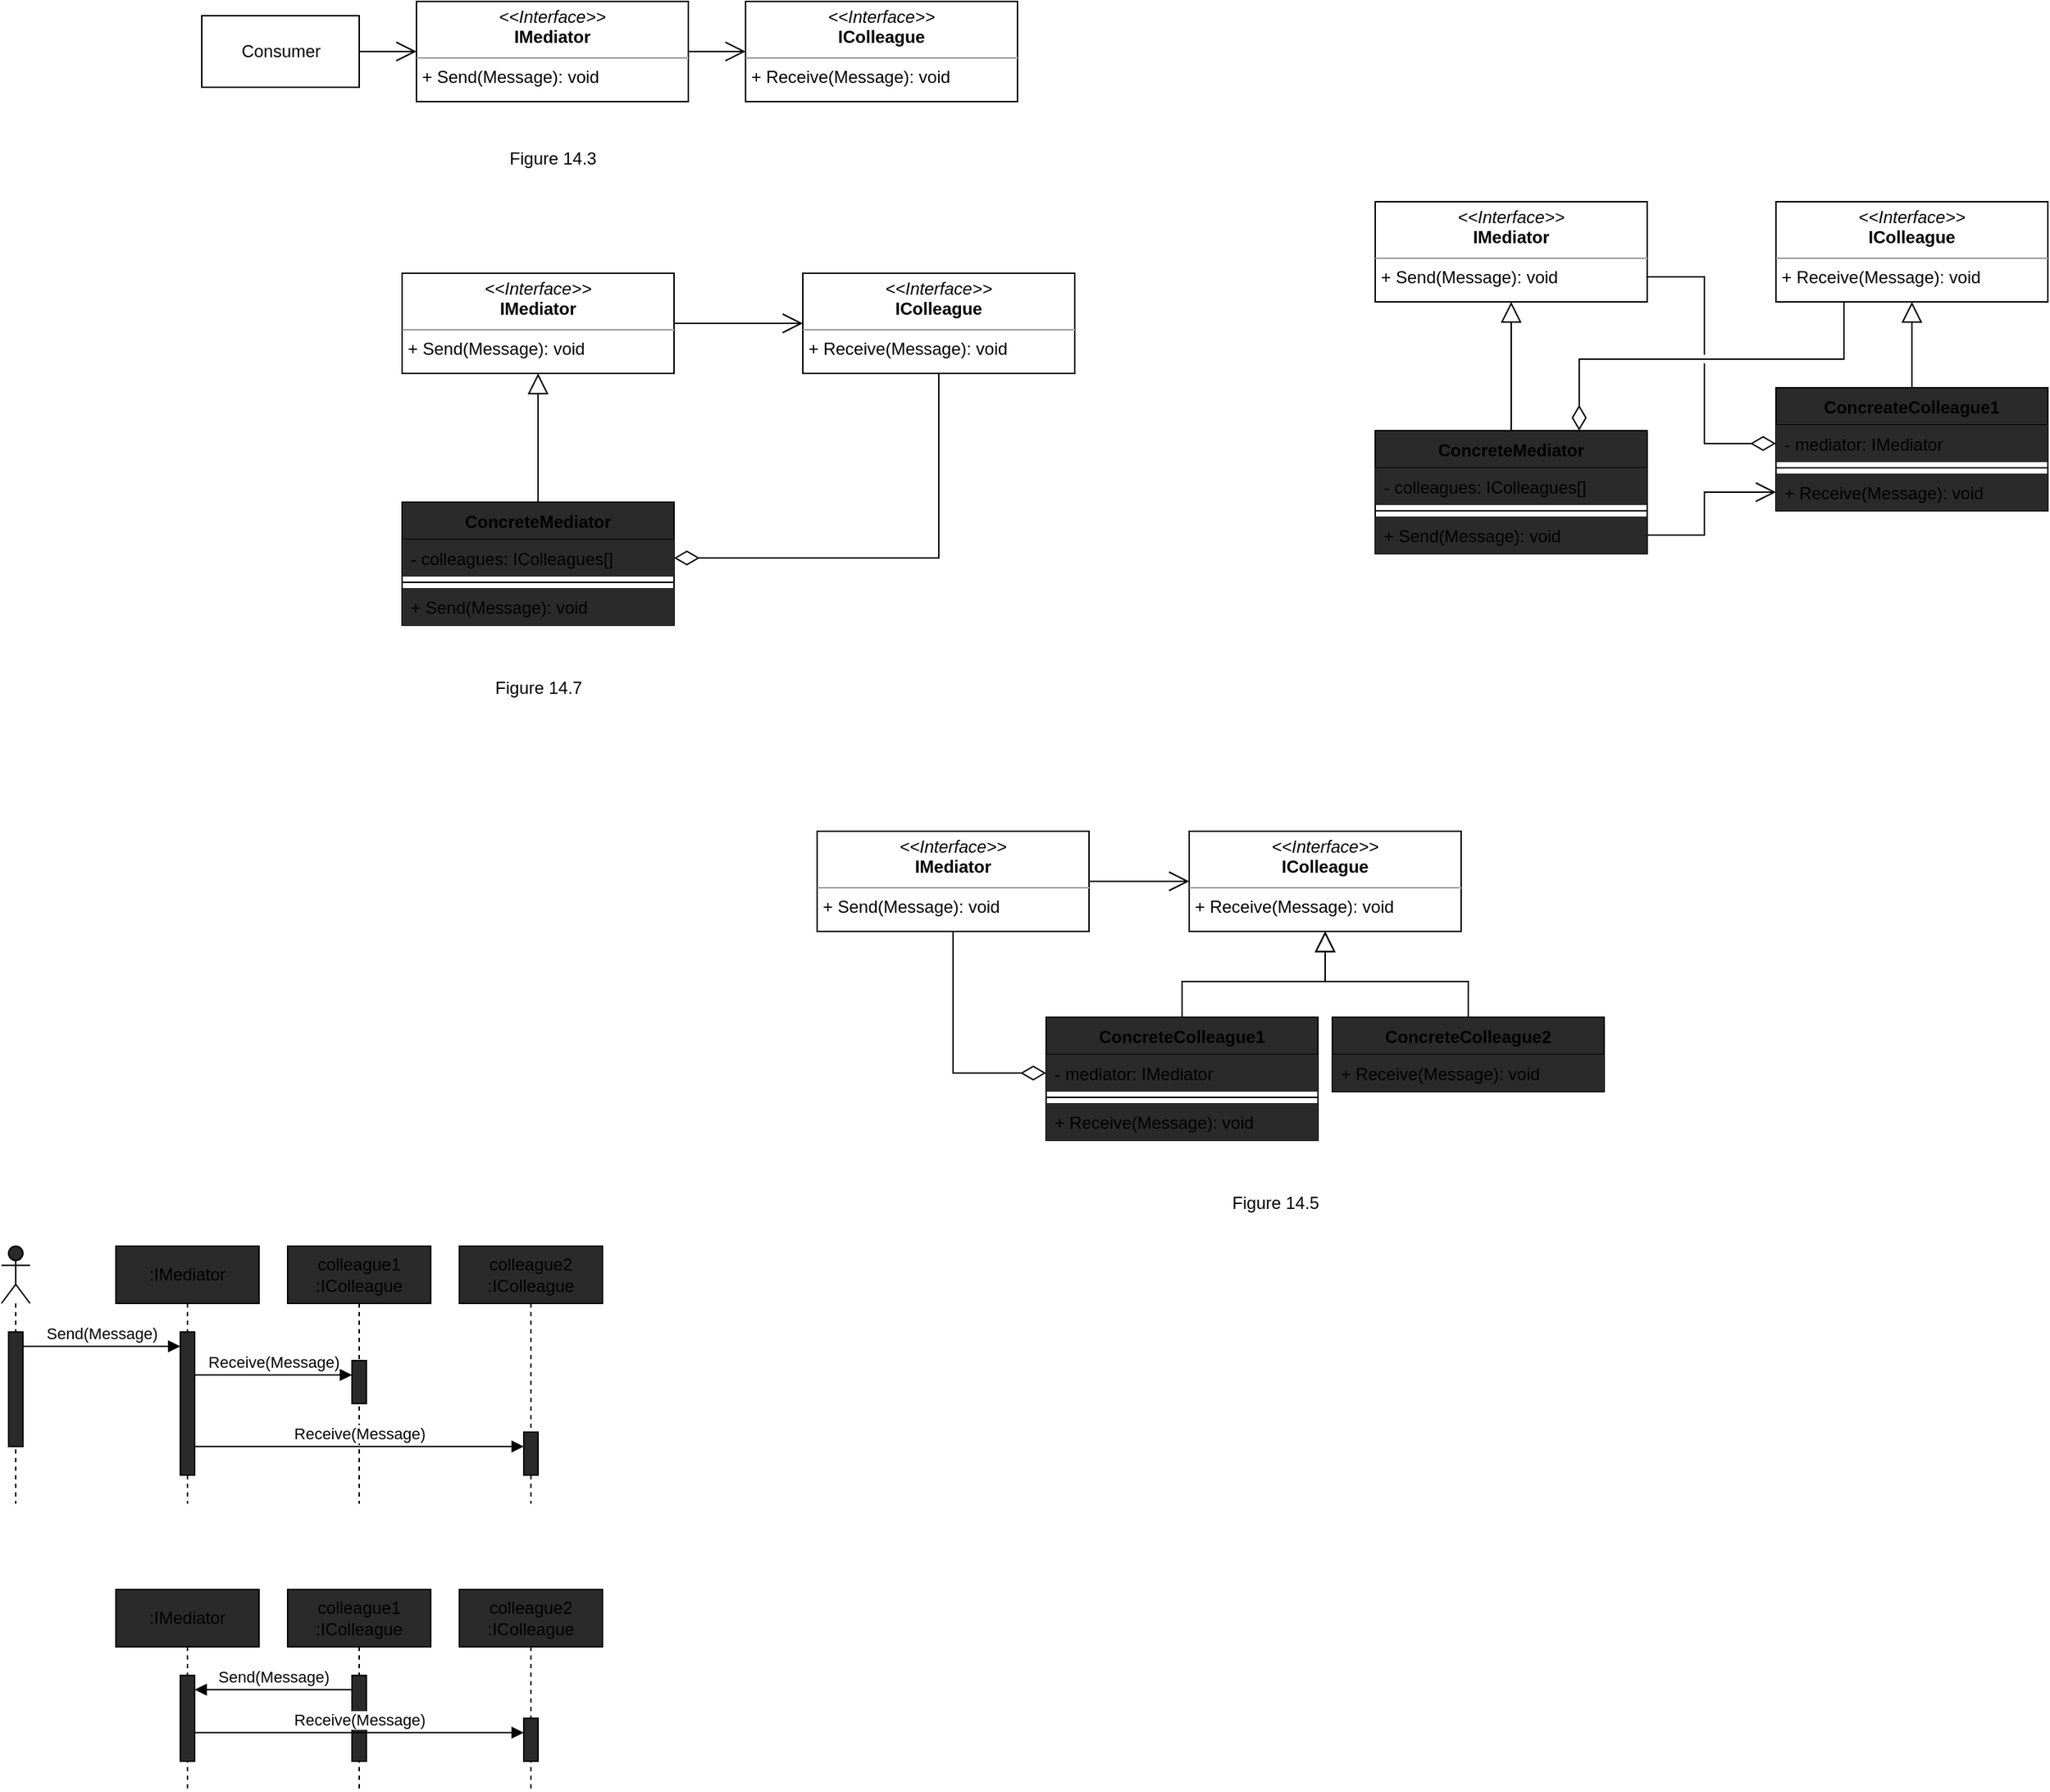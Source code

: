 <mxfile pages="5">
    <diagram id="WeTWr4gC9FGoRz4ITgJu" name="Mediator">
        <mxGraphModel grid="1" gridSize="10" guides="1" tooltips="1" connect="1" arrows="1" page="0" fold="1" pageScale="1" pageWidth="850" pageHeight="1100" math="0" shadow="0">
            <root>
                <mxCell id="0"/>
                <mxCell id="1" parent="0"/>
                <mxCell id="qLh6wpqrCz9U0z2CMlPT-14" style="edgeStyle=orthogonalEdgeStyle;rounded=0;orthogonalLoop=1;jettySize=auto;html=1;endArrow=open;endFill=0;endSize=12;" parent="1" source="qLh6wpqrCz9U0z2CMlPT-9" target="qLh6wpqrCz9U0z2CMlPT-10" edge="1">
                    <mxGeometry relative="1" as="geometry"/>
                </mxCell>
                <mxCell id="qLh6wpqrCz9U0z2CMlPT-9" value="&lt;p style=&quot;margin: 0px ; margin-top: 4px ; text-align: center&quot;&gt;&lt;i&gt;&amp;lt;&amp;lt;Interface&amp;gt;&amp;gt;&lt;/i&gt;&lt;br&gt;&lt;b&gt;IMediator&lt;/b&gt;&lt;/p&gt;&lt;hr size=&quot;1&quot;&gt;&lt;p style=&quot;margin: 0px ; margin-left: 4px&quot;&gt;&lt;/p&gt;&lt;p style=&quot;margin: 0px ; margin-left: 4px&quot;&gt;+ Send(Message): void&lt;br&gt;&lt;/p&gt;" style="verticalAlign=top;align=left;overflow=fill;fontSize=12;fontFamily=Helvetica;html=1;" parent="1" vertex="1">
                    <mxGeometry y="160" width="190" height="70" as="geometry"/>
                </mxCell>
                <mxCell id="qLh6wpqrCz9U0z2CMlPT-10" value="&lt;p style=&quot;margin: 0px ; margin-top: 4px ; text-align: center&quot;&gt;&lt;i&gt;&amp;lt;&amp;lt;Interface&amp;gt;&amp;gt;&lt;/i&gt;&lt;br&gt;&lt;b&gt;IColleague&lt;/b&gt;&lt;/p&gt;&lt;hr size=&quot;1&quot;&gt;&lt;p style=&quot;margin: 0px ; margin-left: 4px&quot;&gt;&lt;/p&gt;&lt;p style=&quot;margin: 0px ; margin-left: 4px&quot;&gt;+ Receive(Message): void&lt;/p&gt;" style="verticalAlign=top;align=left;overflow=fill;fontSize=12;fontFamily=Helvetica;html=1;" parent="1" vertex="1">
                    <mxGeometry x="280" y="160" width="190" height="70" as="geometry"/>
                </mxCell>
                <mxCell id="qLh6wpqrCz9U0z2CMlPT-15" style="edgeStyle=orthogonalEdgeStyle;rounded=0;orthogonalLoop=1;jettySize=auto;html=1;endArrow=block;endFill=0;endSize=12;" parent="1" source="qLh6wpqrCz9U0z2CMlPT-1" target="qLh6wpqrCz9U0z2CMlPT-9" edge="1">
                    <mxGeometry relative="1" as="geometry"/>
                </mxCell>
                <mxCell id="qLh6wpqrCz9U0z2CMlPT-16" style="edgeStyle=orthogonalEdgeStyle;rounded=0;orthogonalLoop=1;jettySize=auto;html=1;endArrow=none;endFill=0;endSize=12;startArrow=diamondThin;startFill=0;startSize=15;" parent="1" source="qLh6wpqrCz9U0z2CMlPT-2" target="qLh6wpqrCz9U0z2CMlPT-10" edge="1">
                    <mxGeometry relative="1" as="geometry"/>
                </mxCell>
                <mxCell id="qLh6wpqrCz9U0z2CMlPT-17" style="edgeStyle=orthogonalEdgeStyle;rounded=0;orthogonalLoop=1;jettySize=auto;html=1;endArrow=open;endFill=0;endSize=12;" parent="1" source="qLh6wpqrCz9U0z2CMlPT-18" target="qLh6wpqrCz9U0z2CMlPT-19" edge="1">
                    <mxGeometry relative="1" as="geometry"/>
                </mxCell>
                <mxCell id="qLh6wpqrCz9U0z2CMlPT-18" value="&lt;p style=&quot;margin: 0px ; margin-top: 4px ; text-align: center&quot;&gt;&lt;i&gt;&amp;lt;&amp;lt;Interface&amp;gt;&amp;gt;&lt;/i&gt;&lt;br&gt;&lt;b&gt;IMediator&lt;/b&gt;&lt;/p&gt;&lt;hr size=&quot;1&quot;&gt;&lt;p style=&quot;margin: 0px ; margin-left: 4px&quot;&gt;&lt;/p&gt;&lt;p style=&quot;margin: 0px ; margin-left: 4px&quot;&gt;+ Send(Message): void&lt;br&gt;&lt;/p&gt;" style="verticalAlign=top;align=left;overflow=fill;fontSize=12;fontFamily=Helvetica;html=1;" parent="1" vertex="1">
                    <mxGeometry x="10" y="-30" width="190" height="70" as="geometry"/>
                </mxCell>
                <mxCell id="qLh6wpqrCz9U0z2CMlPT-19" value="&lt;p style=&quot;margin: 0px ; margin-top: 4px ; text-align: center&quot;&gt;&lt;i&gt;&amp;lt;&amp;lt;Interface&amp;gt;&amp;gt;&lt;/i&gt;&lt;br&gt;&lt;b&gt;IColleague&lt;/b&gt;&lt;/p&gt;&lt;hr size=&quot;1&quot;&gt;&lt;p style=&quot;margin: 0px ; margin-left: 4px&quot;&gt;&lt;/p&gt;&lt;p style=&quot;margin: 0px ; margin-left: 4px&quot;&gt;+ Receive(Message): void&lt;/p&gt;" style="verticalAlign=top;align=left;overflow=fill;fontSize=12;fontFamily=Helvetica;html=1;" parent="1" vertex="1">
                    <mxGeometry x="240" y="-30" width="190" height="70" as="geometry"/>
                </mxCell>
                <mxCell id="qLh6wpqrCz9U0z2CMlPT-20" style="edgeStyle=orthogonalEdgeStyle;rounded=0;orthogonalLoop=1;jettySize=auto;html=1;endArrow=open;endFill=0;endSize=12;" parent="1" source="qLh6wpqrCz9U0z2CMlPT-21" target="qLh6wpqrCz9U0z2CMlPT-18" edge="1">
                    <mxGeometry relative="1" as="geometry"/>
                </mxCell>
                <mxCell id="qLh6wpqrCz9U0z2CMlPT-21" value="Consumer" style="html=1;fillColor=default;" parent="1" vertex="1">
                    <mxGeometry x="-140" y="-20" width="110" height="50" as="geometry"/>
                </mxCell>
                <mxCell id="qLh6wpqrCz9U0z2CMlPT-22" value="&lt;p style=&quot;margin: 0px ; margin-top: 4px ; text-align: center&quot;&gt;&lt;i&gt;&amp;lt;&amp;lt;Interface&amp;gt;&amp;gt;&lt;/i&gt;&lt;br&gt;&lt;b&gt;IColleague&lt;/b&gt;&lt;/p&gt;&lt;hr size=&quot;1&quot;&gt;&lt;p style=&quot;margin: 0px ; margin-left: 4px&quot;&gt;&lt;/p&gt;&lt;p style=&quot;margin: 0px ; margin-left: 4px&quot;&gt;+ Receive(Message): void&lt;/p&gt;" style="verticalAlign=top;align=left;overflow=fill;fontSize=12;fontFamily=Helvetica;html=1;" parent="1" vertex="1">
                    <mxGeometry x="550" y="550" width="190" height="70" as="geometry"/>
                </mxCell>
                <mxCell id="qLh6wpqrCz9U0z2CMlPT-27" style="edgeStyle=orthogonalEdgeStyle;rounded=0;orthogonalLoop=1;jettySize=auto;html=1;endArrow=block;endFill=0;endSize=12;" parent="1" source="qLh6wpqrCz9U0z2CMlPT-5" target="qLh6wpqrCz9U0z2CMlPT-22" edge="1">
                    <mxGeometry relative="1" as="geometry">
                        <mxPoint x="375" y="370" as="sourcePoint"/>
                        <mxPoint x="375" y="280" as="targetPoint"/>
                    </mxGeometry>
                </mxCell>
                <mxCell id="qLh6wpqrCz9U0z2CMlPT-30" style="edgeStyle=orthogonalEdgeStyle;rounded=0;orthogonalLoop=1;jettySize=auto;html=1;endArrow=block;endFill=0;endSize=12;" parent="1" source="qLh6wpqrCz9U0z2CMlPT-28" target="qLh6wpqrCz9U0z2CMlPT-22" edge="1">
                    <mxGeometry relative="1" as="geometry">
                        <mxPoint x="655" y="700" as="sourcePoint"/>
                        <mxPoint x="655" y="630" as="targetPoint"/>
                    </mxGeometry>
                </mxCell>
                <mxCell id="qLh6wpqrCz9U0z2CMlPT-34" style="edgeStyle=orthogonalEdgeStyle;rounded=0;orthogonalLoop=1;jettySize=auto;html=1;endArrow=open;endFill=0;endSize=12;" parent="1" source="qLh6wpqrCz9U0z2CMlPT-35" target="qLh6wpqrCz9U0z2CMlPT-22" edge="1">
                    <mxGeometry relative="1" as="geometry">
                        <mxPoint x="550" y="585" as="targetPoint"/>
                    </mxGeometry>
                </mxCell>
                <mxCell id="qLh6wpqrCz9U0z2CMlPT-35" value="&lt;p style=&quot;margin: 0px ; margin-top: 4px ; text-align: center&quot;&gt;&lt;i&gt;&amp;lt;&amp;lt;Interface&amp;gt;&amp;gt;&lt;/i&gt;&lt;br&gt;&lt;b&gt;IMediator&lt;/b&gt;&lt;/p&gt;&lt;hr size=&quot;1&quot;&gt;&lt;p style=&quot;margin: 0px ; margin-left: 4px&quot;&gt;&lt;/p&gt;&lt;p style=&quot;margin: 0px ; margin-left: 4px&quot;&gt;+ Send(Message): void&lt;br&gt;&lt;/p&gt;" style="verticalAlign=top;align=left;overflow=fill;fontSize=12;fontFamily=Helvetica;html=1;" parent="1" vertex="1">
                    <mxGeometry x="290" y="550" width="190" height="70" as="geometry"/>
                </mxCell>
                <mxCell id="qLh6wpqrCz9U0z2CMlPT-28" value="ConcreteColleague2" style="swimlane;fontStyle=1;align=center;verticalAlign=top;childLayout=stackLayout;horizontal=1;startSize=26;horizontalStack=0;resizeParent=1;resizeParentMax=0;resizeLast=0;collapsible=1;marginBottom=0;fillColor=#2A2A2A;" parent="1" vertex="1">
                    <mxGeometry x="650" y="680" width="190" height="52" as="geometry"/>
                </mxCell>
                <mxCell id="qLh6wpqrCz9U0z2CMlPT-29" value="+ Receive(Message): void" style="text;align=left;verticalAlign=top;spacingLeft=4;spacingRight=4;overflow=hidden;rotatable=0;points=[[0,0.5],[1,0.5]];portConstraint=eastwest;fillColor=#2A2A2A;" parent="qLh6wpqrCz9U0z2CMlPT-28" vertex="1">
                    <mxGeometry y="26" width="190" height="26" as="geometry"/>
                </mxCell>
                <mxCell id="qLh6wpqrCz9U0z2CMlPT-5" value="ConcreteColleague1" style="swimlane;fontStyle=1;align=center;verticalAlign=top;childLayout=stackLayout;horizontal=1;startSize=26;horizontalStack=0;resizeParent=1;resizeParentMax=0;resizeLast=0;collapsible=1;marginBottom=0;fillColor=#2A2A2A;" parent="1" vertex="1">
                    <mxGeometry x="450" y="680" width="190" height="86" as="geometry"/>
                </mxCell>
                <mxCell id="qLh6wpqrCz9U0z2CMlPT-32" value="- mediator: IMediator" style="text;align=left;verticalAlign=top;spacingLeft=4;spacingRight=4;overflow=hidden;rotatable=0;points=[[0,0.5],[1,0.5]];portConstraint=eastwest;fillColor=#2A2A2A;" parent="qLh6wpqrCz9U0z2CMlPT-5" vertex="1">
                    <mxGeometry y="26" width="190" height="26" as="geometry"/>
                </mxCell>
                <mxCell id="qLh6wpqrCz9U0z2CMlPT-33" value="" style="line;strokeWidth=1;align=left;verticalAlign=middle;spacingTop=-1;spacingLeft=3;spacingRight=3;rotatable=0;labelPosition=right;points=[];portConstraint=eastwest;fillColor=#2A2A2A;" parent="qLh6wpqrCz9U0z2CMlPT-5" vertex="1">
                    <mxGeometry y="52" width="190" height="8" as="geometry"/>
                </mxCell>
                <mxCell id="qLh6wpqrCz9U0z2CMlPT-8" value="+ Receive(Message): void" style="text;align=left;verticalAlign=top;spacingLeft=4;spacingRight=4;overflow=hidden;rotatable=0;points=[[0,0.5],[1,0.5]];portConstraint=eastwest;fillColor=#2A2A2A;" parent="qLh6wpqrCz9U0z2CMlPT-5" vertex="1">
                    <mxGeometry y="60" width="190" height="26" as="geometry"/>
                </mxCell>
                <mxCell id="qLh6wpqrCz9U0z2CMlPT-36" style="edgeStyle=orthogonalEdgeStyle;rounded=0;orthogonalLoop=1;jettySize=auto;html=1;startArrow=diamondThin;startFill=0;startSize=15;endArrow=none;endFill=0;endSize=12;" parent="1" source="qLh6wpqrCz9U0z2CMlPT-32" target="qLh6wpqrCz9U0z2CMlPT-35" edge="1">
                    <mxGeometry relative="1" as="geometry"/>
                </mxCell>
                <mxCell id="qLh6wpqrCz9U0z2CMlPT-37" value=":IMediator" style="shape=umlLifeline;perimeter=lifelinePerimeter;whiteSpace=wrap;html=1;container=1;collapsible=0;recursiveResize=0;outlineConnect=0;fillColor=#2A2A2A;" parent="1" vertex="1">
                    <mxGeometry x="-200" y="840" width="100" height="180" as="geometry"/>
                </mxCell>
                <mxCell id="qLh6wpqrCz9U0z2CMlPT-43" value="" style="html=1;points=[];perimeter=orthogonalPerimeter;fillColor=#2A2A2A;" parent="qLh6wpqrCz9U0z2CMlPT-37" vertex="1">
                    <mxGeometry x="45" y="60" width="10" height="100" as="geometry"/>
                </mxCell>
                <mxCell id="qLh6wpqrCz9U0z2CMlPT-38" value="colleague1&lt;br&gt;:IColleague" style="shape=umlLifeline;perimeter=lifelinePerimeter;whiteSpace=wrap;html=1;container=1;collapsible=0;recursiveResize=0;outlineConnect=0;fillColor=#2A2A2A;" parent="1" vertex="1">
                    <mxGeometry x="-80" y="840" width="100" height="180" as="geometry"/>
                </mxCell>
                <mxCell id="qLh6wpqrCz9U0z2CMlPT-46" value="" style="html=1;points=[];perimeter=orthogonalPerimeter;fillColor=#2A2A2A;" parent="qLh6wpqrCz9U0z2CMlPT-38" vertex="1">
                    <mxGeometry x="45" y="80" width="10" height="30" as="geometry"/>
                </mxCell>
                <mxCell id="qLh6wpqrCz9U0z2CMlPT-39" value="colleague2&lt;br&gt;:IColleague" style="shape=umlLifeline;perimeter=lifelinePerimeter;whiteSpace=wrap;html=1;container=1;collapsible=0;recursiveResize=0;outlineConnect=0;fillColor=#2A2A2A;" parent="1" vertex="1">
                    <mxGeometry x="40" y="840" width="100" height="180" as="geometry"/>
                </mxCell>
                <mxCell id="qLh6wpqrCz9U0z2CMlPT-47" value="" style="html=1;points=[];perimeter=orthogonalPerimeter;fillColor=#2A2A2A;" parent="qLh6wpqrCz9U0z2CMlPT-39" vertex="1">
                    <mxGeometry x="45" y="130" width="10" height="30" as="geometry"/>
                </mxCell>
                <mxCell id="qLh6wpqrCz9U0z2CMlPT-41" value="" style="shape=umlLifeline;participant=umlActor;perimeter=lifelinePerimeter;whiteSpace=wrap;html=1;container=1;collapsible=0;recursiveResize=0;verticalAlign=top;spacingTop=36;labelBackgroundColor=#ffffff;outlineConnect=0;fillColor=#2A2A2A;" parent="1" vertex="1">
                    <mxGeometry x="-280" y="840" width="20" height="180" as="geometry"/>
                </mxCell>
                <mxCell id="qLh6wpqrCz9U0z2CMlPT-42" value="" style="html=1;points=[];perimeter=orthogonalPerimeter;fillColor=#2A2A2A;" parent="qLh6wpqrCz9U0z2CMlPT-41" vertex="1">
                    <mxGeometry x="5" y="60" width="10" height="80" as="geometry"/>
                </mxCell>
                <mxCell id="qLh6wpqrCz9U0z2CMlPT-44" value="Send(Message)" style="html=1;verticalAlign=bottom;startArrow=none;endArrow=block;startSize=8;startFill=0;" parent="1" source="qLh6wpqrCz9U0z2CMlPT-42" target="qLh6wpqrCz9U0z2CMlPT-43" edge="1">
                    <mxGeometry relative="1" as="geometry">
                        <mxPoint x="-250" y="910" as="sourcePoint"/>
                        <Array as="points">
                            <mxPoint x="-210" y="910"/>
                        </Array>
                    </mxGeometry>
                </mxCell>
                <mxCell id="qLh6wpqrCz9U0z2CMlPT-45" value="Receive(Message)" style="html=1;verticalAlign=bottom;startArrow=none;endArrow=block;startSize=8;startFill=0;" parent="1" source="qLh6wpqrCz9U0z2CMlPT-43" target="qLh6wpqrCz9U0z2CMlPT-46" edge="1">
                    <mxGeometry relative="1" as="geometry">
                        <mxPoint x="-140" y="930" as="sourcePoint"/>
                        <mxPoint x="-70" y="950" as="targetPoint"/>
                        <Array as="points">
                            <mxPoint x="-85" y="930"/>
                        </Array>
                    </mxGeometry>
                </mxCell>
                <mxCell id="qLh6wpqrCz9U0z2CMlPT-48" value="Receive(Message)" style="html=1;verticalAlign=bottom;startArrow=none;endArrow=block;startSize=8;startFill=0;" parent="1" source="qLh6wpqrCz9U0z2CMlPT-43" target="qLh6wpqrCz9U0z2CMlPT-47" edge="1">
                    <mxGeometry relative="1" as="geometry">
                        <mxPoint x="-90" y="970" as="sourcePoint"/>
                        <mxPoint x="-15" y="990" as="targetPoint"/>
                        <Array as="points">
                            <mxPoint x="-60" y="980"/>
                            <mxPoint x="70" y="980"/>
                        </Array>
                        <mxPoint as="offset"/>
                    </mxGeometry>
                </mxCell>
                <mxCell id="qLh6wpqrCz9U0z2CMlPT-49" value=":IMediator" style="shape=umlLifeline;perimeter=lifelinePerimeter;whiteSpace=wrap;html=1;container=1;collapsible=0;recursiveResize=0;outlineConnect=0;fillColor=#2A2A2A;" parent="1" vertex="1">
                    <mxGeometry x="-200" y="1080" width="100" height="140" as="geometry"/>
                </mxCell>
                <mxCell id="qLh6wpqrCz9U0z2CMlPT-50" value="" style="html=1;points=[];perimeter=orthogonalPerimeter;fillColor=#2A2A2A;" parent="qLh6wpqrCz9U0z2CMlPT-49" vertex="1">
                    <mxGeometry x="45" y="60" width="10" height="60" as="geometry"/>
                </mxCell>
                <mxCell id="qLh6wpqrCz9U0z2CMlPT-51" value="colleague1&lt;br&gt;:IColleague" style="shape=umlLifeline;perimeter=lifelinePerimeter;whiteSpace=wrap;html=1;container=1;collapsible=0;recursiveResize=0;outlineConnect=0;fillColor=#2A2A2A;" parent="1" vertex="1">
                    <mxGeometry x="-80" y="1080" width="100" height="140" as="geometry"/>
                </mxCell>
                <mxCell id="qLh6wpqrCz9U0z2CMlPT-56" value="" style="html=1;points=[];perimeter=orthogonalPerimeter;fillColor=#2A2A2A;" parent="qLh6wpqrCz9U0z2CMlPT-51" vertex="1">
                    <mxGeometry x="45" y="60" width="10" height="60" as="geometry"/>
                </mxCell>
                <mxCell id="qLh6wpqrCz9U0z2CMlPT-53" value="colleague2&lt;br&gt;:IColleague" style="shape=umlLifeline;perimeter=lifelinePerimeter;whiteSpace=wrap;html=1;container=1;collapsible=0;recursiveResize=0;outlineConnect=0;fillColor=#2A2A2A;" parent="1" vertex="1">
                    <mxGeometry x="40" y="1080" width="100" height="140" as="geometry"/>
                </mxCell>
                <mxCell id="qLh6wpqrCz9U0z2CMlPT-54" value="" style="html=1;points=[];perimeter=orthogonalPerimeter;fillColor=#2A2A2A;" parent="qLh6wpqrCz9U0z2CMlPT-53" vertex="1">
                    <mxGeometry x="45" y="90" width="10" height="30" as="geometry"/>
                </mxCell>
                <mxCell id="qLh6wpqrCz9U0z2CMlPT-57" value="Send(Message)" style="html=1;verticalAlign=bottom;startArrow=none;endArrow=block;startSize=8;startFill=0;" parent="1" source="qLh6wpqrCz9U0z2CMlPT-56" target="qLh6wpqrCz9U0z2CMlPT-50" edge="1">
                    <mxGeometry relative="1" as="geometry">
                        <mxPoint x="-250" y="1150" as="sourcePoint"/>
                        <Array as="points">
                            <mxPoint x="-80" y="1150"/>
                        </Array>
                        <mxPoint x="-210" y="1180" as="targetPoint"/>
                    </mxGeometry>
                </mxCell>
                <mxCell id="qLh6wpqrCz9U0z2CMlPT-59" value="Receive(Message)" style="html=1;verticalAlign=bottom;startArrow=none;endArrow=block;startSize=8;startFill=0;" parent="1" target="qLh6wpqrCz9U0z2CMlPT-54" edge="1">
                    <mxGeometry relative="1" as="geometry">
                        <mxPoint x="-145" y="1180" as="sourcePoint"/>
                        <mxPoint x="-15" y="1190" as="targetPoint"/>
                        <Array as="points">
                            <mxPoint x="-60" y="1180"/>
                            <mxPoint x="70" y="1180"/>
                        </Array>
                        <mxPoint as="offset"/>
                    </mxGeometry>
                </mxCell>
                <mxCell id="qLh6wpqrCz9U0z2CMlPT-1" value="ConcreteMediator" style="swimlane;fontStyle=1;align=center;verticalAlign=top;childLayout=stackLayout;horizontal=1;startSize=26;horizontalStack=0;resizeParent=1;resizeParentMax=0;resizeLast=0;collapsible=1;marginBottom=0;fillColor=#2A2A2A;" parent="1" vertex="1">
                    <mxGeometry y="320" width="190" height="86" as="geometry"/>
                </mxCell>
                <mxCell id="qLh6wpqrCz9U0z2CMlPT-2" value="- colleagues: IColleagues[]" style="text;align=left;verticalAlign=top;spacingLeft=4;spacingRight=4;overflow=hidden;rotatable=0;points=[[0,0.5],[1,0.5]];portConstraint=eastwest;fillColor=#2A2A2A;" parent="qLh6wpqrCz9U0z2CMlPT-1" vertex="1">
                    <mxGeometry y="26" width="190" height="26" as="geometry"/>
                </mxCell>
                <mxCell id="qLh6wpqrCz9U0z2CMlPT-3" value="" style="line;strokeWidth=1;align=left;verticalAlign=middle;spacingTop=-1;spacingLeft=3;spacingRight=3;rotatable=0;labelPosition=right;points=[];portConstraint=eastwest;fillColor=#2A2A2A;" parent="qLh6wpqrCz9U0z2CMlPT-1" vertex="1">
                    <mxGeometry y="52" width="190" height="8" as="geometry"/>
                </mxCell>
                <mxCell id="qLh6wpqrCz9U0z2CMlPT-4" value="+ Send(Message): void" style="text;align=left;verticalAlign=top;spacingLeft=4;spacingRight=4;overflow=hidden;rotatable=0;points=[[0,0.5],[1,0.5]];portConstraint=eastwest;fillColor=#2A2A2A;" parent="qLh6wpqrCz9U0z2CMlPT-1" vertex="1">
                    <mxGeometry y="60" width="190" height="26" as="geometry"/>
                </mxCell>
                <mxCell id="qLh6wpqrCz9U0z2CMlPT-61" value="&lt;p style=&quot;margin: 0px ; margin-top: 4px ; text-align: center&quot;&gt;&lt;i&gt;&amp;lt;&amp;lt;Interface&amp;gt;&amp;gt;&lt;/i&gt;&lt;br&gt;&lt;b&gt;IMediator&lt;/b&gt;&lt;/p&gt;&lt;hr size=&quot;1&quot;&gt;&lt;p style=&quot;margin: 0px ; margin-left: 4px&quot;&gt;&lt;/p&gt;&lt;p style=&quot;margin: 0px ; margin-left: 4px&quot;&gt;+ Send(Message): void&lt;br&gt;&lt;/p&gt;" style="verticalAlign=top;align=left;overflow=fill;fontSize=12;fontFamily=Helvetica;html=1;" parent="1" vertex="1">
                    <mxGeometry x="680" y="110" width="190" height="70" as="geometry"/>
                </mxCell>
                <mxCell id="qLh6wpqrCz9U0z2CMlPT-62" value="&lt;p style=&quot;margin: 0px ; margin-top: 4px ; text-align: center&quot;&gt;&lt;i&gt;&amp;lt;&amp;lt;Interface&amp;gt;&amp;gt;&lt;/i&gt;&lt;br&gt;&lt;b&gt;IColleague&lt;/b&gt;&lt;/p&gt;&lt;hr size=&quot;1&quot;&gt;&lt;p style=&quot;margin: 0px ; margin-left: 4px&quot;&gt;&lt;/p&gt;&lt;p style=&quot;margin: 0px ; margin-left: 4px&quot;&gt;+ Receive(Message): void&lt;/p&gt;" style="verticalAlign=top;align=left;overflow=fill;fontSize=12;fontFamily=Helvetica;html=1;" parent="1" vertex="1">
                    <mxGeometry x="960" y="110" width="190" height="70" as="geometry"/>
                </mxCell>
                <mxCell id="qLh6wpqrCz9U0z2CMlPT-63" style="edgeStyle=orthogonalEdgeStyle;rounded=0;orthogonalLoop=1;jettySize=auto;html=1;endArrow=block;endFill=0;endSize=12;" parent="1" source="qLh6wpqrCz9U0z2CMlPT-65" target="qLh6wpqrCz9U0z2CMlPT-61" edge="1">
                    <mxGeometry relative="1" as="geometry"/>
                </mxCell>
                <mxCell id="qLh6wpqrCz9U0z2CMlPT-64" style="edgeStyle=orthogonalEdgeStyle;rounded=0;orthogonalLoop=1;jettySize=auto;html=1;endArrow=none;endFill=0;endSize=12;startArrow=diamondThin;startFill=0;startSize=15;entryX=0.25;entryY=1;entryDx=0;entryDy=0;exitX=0.75;exitY=0;exitDx=0;exitDy=0;" parent="1" source="qLh6wpqrCz9U0z2CMlPT-65" target="qLh6wpqrCz9U0z2CMlPT-62" edge="1">
                    <mxGeometry relative="1" as="geometry"/>
                </mxCell>
                <mxCell id="qLh6wpqrCz9U0z2CMlPT-65" value="ConcreteMediator" style="swimlane;fontStyle=1;align=center;verticalAlign=top;childLayout=stackLayout;horizontal=1;startSize=26;horizontalStack=0;resizeParent=1;resizeParentMax=0;resizeLast=0;collapsible=1;marginBottom=0;fillColor=#2A2A2A;" parent="1" vertex="1">
                    <mxGeometry x="680" y="270" width="190" height="86" as="geometry"/>
                </mxCell>
                <mxCell id="qLh6wpqrCz9U0z2CMlPT-66" value="- colleagues: IColleagues[]" style="text;align=left;verticalAlign=top;spacingLeft=4;spacingRight=4;overflow=hidden;rotatable=0;points=[[0,0.5],[1,0.5]];portConstraint=eastwest;fillColor=#2A2A2A;" parent="qLh6wpqrCz9U0z2CMlPT-65" vertex="1">
                    <mxGeometry y="26" width="190" height="26" as="geometry"/>
                </mxCell>
                <mxCell id="qLh6wpqrCz9U0z2CMlPT-67" value="" style="line;strokeWidth=1;align=left;verticalAlign=middle;spacingTop=-1;spacingLeft=3;spacingRight=3;rotatable=0;labelPosition=right;points=[];portConstraint=eastwest;fillColor=#2A2A2A;" parent="qLh6wpqrCz9U0z2CMlPT-65" vertex="1">
                    <mxGeometry y="52" width="190" height="8" as="geometry"/>
                </mxCell>
                <mxCell id="qLh6wpqrCz9U0z2CMlPT-68" value="+ Send(Message): void" style="text;align=left;verticalAlign=top;spacingLeft=4;spacingRight=4;overflow=hidden;rotatable=0;points=[[0,0.5],[1,0.5]];portConstraint=eastwest;fillColor=#2A2A2A;" parent="qLh6wpqrCz9U0z2CMlPT-65" vertex="1">
                    <mxGeometry y="60" width="190" height="26" as="geometry"/>
                </mxCell>
                <mxCell id="qLh6wpqrCz9U0z2CMlPT-70" style="rounded=0;orthogonalLoop=1;jettySize=auto;html=1;endArrow=block;endFill=0;endSize=12;" parent="1" source="qLh6wpqrCz9U0z2CMlPT-76" target="qLh6wpqrCz9U0z2CMlPT-62" edge="1">
                    <mxGeometry relative="1" as="geometry">
                        <mxPoint x="1055" y="176" as="sourcePoint"/>
                        <mxPoint x="1200" y="190" as="targetPoint"/>
                    </mxGeometry>
                </mxCell>
                <mxCell id="qLh6wpqrCz9U0z2CMlPT-80" style="edgeStyle=orthogonalEdgeStyle;rounded=0;orthogonalLoop=1;jettySize=auto;html=1;startArrow=diamondThin;startFill=0;startSize=15;endArrow=none;endFill=0;endSize=12;entryX=1;entryY=0.75;entryDx=0;entryDy=0;jumpStyle=gap;exitX=0;exitY=0.5;exitDx=0;exitDy=0;" parent="1" source="qLh6wpqrCz9U0z2CMlPT-77" target="qLh6wpqrCz9U0z2CMlPT-61" edge="1">
                    <mxGeometry relative="1" as="geometry">
                        <mxPoint x="1045" y="426" as="targetPoint"/>
                        <Array as="points">
                            <mxPoint x="910" y="279"/>
                            <mxPoint x="910" y="163"/>
                        </Array>
                    </mxGeometry>
                </mxCell>
                <mxCell id="qLh6wpqrCz9U0z2CMlPT-76" value="ConcreateColleague1" style="swimlane;fontStyle=1;align=center;verticalAlign=top;childLayout=stackLayout;horizontal=1;startSize=26;horizontalStack=0;resizeParent=1;resizeParentMax=0;resizeLast=0;collapsible=1;marginBottom=0;fillColor=#2A2A2A;" parent="1" vertex="1">
                    <mxGeometry x="960" y="240" width="190" height="86" as="geometry"/>
                </mxCell>
                <mxCell id="qLh6wpqrCz9U0z2CMlPT-77" value="- mediator: IMediator" style="text;align=left;verticalAlign=top;spacingLeft=4;spacingRight=4;overflow=hidden;rotatable=0;points=[[0,0.5],[1,0.5]];portConstraint=eastwest;fillColor=#2A2A2A;" parent="qLh6wpqrCz9U0z2CMlPT-76" vertex="1">
                    <mxGeometry y="26" width="190" height="26" as="geometry"/>
                </mxCell>
                <mxCell id="qLh6wpqrCz9U0z2CMlPT-78" value="" style="line;strokeWidth=1;align=left;verticalAlign=middle;spacingTop=-1;spacingLeft=3;spacingRight=3;rotatable=0;labelPosition=right;points=[];portConstraint=eastwest;fillColor=#2A2A2A;" parent="qLh6wpqrCz9U0z2CMlPT-76" vertex="1">
                    <mxGeometry y="52" width="190" height="8" as="geometry"/>
                </mxCell>
                <mxCell id="qLh6wpqrCz9U0z2CMlPT-79" value="+ Receive(Message): void" style="text;align=left;verticalAlign=top;spacingLeft=4;spacingRight=4;overflow=hidden;rotatable=0;points=[[0,0.5],[1,0.5]];portConstraint=eastwest;fillColor=#2A2A2A;" parent="qLh6wpqrCz9U0z2CMlPT-76" vertex="1">
                    <mxGeometry y="60" width="190" height="26" as="geometry"/>
                </mxCell>
                <mxCell id="qLh6wpqrCz9U0z2CMlPT-81" style="edgeStyle=orthogonalEdgeStyle;rounded=0;orthogonalLoop=1;jettySize=auto;html=1;endArrow=open;endFill=0;endSize=12;entryX=0;entryY=0.5;entryDx=0;entryDy=0;exitX=1;exitY=0.5;exitDx=0;exitDy=0;" parent="1" source="qLh6wpqrCz9U0z2CMlPT-68" target="qLh6wpqrCz9U0z2CMlPT-79" edge="1">
                    <mxGeometry relative="1" as="geometry">
                        <mxPoint x="870" y="127.5" as="sourcePoint"/>
                        <mxPoint x="960" y="127.5" as="targetPoint"/>
                    </mxGeometry>
                </mxCell>
                <mxCell id="gFyDSmiEamECZuDuTmNl-1" value="Figure 14.3" style="text;html=1;align=center;verticalAlign=middle;resizable=0;points=[];autosize=1;fontSize=12;fontColor=default;" parent="1" vertex="1">
                    <mxGeometry x="65" y="70" width="80" height="20" as="geometry"/>
                </mxCell>
                <mxCell id="gFyDSmiEamECZuDuTmNl-2" value="Figure 14.5" style="text;html=1;align=center;verticalAlign=middle;resizable=0;points=[];autosize=1;fontSize=12;fontColor=default;" parent="1" vertex="1">
                    <mxGeometry x="570" y="800" width="80" height="20" as="geometry"/>
                </mxCell>
                <mxCell id="AL8ufDaA2baDiRTDEuV--1" value="Figure 14.7" style="text;html=1;align=center;verticalAlign=middle;resizable=0;points=[];autosize=1;fontSize=12;fontColor=default;" parent="1" vertex="1">
                    <mxGeometry x="55" y="440" width="80" height="20" as="geometry"/>
                </mxCell>
            </root>
        </mxGraphModel>
    </diagram>
    <diagram id="cSdPbn_I-SBBUXdTI7q3" name="CQRS">
        <mxGraphModel grid="1" gridSize="10" guides="1" tooltips="1" connect="1" arrows="1" page="0" fold="1" pageScale="1" pageWidth="850" pageHeight="1100" math="0" shadow="0">
            <root>
                <mxCell id="eAgyc-UkfNOGoqECpljJ-0"/>
                <mxCell id="eAgyc-UkfNOGoqECpljJ-1" parent="eAgyc-UkfNOGoqECpljJ-0"/>
                <mxCell id="eAgyc-UkfNOGoqECpljJ-111" value="p:Participant" style="shape=umlLifeline;perimeter=lifelinePerimeter;whiteSpace=wrap;html=1;container=1;collapsible=0;recursiveResize=0;outlineConnect=0;fillColor=#2A2A2A;fontSize=10;" parent="eAgyc-UkfNOGoqECpljJ-1" vertex="1">
                    <mxGeometry x="500" y="1010" width="80" height="440" as="geometry"/>
                </mxCell>
                <mxCell id="eAgyc-UkfNOGoqECpljJ-112" value="" style="html=1;points=[];perimeter=orthogonalPerimeter;fillColor=#2A2A2A;fontSize=10;" parent="eAgyc-UkfNOGoqECpljJ-111" vertex="1">
                    <mxGeometry x="35" y="60" width="10" height="360" as="geometry"/>
                </mxCell>
                <mxCell id="eAgyc-UkfNOGoqECpljJ-16" style="edgeStyle=none;rounded=0;jumpStyle=gap;orthogonalLoop=1;jettySize=auto;html=1;startArrow=none;startFill=0;startSize=12;endArrow=open;endFill=0;endSize=12;" parent="eAgyc-UkfNOGoqECpljJ-1" source="eAgyc-UkfNOGoqECpljJ-2" target="eAgyc-UkfNOGoqECpljJ-3" edge="1">
                    <mxGeometry relative="1" as="geometry"/>
                </mxCell>
                <mxCell id="eAgyc-UkfNOGoqECpljJ-2" value="Consumer" style="html=1;fillColor=#2A2A2A;" parent="eAgyc-UkfNOGoqECpljJ-1" vertex="1">
                    <mxGeometry x="-160" y="280" width="110" height="50" as="geometry"/>
                </mxCell>
                <mxCell id="eAgyc-UkfNOGoqECpljJ-3" value="Command" style="swimlane;fontStyle=1;align=center;verticalAlign=top;childLayout=stackLayout;horizontal=1;startSize=26;horizontalStack=0;resizeParent=1;resizeParentMax=0;resizeLast=0;collapsible=1;marginBottom=0;fillColor=#2A2A2A;" parent="eAgyc-UkfNOGoqECpljJ-1" vertex="1">
                    <mxGeometry x="70" y="280" width="160" height="52" as="geometry"/>
                </mxCell>
                <mxCell id="eAgyc-UkfNOGoqECpljJ-4" value="+ field: type" style="text;strokeColor=none;fillColor=#2A2A2A;align=left;verticalAlign=top;spacingLeft=4;spacingRight=4;overflow=hidden;rotatable=0;points=[[0,0.5],[1,0.5]];portConstraint=eastwest;" parent="eAgyc-UkfNOGoqECpljJ-3" vertex="1">
                    <mxGeometry y="26" width="160" height="26" as="geometry"/>
                </mxCell>
                <mxCell id="eAgyc-UkfNOGoqECpljJ-17" value="cmd:Command" style="shape=umlLifeline;perimeter=lifelinePerimeter;whiteSpace=wrap;html=1;container=1;collapsible=0;recursiveResize=0;outlineConnect=0;fillColor=#2A2A2A;" parent="eAgyc-UkfNOGoqECpljJ-1" vertex="1">
                    <mxGeometry x="-100" y="400" width="110" height="190" as="geometry"/>
                </mxCell>
                <mxCell id="eAgyc-UkfNOGoqECpljJ-22" value="" style="html=1;points=[];perimeter=orthogonalPerimeter;fillColor=#2A2A2A;" parent="eAgyc-UkfNOGoqECpljJ-17" vertex="1">
                    <mxGeometry x="50" y="60" width="10" height="30" as="geometry"/>
                </mxCell>
                <mxCell id="eAgyc-UkfNOGoqECpljJ-18" value="h:Handler" style="shape=umlLifeline;perimeter=lifelinePerimeter;whiteSpace=wrap;html=1;container=1;collapsible=0;recursiveResize=0;outlineConnect=0;fillColor=#2A2A2A;" parent="eAgyc-UkfNOGoqECpljJ-1" vertex="1">
                    <mxGeometry x="20" y="400" width="100" height="190" as="geometry"/>
                </mxCell>
                <mxCell id="eAgyc-UkfNOGoqECpljJ-25" value="" style="html=1;points=[];perimeter=orthogonalPerimeter;fillColor=#2A2A2A;" parent="eAgyc-UkfNOGoqECpljJ-18" vertex="1">
                    <mxGeometry x="45" y="120" width="10" height="50" as="geometry"/>
                </mxCell>
                <mxCell id="eAgyc-UkfNOGoqECpljJ-19" value="" style="shape=umlLifeline;participant=umlActor;perimeter=lifelinePerimeter;whiteSpace=wrap;html=1;container=1;collapsible=0;recursiveResize=0;verticalAlign=top;spacingTop=36;labelBackgroundColor=#ffffff;outlineConnect=0;fillColor=#2A2A2A;" parent="eAgyc-UkfNOGoqECpljJ-1" vertex="1">
                    <mxGeometry x="-160" y="400" width="20" height="190" as="geometry"/>
                </mxCell>
                <mxCell id="eAgyc-UkfNOGoqECpljJ-20" value="" style="html=1;points=[];perimeter=orthogonalPerimeter;fillColor=#2A2A2A;" parent="eAgyc-UkfNOGoqECpljJ-19" vertex="1">
                    <mxGeometry x="5" y="60" width="10" height="110" as="geometry"/>
                </mxCell>
                <mxCell id="eAgyc-UkfNOGoqECpljJ-23" value="new()" style="html=1;verticalAlign=bottom;endArrow=block;entryX=0;entryY=0;" parent="eAgyc-UkfNOGoqECpljJ-1" source="eAgyc-UkfNOGoqECpljJ-20" target="eAgyc-UkfNOGoqECpljJ-22" edge="1">
                    <mxGeometry relative="1" as="geometry">
                        <mxPoint x="-110" y="460" as="sourcePoint"/>
                    </mxGeometry>
                </mxCell>
                <mxCell id="eAgyc-UkfNOGoqECpljJ-24" value="" style="html=1;verticalAlign=bottom;endArrow=open;dashed=1;endSize=8;exitX=0;exitY=0.95;" parent="eAgyc-UkfNOGoqECpljJ-1" source="eAgyc-UkfNOGoqECpljJ-22" target="eAgyc-UkfNOGoqECpljJ-20" edge="1">
                    <mxGeometry relative="1" as="geometry">
                        <mxPoint x="-110" y="536" as="targetPoint"/>
                    </mxGeometry>
                </mxCell>
                <mxCell id="eAgyc-UkfNOGoqECpljJ-26" value="h.Handle(cmd)" style="html=1;verticalAlign=bottom;endArrow=block;entryX=0;entryY=0;" parent="eAgyc-UkfNOGoqECpljJ-1" source="eAgyc-UkfNOGoqECpljJ-20" target="eAgyc-UkfNOGoqECpljJ-25" edge="1">
                    <mxGeometry relative="1" as="geometry">
                        <mxPoint x="-50" y="520" as="sourcePoint"/>
                    </mxGeometry>
                </mxCell>
                <mxCell id="eAgyc-UkfNOGoqECpljJ-28" value="Entities" style="shape=umlLifeline;perimeter=lifelinePerimeter;whiteSpace=wrap;html=1;container=1;collapsible=0;recursiveResize=0;outlineConnect=0;fillColor=#2A2A2A;" parent="eAgyc-UkfNOGoqECpljJ-1" vertex="1">
                    <mxGeometry x="130" y="400" width="100" height="190" as="geometry"/>
                </mxCell>
                <mxCell id="eAgyc-UkfNOGoqECpljJ-29" value="Apply changes" style="html=1;verticalAlign=bottom;endArrow=block;" parent="eAgyc-UkfNOGoqECpljJ-1" source="eAgyc-UkfNOGoqECpljJ-25" target="eAgyc-UkfNOGoqECpljJ-30" edge="1">
                    <mxGeometry width="80" relative="1" as="geometry">
                        <mxPoint x="80" y="539" as="sourcePoint"/>
                        <mxPoint x="160" y="539" as="targetPoint"/>
                    </mxGeometry>
                </mxCell>
                <mxCell id="eAgyc-UkfNOGoqECpljJ-30" value="" style="html=1;points=[];perimeter=orthogonalPerimeter;fillColor=#2A2A2A;" parent="eAgyc-UkfNOGoqECpljJ-1" vertex="1">
                    <mxGeometry x="175" y="540" width="10" height="30" as="geometry"/>
                </mxCell>
                <mxCell id="eAgyc-UkfNOGoqECpljJ-31" value="query:Query" style="shape=umlLifeline;perimeter=lifelinePerimeter;whiteSpace=wrap;html=1;container=1;collapsible=0;recursiveResize=0;outlineConnect=0;fillColor=#2A2A2A;" parent="eAgyc-UkfNOGoqECpljJ-1" vertex="1">
                    <mxGeometry x="-100" y="640" width="110" height="210" as="geometry"/>
                </mxCell>
                <mxCell id="eAgyc-UkfNOGoqECpljJ-32" value="" style="html=1;points=[];perimeter=orthogonalPerimeter;fillColor=#2A2A2A;" parent="eAgyc-UkfNOGoqECpljJ-31" vertex="1">
                    <mxGeometry x="50" y="60" width="10" height="30" as="geometry"/>
                </mxCell>
                <mxCell id="eAgyc-UkfNOGoqECpljJ-33" value="h:Handler" style="shape=umlLifeline;perimeter=lifelinePerimeter;whiteSpace=wrap;html=1;container=1;collapsible=0;recursiveResize=0;outlineConnect=0;fillColor=#2A2A2A;" parent="eAgyc-UkfNOGoqECpljJ-1" vertex="1">
                    <mxGeometry x="20" y="640" width="100" height="210" as="geometry"/>
                </mxCell>
                <mxCell id="eAgyc-UkfNOGoqECpljJ-34" value="" style="html=1;points=[];perimeter=orthogonalPerimeter;fillColor=#2A2A2A;" parent="eAgyc-UkfNOGoqECpljJ-33" vertex="1">
                    <mxGeometry x="45" y="120" width="10" height="70" as="geometry"/>
                </mxCell>
                <mxCell id="eAgyc-UkfNOGoqECpljJ-35" value="" style="shape=umlLifeline;participant=umlActor;perimeter=lifelinePerimeter;whiteSpace=wrap;html=1;container=1;collapsible=0;recursiveResize=0;verticalAlign=top;spacingTop=36;labelBackgroundColor=#ffffff;outlineConnect=0;fillColor=#2A2A2A;" parent="eAgyc-UkfNOGoqECpljJ-1" vertex="1">
                    <mxGeometry x="-160" y="640" width="20" height="210" as="geometry"/>
                </mxCell>
                <mxCell id="eAgyc-UkfNOGoqECpljJ-36" value="" style="html=1;points=[];perimeter=orthogonalPerimeter;fillColor=#2A2A2A;" parent="eAgyc-UkfNOGoqECpljJ-35" vertex="1">
                    <mxGeometry x="5" y="60" width="10" height="130" as="geometry"/>
                </mxCell>
                <mxCell id="eAgyc-UkfNOGoqECpljJ-37" value="new()" style="html=1;verticalAlign=bottom;endArrow=block;entryX=0;entryY=0;" parent="eAgyc-UkfNOGoqECpljJ-1" source="eAgyc-UkfNOGoqECpljJ-36" target="eAgyc-UkfNOGoqECpljJ-32" edge="1">
                    <mxGeometry relative="1" as="geometry">
                        <mxPoint x="-110" y="700" as="sourcePoint"/>
                    </mxGeometry>
                </mxCell>
                <mxCell id="eAgyc-UkfNOGoqECpljJ-38" value="" style="html=1;verticalAlign=bottom;endArrow=open;dashed=1;endSize=8;exitX=0;exitY=0.95;" parent="eAgyc-UkfNOGoqECpljJ-1" source="eAgyc-UkfNOGoqECpljJ-32" target="eAgyc-UkfNOGoqECpljJ-36" edge="1">
                    <mxGeometry relative="1" as="geometry">
                        <mxPoint x="-110" y="776" as="targetPoint"/>
                    </mxGeometry>
                </mxCell>
                <mxCell id="eAgyc-UkfNOGoqECpljJ-39" value="h.Handle(query)" style="html=1;verticalAlign=bottom;endArrow=block;entryX=0;entryY=0;" parent="eAgyc-UkfNOGoqECpljJ-1" source="eAgyc-UkfNOGoqECpljJ-36" target="eAgyc-UkfNOGoqECpljJ-34" edge="1">
                    <mxGeometry relative="1" as="geometry">
                        <mxPoint x="-50" y="760" as="sourcePoint"/>
                    </mxGeometry>
                </mxCell>
                <mxCell id="eAgyc-UkfNOGoqECpljJ-43" value="return result" style="html=1;verticalAlign=bottom;endArrow=open;dashed=1;endSize=8;exitX=0;exitY=0.88;exitDx=0;exitDy=0;exitPerimeter=0;" parent="eAgyc-UkfNOGoqECpljJ-1" source="eAgyc-UkfNOGoqECpljJ-34" target="eAgyc-UkfNOGoqECpljJ-36" edge="1">
                    <mxGeometry relative="1" as="geometry">
                        <mxPoint x="-40" y="880" as="sourcePoint"/>
                        <mxPoint x="-120" y="880" as="targetPoint"/>
                    </mxGeometry>
                </mxCell>
                <mxCell id="eAgyc-UkfNOGoqECpljJ-44" value="Entities" style="shape=umlLifeline;perimeter=lifelinePerimeter;whiteSpace=wrap;html=1;container=1;collapsible=0;recursiveResize=0;outlineConnect=0;fillColor=#2A2A2A;" parent="eAgyc-UkfNOGoqECpljJ-1" vertex="1">
                    <mxGeometry x="130" y="640" width="100" height="210" as="geometry"/>
                </mxCell>
                <mxCell id="eAgyc-UkfNOGoqECpljJ-45" value="" style="html=1;points=[];perimeter=orthogonalPerimeter;fillColor=#2A2A2A;" parent="eAgyc-UkfNOGoqECpljJ-44" vertex="1">
                    <mxGeometry x="45" y="140" width="10" height="30" as="geometry"/>
                </mxCell>
                <mxCell id="eAgyc-UkfNOGoqECpljJ-46" value="Query data" style="html=1;verticalAlign=bottom;endArrow=block;entryX=0;entryY=0;" parent="eAgyc-UkfNOGoqECpljJ-1" source="eAgyc-UkfNOGoqECpljJ-34" target="eAgyc-UkfNOGoqECpljJ-45" edge="1">
                    <mxGeometry relative="1" as="geometry">
                        <mxPoint x="80" y="780" as="sourcePoint"/>
                    </mxGeometry>
                </mxCell>
                <mxCell id="eAgyc-UkfNOGoqECpljJ-47" value="" style="html=1;verticalAlign=bottom;endArrow=open;dashed=1;endSize=8;exitX=0;exitY=0.95;" parent="eAgyc-UkfNOGoqECpljJ-1" source="eAgyc-UkfNOGoqECpljJ-45" target="eAgyc-UkfNOGoqECpljJ-34" edge="1">
                    <mxGeometry relative="1" as="geometry">
                        <mxPoint x="80" y="856" as="targetPoint"/>
                    </mxGeometry>
                </mxCell>
                <mxCell id="eAgyc-UkfNOGoqECpljJ-49" value="p:Participant" style="shape=umlLifeline;perimeter=lifelinePerimeter;whiteSpace=wrap;html=1;container=1;collapsible=0;recursiveResize=0;outlineConnect=0;fillColor=#2A2A2A;" parent="eAgyc-UkfNOGoqECpljJ-1" vertex="1">
                    <mxGeometry x="520" y="360" width="100" height="210" as="geometry"/>
                </mxCell>
                <mxCell id="eAgyc-UkfNOGoqECpljJ-54" value="" style="html=1;points=[];perimeter=orthogonalPerimeter;fillColor=#2A2A2A;" parent="eAgyc-UkfNOGoqECpljJ-49" vertex="1">
                    <mxGeometry x="45" y="60" width="10" height="130" as="geometry"/>
                </mxCell>
                <mxCell id="eAgyc-UkfNOGoqECpljJ-50" value="c:ChatRoom" style="shape=umlLifeline;perimeter=lifelinePerimeter;whiteSpace=wrap;html=1;container=1;collapsible=0;recursiveResize=0;outlineConnect=0;fillColor=#2A2A2A;" parent="eAgyc-UkfNOGoqECpljJ-1" vertex="1">
                    <mxGeometry x="900" y="310" width="100" height="260" as="geometry"/>
                </mxCell>
                <mxCell id="eAgyc-UkfNOGoqECpljJ-67" value="" style="html=1;points=[];perimeter=orthogonalPerimeter;fillColor=#2A2A2A;" parent="eAgyc-UkfNOGoqECpljJ-50" vertex="1">
                    <mxGeometry x="45" y="220" width="10" height="20" as="geometry"/>
                </mxCell>
                <mxCell id="eAgyc-UkfNOGoqECpljJ-52" value="" style="shape=umlLifeline;participant=umlActor;perimeter=lifelinePerimeter;whiteSpace=wrap;html=1;container=1;collapsible=0;recursiveResize=0;verticalAlign=top;spacingTop=36;labelBackgroundColor=#ffffff;outlineConnect=0;fillColor=#2A2A2A;" parent="eAgyc-UkfNOGoqECpljJ-1" vertex="1">
                    <mxGeometry x="420" y="360" width="20" height="210" as="geometry"/>
                </mxCell>
                <mxCell id="eAgyc-UkfNOGoqECpljJ-53" value="" style="html=1;points=[];perimeter=orthogonalPerimeter;fillColor=#2A2A2A;" parent="eAgyc-UkfNOGoqECpljJ-52" vertex="1">
                    <mxGeometry x="5" y="50" width="10" height="140" as="geometry"/>
                </mxCell>
                <mxCell id="eAgyc-UkfNOGoqECpljJ-55" value="Join(c)" style="html=1;verticalAlign=bottom;endArrow=block;entryX=0;entryY=0;" parent="eAgyc-UkfNOGoqECpljJ-1" source="eAgyc-UkfNOGoqECpljJ-53" target="eAgyc-UkfNOGoqECpljJ-54" edge="1">
                    <mxGeometry relative="1" as="geometry">
                        <mxPoint x="470" y="420" as="sourcePoint"/>
                    </mxGeometry>
                </mxCell>
                <mxCell id="eAgyc-UkfNOGoqECpljJ-57" value="m:Mediator" style="shape=umlLifeline;perimeter=lifelinePerimeter;whiteSpace=wrap;html=1;container=1;collapsible=0;recursiveResize=0;outlineConnect=0;fillColor=#2A2A2A;" parent="eAgyc-UkfNOGoqECpljJ-1" vertex="1">
                    <mxGeometry x="640" y="360" width="100" height="210" as="geometry"/>
                </mxCell>
                <mxCell id="eAgyc-UkfNOGoqECpljJ-58" value="" style="html=1;points=[];perimeter=orthogonalPerimeter;fillColor=#2A2A2A;" parent="eAgyc-UkfNOGoqECpljJ-57" vertex="1">
                    <mxGeometry x="45" y="130" width="10" height="60" as="geometry"/>
                </mxCell>
                <mxCell id="eAgyc-UkfNOGoqECpljJ-59" value="2: Send(joinCmd)" style="html=1;verticalAlign=bottom;endArrow=block;" parent="eAgyc-UkfNOGoqECpljJ-1" source="eAgyc-UkfNOGoqECpljJ-54" target="eAgyc-UkfNOGoqECpljJ-58" edge="1">
                    <mxGeometry relative="1" as="geometry">
                        <mxPoint x="575.0" y="490.6" as="sourcePoint"/>
                        <mxPoint x="574.72" y="485" as="targetPoint"/>
                    </mxGeometry>
                </mxCell>
                <mxCell id="eAgyc-UkfNOGoqECpljJ-60" value="joinCmd&lt;br&gt;:JoinChatRoom.Command" style="shape=umlLifeline;perimeter=lifelinePerimeter;whiteSpace=wrap;html=1;container=1;collapsible=0;recursiveResize=0;outlineConnect=0;fillColor=#2A2A2A;" parent="eAgyc-UkfNOGoqECpljJ-1" vertex="1">
                    <mxGeometry x="650" y="310" width="200" height="250" as="geometry"/>
                </mxCell>
                <mxCell id="eAgyc-UkfNOGoqECpljJ-73" value="" style="html=1;points=[];perimeter=orthogonalPerimeter;fillColor=#2A2A2A;" parent="eAgyc-UkfNOGoqECpljJ-60" vertex="1">
                    <mxGeometry x="95" y="120" width="10" height="30" as="geometry"/>
                </mxCell>
                <mxCell id="eAgyc-UkfNOGoqECpljJ-77" value="" style="shape=umlDestroy;whiteSpace=wrap;html=1;strokeWidth=3;fillColor=#2A2A2A;" parent="eAgyc-UkfNOGoqECpljJ-60" vertex="1">
                    <mxGeometry x="92.5" y="245" width="15" height="15" as="geometry"/>
                </mxCell>
                <mxCell id="eAgyc-UkfNOGoqECpljJ-61" value="handler&lt;br&gt;:JoinChatRoom.Handler" style="shape=umlLifeline;perimeter=lifelinePerimeter;whiteSpace=wrap;html=1;container=1;collapsible=0;recursiveResize=0;outlineConnect=0;fillColor=#2A2A2A;" parent="eAgyc-UkfNOGoqECpljJ-1" vertex="1">
                    <mxGeometry x="760" y="360" width="160" height="210" as="geometry"/>
                </mxCell>
                <mxCell id="eAgyc-UkfNOGoqECpljJ-62" value="" style="html=1;points=[];perimeter=orthogonalPerimeter;fillColor=#2A2A2A;" parent="eAgyc-UkfNOGoqECpljJ-61" vertex="1">
                    <mxGeometry x="75" y="160" width="10" height="30" as="geometry"/>
                </mxCell>
                <mxCell id="eAgyc-UkfNOGoqECpljJ-65" value="3: Handle(joinCmd)" style="html=1;verticalAlign=bottom;endArrow=block;" parent="eAgyc-UkfNOGoqECpljJ-1" source="eAgyc-UkfNOGoqECpljJ-58" target="eAgyc-UkfNOGoqECpljJ-62" edge="1">
                    <mxGeometry relative="1" as="geometry">
                        <mxPoint x="699.72" y="510" as="sourcePoint"/>
                        <mxPoint x="809.72" y="505.02" as="targetPoint"/>
                    </mxGeometry>
                </mxCell>
                <mxCell id="eAgyc-UkfNOGoqECpljJ-66" value="4: Add(p)" style="html=1;verticalAlign=bottom;endArrow=block;" parent="eAgyc-UkfNOGoqECpljJ-1" source="eAgyc-UkfNOGoqECpljJ-62" target="eAgyc-UkfNOGoqECpljJ-67" edge="1">
                    <mxGeometry relative="1" as="geometry">
                        <mxPoint x="1159.72" y="552.5" as="sourcePoint"/>
                        <mxPoint x="844.72" y="506.48" as="targetPoint"/>
                    </mxGeometry>
                </mxCell>
                <mxCell id="eAgyc-UkfNOGoqECpljJ-74" value="1: new(c, p)" style="html=1;verticalAlign=bottom;endArrow=block;entryX=0;entryY=0;" parent="eAgyc-UkfNOGoqECpljJ-1" source="eAgyc-UkfNOGoqECpljJ-54" target="eAgyc-UkfNOGoqECpljJ-73" edge="1">
                    <mxGeometry relative="1" as="geometry">
                        <mxPoint x="650" y="410" as="sourcePoint"/>
                    </mxGeometry>
                </mxCell>
                <mxCell id="eAgyc-UkfNOGoqECpljJ-79" value="" style="html=1;verticalAlign=bottom;endArrow=open;dashed=1;endSize=8;" parent="eAgyc-UkfNOGoqECpljJ-1" source="eAgyc-UkfNOGoqECpljJ-73" target="eAgyc-UkfNOGoqECpljJ-54" edge="1">
                    <mxGeometry relative="1" as="geometry">
                        <mxPoint x="600" y="449.76" as="targetPoint"/>
                        <mxPoint x="695" y="449.76" as="sourcePoint"/>
                        <Array as="points">
                            <mxPoint x="650" y="450"/>
                        </Array>
                    </mxGeometry>
                </mxCell>
                <mxCell id="eAgyc-UkfNOGoqECpljJ-80" value="p:Participant" style="shape=umlLifeline;perimeter=lifelinePerimeter;whiteSpace=wrap;html=1;container=1;collapsible=0;recursiveResize=0;outlineConnect=0;fillColor=#2A2A2A;" parent="eAgyc-UkfNOGoqECpljJ-1" vertex="1">
                    <mxGeometry x="520" y="650" width="100" height="270" as="geometry"/>
                </mxCell>
                <mxCell id="eAgyc-UkfNOGoqECpljJ-81" value="" style="html=1;points=[];perimeter=orthogonalPerimeter;fillColor=#2A2A2A;" parent="eAgyc-UkfNOGoqECpljJ-80" vertex="1">
                    <mxGeometry x="45" y="60" width="10" height="170" as="geometry"/>
                </mxCell>
                <mxCell id="eAgyc-UkfNOGoqECpljJ-82" value="c:ChatRoom" style="shape=umlLifeline;perimeter=lifelinePerimeter;whiteSpace=wrap;html=1;container=1;collapsible=0;recursiveResize=0;outlineConnect=0;fillColor=#2A2A2A;" parent="eAgyc-UkfNOGoqECpljJ-1" vertex="1">
                    <mxGeometry x="900" y="600" width="100" height="320" as="geometry"/>
                </mxCell>
                <mxCell id="eAgyc-UkfNOGoqECpljJ-83" value="" style="html=1;points=[];perimeter=orthogonalPerimeter;fillColor=#2A2A2A;" parent="eAgyc-UkfNOGoqECpljJ-82" vertex="1">
                    <mxGeometry x="45" y="220" width="10" height="30" as="geometry"/>
                </mxCell>
                <mxCell id="eAgyc-UkfNOGoqECpljJ-84" value="" style="shape=umlLifeline;participant=umlActor;perimeter=lifelinePerimeter;whiteSpace=wrap;html=1;container=1;collapsible=0;recursiveResize=0;verticalAlign=top;spacingTop=36;labelBackgroundColor=#ffffff;outlineConnect=0;fillColor=#2A2A2A;" parent="eAgyc-UkfNOGoqECpljJ-1" vertex="1">
                    <mxGeometry x="420" y="650" width="20" height="270" as="geometry"/>
                </mxCell>
                <mxCell id="eAgyc-UkfNOGoqECpljJ-85" value="" style="html=1;points=[];perimeter=orthogonalPerimeter;fillColor=#2A2A2A;" parent="eAgyc-UkfNOGoqECpljJ-84" vertex="1">
                    <mxGeometry x="5" y="50" width="10" height="190" as="geometry"/>
                </mxCell>
                <mxCell id="eAgyc-UkfNOGoqECpljJ-86" value="ListParticipantsOf(c)" style="html=1;verticalAlign=bottom;endArrow=block;entryX=0;entryY=0;" parent="eAgyc-UkfNOGoqECpljJ-1" source="eAgyc-UkfNOGoqECpljJ-85" target="eAgyc-UkfNOGoqECpljJ-81" edge="1">
                    <mxGeometry relative="1" as="geometry">
                        <mxPoint x="470" y="710" as="sourcePoint"/>
                    </mxGeometry>
                </mxCell>
                <mxCell id="eAgyc-UkfNOGoqECpljJ-87" value="m:Mediator" style="shape=umlLifeline;perimeter=lifelinePerimeter;whiteSpace=wrap;html=1;container=1;collapsible=0;recursiveResize=0;outlineConnect=0;fillColor=#2A2A2A;" parent="eAgyc-UkfNOGoqECpljJ-1" vertex="1">
                    <mxGeometry x="640" y="650" width="100" height="270" as="geometry"/>
                </mxCell>
                <mxCell id="eAgyc-UkfNOGoqECpljJ-88" value="" style="html=1;points=[];perimeter=orthogonalPerimeter;fillColor=#2A2A2A;" parent="eAgyc-UkfNOGoqECpljJ-87" vertex="1">
                    <mxGeometry x="45" y="130" width="10" height="90" as="geometry"/>
                </mxCell>
                <mxCell id="eAgyc-UkfNOGoqECpljJ-89" value="2: Send(listQuery)" style="html=1;verticalAlign=bottom;endArrow=block;" parent="eAgyc-UkfNOGoqECpljJ-1" source="eAgyc-UkfNOGoqECpljJ-81" target="eAgyc-UkfNOGoqECpljJ-88" edge="1">
                    <mxGeometry relative="1" as="geometry">
                        <mxPoint x="575.0" y="780.6" as="sourcePoint"/>
                        <mxPoint x="574.72" y="775" as="targetPoint"/>
                    </mxGeometry>
                </mxCell>
                <mxCell id="eAgyc-UkfNOGoqECpljJ-90" value="listQuery&lt;br&gt;:ListParticipants.Query" style="shape=umlLifeline;perimeter=lifelinePerimeter;whiteSpace=wrap;html=1;container=1;collapsible=0;recursiveResize=0;outlineConnect=0;fillColor=#2A2A2A;" parent="eAgyc-UkfNOGoqECpljJ-1" vertex="1">
                    <mxGeometry x="650" y="600" width="200" height="310" as="geometry"/>
                </mxCell>
                <mxCell id="eAgyc-UkfNOGoqECpljJ-91" value="" style="html=1;points=[];perimeter=orthogonalPerimeter;fillColor=#2A2A2A;" parent="eAgyc-UkfNOGoqECpljJ-90" vertex="1">
                    <mxGeometry x="95" y="120" width="10" height="30" as="geometry"/>
                </mxCell>
                <mxCell id="eAgyc-UkfNOGoqECpljJ-93" value="handler&lt;br&gt;:ListParticipants.Handler" style="shape=umlLifeline;perimeter=lifelinePerimeter;whiteSpace=wrap;html=1;container=1;collapsible=0;recursiveResize=0;outlineConnect=0;fillColor=#2A2A2A;" parent="eAgyc-UkfNOGoqECpljJ-1" vertex="1">
                    <mxGeometry x="760" y="650" width="160" height="270" as="geometry"/>
                </mxCell>
                <mxCell id="eAgyc-UkfNOGoqECpljJ-94" value="" style="html=1;points=[];perimeter=orthogonalPerimeter;fillColor=#2A2A2A;" parent="eAgyc-UkfNOGoqECpljJ-93" vertex="1">
                    <mxGeometry x="75" y="160" width="10" height="50" as="geometry"/>
                </mxCell>
                <mxCell id="eAgyc-UkfNOGoqECpljJ-95" value="3: Handle(listQuery)" style="html=1;verticalAlign=bottom;endArrow=block;" parent="eAgyc-UkfNOGoqECpljJ-1" source="eAgyc-UkfNOGoqECpljJ-88" target="eAgyc-UkfNOGoqECpljJ-94" edge="1">
                    <mxGeometry relative="1" as="geometry">
                        <mxPoint x="699.72" y="800" as="sourcePoint"/>
                        <mxPoint x="809.72" y="795.02" as="targetPoint"/>
                    </mxGeometry>
                </mxCell>
                <mxCell id="eAgyc-UkfNOGoqECpljJ-96" value="4: ListParticipants()" style="html=1;verticalAlign=bottom;endArrow=block;exitX=1.12;exitY=0.28;exitDx=0;exitDy=0;exitPerimeter=0;" parent="eAgyc-UkfNOGoqECpljJ-1" source="eAgyc-UkfNOGoqECpljJ-94" target="eAgyc-UkfNOGoqECpljJ-83" edge="1">
                    <mxGeometry relative="1" as="geometry">
                        <mxPoint x="1159.72" y="842.5" as="sourcePoint"/>
                        <mxPoint x="844.72" y="796.48" as="targetPoint"/>
                    </mxGeometry>
                </mxCell>
                <mxCell id="eAgyc-UkfNOGoqECpljJ-97" value="1: new(c, p)" style="html=1;verticalAlign=bottom;endArrow=block;entryX=0;entryY=0;" parent="eAgyc-UkfNOGoqECpljJ-1" source="eAgyc-UkfNOGoqECpljJ-81" target="eAgyc-UkfNOGoqECpljJ-91" edge="1">
                    <mxGeometry relative="1" as="geometry">
                        <mxPoint x="650" y="700" as="sourcePoint"/>
                    </mxGeometry>
                </mxCell>
                <mxCell id="eAgyc-UkfNOGoqECpljJ-98" value="" style="html=1;verticalAlign=bottom;endArrow=open;dashed=1;endSize=8;" parent="eAgyc-UkfNOGoqECpljJ-1" source="eAgyc-UkfNOGoqECpljJ-91" target="eAgyc-UkfNOGoqECpljJ-81" edge="1">
                    <mxGeometry relative="1" as="geometry">
                        <mxPoint x="600" y="739.76" as="targetPoint"/>
                        <mxPoint x="695" y="739.76" as="sourcePoint"/>
                        <Array as="points">
                            <mxPoint x="650" y="740"/>
                        </Array>
                    </mxGeometry>
                </mxCell>
                <mxCell id="eAgyc-UkfNOGoqECpljJ-99" value="" style="html=1;verticalAlign=bottom;endArrow=open;dashed=1;endSize=8;exitX=-0.04;exitY=0.907;exitDx=0;exitDy=0;exitPerimeter=0;" parent="eAgyc-UkfNOGoqECpljJ-1" source="eAgyc-UkfNOGoqECpljJ-83" target="eAgyc-UkfNOGoqECpljJ-94" edge="1">
                    <mxGeometry relative="1" as="geometry">
                        <mxPoint x="870" y="847" as="targetPoint"/>
                        <mxPoint x="1060" y="847" as="sourcePoint"/>
                        <Array as="points"/>
                    </mxGeometry>
                </mxCell>
                <mxCell id="eAgyc-UkfNOGoqECpljJ-104" value="return participants" style="edgeLabel;html=1;align=center;verticalAlign=middle;resizable=0;points=[];" parent="eAgyc-UkfNOGoqECpljJ-99" vertex="1" connectable="0">
                    <mxGeometry x="0.213" y="-1" relative="1" as="geometry">
                        <mxPoint x="15" y="-7" as="offset"/>
                    </mxGeometry>
                </mxCell>
                <mxCell id="eAgyc-UkfNOGoqECpljJ-105" value="" style="html=1;verticalAlign=bottom;endArrow=open;dashed=1;endSize=8;exitX=0;exitY=0.946;exitDx=0;exitDy=0;exitPerimeter=0;" parent="eAgyc-UkfNOGoqECpljJ-1" source="eAgyc-UkfNOGoqECpljJ-94" target="eAgyc-UkfNOGoqECpljJ-88" edge="1">
                    <mxGeometry relative="1" as="geometry">
                        <mxPoint x="735.4" y="845" as="targetPoint"/>
                        <mxPoint x="835.0" y="845" as="sourcePoint"/>
                        <Array as="points"/>
                    </mxGeometry>
                </mxCell>
                <mxCell id="eAgyc-UkfNOGoqECpljJ-106" value="return participants" style="edgeLabel;html=1;align=center;verticalAlign=middle;resizable=0;points=[];" parent="eAgyc-UkfNOGoqECpljJ-105" vertex="1" connectable="0">
                    <mxGeometry x="0.213" y="-1" relative="1" as="geometry">
                        <mxPoint x="15.8" y="-6.84" as="offset"/>
                    </mxGeometry>
                </mxCell>
                <mxCell id="eAgyc-UkfNOGoqECpljJ-107" value="" style="html=1;verticalAlign=bottom;endArrow=open;dashed=1;endSize=8;exitX=-0.056;exitY=0.981;exitDx=0;exitDy=0;exitPerimeter=0;" parent="eAgyc-UkfNOGoqECpljJ-1" source="eAgyc-UkfNOGoqECpljJ-88" target="eAgyc-UkfNOGoqECpljJ-81" edge="1">
                    <mxGeometry relative="1" as="geometry">
                        <mxPoint x="705" y="857.84" as="targetPoint"/>
                        <mxPoint x="710" y="890" as="sourcePoint"/>
                        <Array as="points"/>
                    </mxGeometry>
                </mxCell>
                <mxCell id="eAgyc-UkfNOGoqECpljJ-108" value="return participants" style="edgeLabel;html=1;align=center;verticalAlign=middle;resizable=0;points=[];" parent="eAgyc-UkfNOGoqECpljJ-107" vertex="1" connectable="0">
                    <mxGeometry x="0.213" y="-1" relative="1" as="geometry">
                        <mxPoint x="15.8" y="-6.84" as="offset"/>
                    </mxGeometry>
                </mxCell>
                <mxCell id="eAgyc-UkfNOGoqECpljJ-109" value="" style="html=1;verticalAlign=bottom;endArrow=open;dashed=1;endSize=8;exitX=0.083;exitY=0.994;exitDx=0;exitDy=0;exitPerimeter=0;" parent="eAgyc-UkfNOGoqECpljJ-1" source="eAgyc-UkfNOGoqECpljJ-81" target="eAgyc-UkfNOGoqECpljJ-85" edge="1">
                    <mxGeometry relative="1" as="geometry">
                        <mxPoint x="460" y="850.0" as="targetPoint"/>
                        <mxPoint x="569.44" y="850.0" as="sourcePoint"/>
                        <Array as="points"/>
                    </mxGeometry>
                </mxCell>
                <mxCell id="eAgyc-UkfNOGoqECpljJ-110" value="return participants" style="edgeLabel;html=1;align=center;verticalAlign=middle;resizable=0;points=[];" parent="eAgyc-UkfNOGoqECpljJ-109" vertex="1" connectable="0">
                    <mxGeometry x="0.213" y="-1" relative="1" as="geometry">
                        <mxPoint x="15.8" y="-6.84" as="offset"/>
                    </mxGeometry>
                </mxCell>
                <mxCell id="eAgyc-UkfNOGoqECpljJ-92" value="" style="shape=umlDestroy;whiteSpace=wrap;html=1;strokeWidth=3;fillColor=#2A2A2A;" parent="eAgyc-UkfNOGoqECpljJ-1" vertex="1">
                    <mxGeometry x="742.5" y="905" width="15" height="15" as="geometry"/>
                </mxCell>
                <mxCell id="eAgyc-UkfNOGoqECpljJ-113" value="c:ChatRoom" style="shape=umlLifeline;perimeter=lifelinePerimeter;whiteSpace=wrap;html=1;container=1;collapsible=0;recursiveResize=0;outlineConnect=0;fillColor=#2A2A2A;fontSize=10;" parent="eAgyc-UkfNOGoqECpljJ-1" vertex="1">
                    <mxGeometry x="830" y="1010" width="80" height="440" as="geometry"/>
                </mxCell>
                <mxCell id="eAgyc-UkfNOGoqECpljJ-114" value="" style="html=1;points=[];perimeter=orthogonalPerimeter;fillColor=#2A2A2A;fontSize=10;" parent="eAgyc-UkfNOGoqECpljJ-113" vertex="1">
                    <mxGeometry x="35" y="240" width="10" height="20" as="geometry"/>
                </mxCell>
                <mxCell id="eAgyc-UkfNOGoqECpljJ-136" value="" style="html=1;points=[];perimeter=orthogonalPerimeter;fillColor=#2A2A2A;fontSize=10;" parent="eAgyc-UkfNOGoqECpljJ-113" vertex="1">
                    <mxGeometry x="35" y="290" width="10" height="30" as="geometry"/>
                </mxCell>
                <mxCell id="eAgyc-UkfNOGoqECpljJ-115" value="" style="shape=umlLifeline;participant=umlActor;perimeter=lifelinePerimeter;whiteSpace=wrap;html=1;container=1;collapsible=0;recursiveResize=0;verticalAlign=top;spacingTop=36;labelBackgroundColor=#ffffff;outlineConnect=0;fillColor=#2A2A2A;" parent="eAgyc-UkfNOGoqECpljJ-1" vertex="1">
                    <mxGeometry x="400" y="1010" width="20" height="440" as="geometry"/>
                </mxCell>
                <mxCell id="eAgyc-UkfNOGoqECpljJ-116" value="" style="html=1;points=[];perimeter=orthogonalPerimeter;fillColor=#2A2A2A;fontSize=10;" parent="eAgyc-UkfNOGoqECpljJ-115" vertex="1">
                    <mxGeometry x="5" y="50" width="10" height="370" as="geometry"/>
                </mxCell>
                <mxCell id="eAgyc-UkfNOGoqECpljJ-117" value="SendMessageTo(c, text)" style="html=1;verticalAlign=bottom;endArrow=block;entryX=0;entryY=0;fontSize=10;" parent="eAgyc-UkfNOGoqECpljJ-1" source="eAgyc-UkfNOGoqECpljJ-116" target="eAgyc-UkfNOGoqECpljJ-112" edge="1">
                    <mxGeometry relative="1" as="geometry">
                        <mxPoint x="470" y="1070" as="sourcePoint"/>
                    </mxGeometry>
                </mxCell>
                <mxCell id="eAgyc-UkfNOGoqECpljJ-118" value="m:Mediator" style="shape=umlLifeline;perimeter=lifelinePerimeter;whiteSpace=wrap;html=1;container=1;collapsible=0;recursiveResize=0;outlineConnect=0;fillColor=#2A2A2A;fontSize=10;" parent="eAgyc-UkfNOGoqECpljJ-1" vertex="1">
                    <mxGeometry x="590" y="1010" width="80" height="440" as="geometry"/>
                </mxCell>
                <mxCell id="eAgyc-UkfNOGoqECpljJ-119" value="" style="html=1;points=[];perimeter=orthogonalPerimeter;fillColor=#2A2A2A;fontSize=10;" parent="eAgyc-UkfNOGoqECpljJ-118" vertex="1">
                    <mxGeometry x="35" y="170" width="10" height="250" as="geometry"/>
                </mxCell>
                <mxCell id="eAgyc-UkfNOGoqECpljJ-120" value="2: Send(chatCmd)" style="html=1;verticalAlign=bottom;endArrow=block;fontSize=10;exitX=1.075;exitY=0.304;exitDx=0;exitDy=0;exitPerimeter=0;" parent="eAgyc-UkfNOGoqECpljJ-1" source="eAgyc-UkfNOGoqECpljJ-112" target="eAgyc-UkfNOGoqECpljJ-119" edge="1">
                    <mxGeometry x="0.066" y="2" relative="1" as="geometry">
                        <mxPoint x="575.0" y="1140.6" as="sourcePoint"/>
                        <mxPoint x="574.72" y="1135" as="targetPoint"/>
                        <mxPoint as="offset"/>
                    </mxGeometry>
                </mxCell>
                <mxCell id="eAgyc-UkfNOGoqECpljJ-121" value="chatCmd&lt;br style=&quot;font-size: 10px;&quot;&gt;:SendChatMessage.Command" style="shape=umlLifeline;perimeter=lifelinePerimeter;whiteSpace=wrap;html=1;container=1;collapsible=0;recursiveResize=0;outlineConnect=0;fillColor=#2A2A2A;fontSize=10;" parent="eAgyc-UkfNOGoqECpljJ-1" vertex="1">
                    <mxGeometry x="590" y="965" width="170" height="480" as="geometry"/>
                </mxCell>
                <mxCell id="eAgyc-UkfNOGoqECpljJ-122" value="" style="html=1;points=[];perimeter=orthogonalPerimeter;fillColor=#2A2A2A;fontSize=10;" parent="eAgyc-UkfNOGoqECpljJ-121" vertex="1">
                    <mxGeometry x="80" y="160" width="10" height="20" as="geometry"/>
                </mxCell>
                <mxCell id="eAgyc-UkfNOGoqECpljJ-124" value="handler&lt;br style=&quot;font-size: 10px;&quot;&gt;:SendChatMessage.Handler" style="shape=umlLifeline;perimeter=lifelinePerimeter;whiteSpace=wrap;html=1;container=1;collapsible=0;recursiveResize=0;outlineConnect=0;fillColor=#2A2A2A;fontSize=10;" parent="eAgyc-UkfNOGoqECpljJ-1" vertex="1">
                    <mxGeometry x="680" y="1010" width="140" height="440" as="geometry"/>
                </mxCell>
                <mxCell id="eAgyc-UkfNOGoqECpljJ-125" value="3" style="html=1;points=[];perimeter=orthogonalPerimeter;fillColor=#2A2A2A;fontSize=10;" parent="eAgyc-UkfNOGoqECpljJ-124" vertex="1">
                    <mxGeometry x="65" y="220" width="10" height="200" as="geometry"/>
                </mxCell>
                <mxCell id="eAgyc-UkfNOGoqECpljJ-126" value="Handle(chatCmd)" style="html=1;verticalAlign=bottom;endArrow=block;fontSize=10;entryX=-0.003;entryY=0;entryDx=0;entryDy=0;entryPerimeter=0;" parent="eAgyc-UkfNOGoqECpljJ-1" source="eAgyc-UkfNOGoqECpljJ-119" target="eAgyc-UkfNOGoqECpljJ-125" edge="1">
                    <mxGeometry relative="1" as="geometry">
                        <mxPoint x="699.72" y="1160" as="sourcePoint"/>
                        <mxPoint x="740" y="1230" as="targetPoint"/>
                    </mxGeometry>
                </mxCell>
                <mxCell id="eAgyc-UkfNOGoqECpljJ-128" value="1: new(c, msg)" style="html=1;verticalAlign=bottom;endArrow=block;entryX=0;entryY=0;fontSize=10;" parent="eAgyc-UkfNOGoqECpljJ-1" source="eAgyc-UkfNOGoqECpljJ-112" target="eAgyc-UkfNOGoqECpljJ-122" edge="1">
                    <mxGeometry relative="1" as="geometry">
                        <mxPoint x="650" y="1060" as="sourcePoint"/>
                    </mxGeometry>
                </mxCell>
                <mxCell id="eAgyc-UkfNOGoqECpljJ-129" value="" style="html=1;verticalAlign=bottom;endArrow=open;dashed=1;endSize=8;fontStyle=1;fontSize=10;" parent="eAgyc-UkfNOGoqECpljJ-1" source="eAgyc-UkfNOGoqECpljJ-122" target="eAgyc-UkfNOGoqECpljJ-112" edge="1">
                    <mxGeometry relative="1" as="geometry">
                        <mxPoint x="600" y="1099.76" as="targetPoint"/>
                        <mxPoint x="695" y="1099.76" as="sourcePoint"/>
                        <Array as="points">
                            <mxPoint x="660" y="1140"/>
                        </Array>
                    </mxGeometry>
                </mxCell>
                <mxCell id="eAgyc-UkfNOGoqECpljJ-131" value="msg&lt;br style=&quot;font-size: 10px;&quot;&gt;:ChatMessage" style="shape=umlLifeline;perimeter=lifelinePerimeter;whiteSpace=wrap;html=1;container=1;collapsible=0;recursiveResize=0;outlineConnect=0;fillColor=#2A2A2A;fontSize=10;" parent="eAgyc-UkfNOGoqECpljJ-1" vertex="1">
                    <mxGeometry x="790" y="960" width="70" height="490" as="geometry"/>
                </mxCell>
                <mxCell id="eAgyc-UkfNOGoqECpljJ-132" value="" style="html=1;points=[];perimeter=orthogonalPerimeter;fillColor=#2A2A2A;fontSize=10;" parent="eAgyc-UkfNOGoqECpljJ-131" vertex="1">
                    <mxGeometry x="30" y="120" width="10" height="20" as="geometry"/>
                </mxCell>
                <mxCell id="eAgyc-UkfNOGoqECpljJ-134" value="new(p, text)" style="html=1;verticalAlign=bottom;endArrow=block;fontSize=10;" parent="eAgyc-UkfNOGoqECpljJ-1" source="eAgyc-UkfNOGoqECpljJ-112" target="eAgyc-UkfNOGoqECpljJ-132" edge="1">
                    <mxGeometry relative="1" as="geometry">
                        <mxPoint x="585" y="1140" as="sourcePoint"/>
                        <mxPoint x="757.5" y="1140" as="targetPoint"/>
                        <Array as="points">
                            <mxPoint x="750" y="1080"/>
                        </Array>
                    </mxGeometry>
                </mxCell>
                <mxCell id="eAgyc-UkfNOGoqECpljJ-135" value="" style="html=1;verticalAlign=bottom;endArrow=open;dashed=1;endSize=8;fontSize=10;" parent="eAgyc-UkfNOGoqECpljJ-1" source="eAgyc-UkfNOGoqECpljJ-132" target="eAgyc-UkfNOGoqECpljJ-112" edge="1">
                    <mxGeometry relative="1" as="geometry">
                        <mxPoint x="585" y="1155" as="targetPoint"/>
                        <mxPoint x="757.5" y="1155" as="sourcePoint"/>
                        <Array as="points">
                            <mxPoint x="760" y="1100"/>
                        </Array>
                    </mxGeometry>
                </mxCell>
                <mxCell id="eAgyc-UkfNOGoqECpljJ-137" value="ListParticipants()" style="html=1;verticalAlign=bottom;endArrow=block;fontSize=10;exitX=1.028;exitY=0.35;exitDx=0;exitDy=0;exitPerimeter=0;" parent="eAgyc-UkfNOGoqECpljJ-1" source="eAgyc-UkfNOGoqECpljJ-125" target="eAgyc-UkfNOGoqECpljJ-136" edge="1">
                    <mxGeometry relative="1" as="geometry">
                        <mxPoint x="896.2" y="1304" as="sourcePoint"/>
                        <mxPoint x="894.72" y="1276.48" as="targetPoint"/>
                    </mxGeometry>
                </mxCell>
                <mxCell id="eAgyc-UkfNOGoqECpljJ-138" value="" style="html=1;verticalAlign=bottom;endArrow=open;dashed=1;endSize=8;fontSize=10;exitX=-0.019;exitY=0.991;exitDx=0;exitDy=0;exitPerimeter=0;" parent="eAgyc-UkfNOGoqECpljJ-1" source="eAgyc-UkfNOGoqECpljJ-136" target="eAgyc-UkfNOGoqECpljJ-125" edge="1">
                    <mxGeometry relative="1" as="geometry">
                        <mxPoint x="895" y="1327.21" as="targetPoint"/>
                        <mxPoint x="1110" y="1327" as="sourcePoint"/>
                    </mxGeometry>
                </mxCell>
                <mxCell id="eAgyc-UkfNOGoqECpljJ-139" value="return participants" style="edgeLabel;html=1;align=center;verticalAlign=middle;resizable=0;points=[];fontSize=10;" parent="eAgyc-UkfNOGoqECpljJ-138" vertex="1" connectable="0">
                    <mxGeometry x="0.213" y="-1" relative="1" as="geometry">
                        <mxPoint x="15.68" y="-7.21" as="offset"/>
                    </mxGeometry>
                </mxCell>
                <mxCell id="eAgyc-UkfNOGoqECpljJ-140" value="NewMessageReceivedFrom(c, msg)" style="html=1;verticalAlign=bottom;endArrow=block;fontSize=10;" parent="eAgyc-UkfNOGoqECpljJ-1" edge="1">
                    <mxGeometry x="0.035" y="4" relative="1" as="geometry">
                        <mxPoint x="755" y="1370" as="sourcePoint"/>
                        <mxPoint x="925" y="1370" as="targetPoint"/>
                        <Array as="points"/>
                        <mxPoint as="offset"/>
                    </mxGeometry>
                </mxCell>
                <mxCell id="eAgyc-UkfNOGoqECpljJ-143" value="participants:Participant[]" style="shape=umlLifeline;perimeter=lifelinePerimeter;whiteSpace=wrap;html=1;container=1;collapsible=0;recursiveResize=0;outlineConnect=0;fillColor=#2A2A2A;fontSize=10;" parent="eAgyc-UkfNOGoqECpljJ-1" vertex="1">
                    <mxGeometry x="870" y="960" width="120" height="490" as="geometry"/>
                </mxCell>
                <mxCell id="eAgyc-UkfNOGoqECpljJ-141" value="" style="html=1;points=[];perimeter=orthogonalPerimeter;fillColor=#2A2A2A;fontSize=10;" parent="eAgyc-UkfNOGoqECpljJ-143" vertex="1">
                    <mxGeometry x="55" y="410" width="10" height="30" as="geometry"/>
                </mxCell>
                <mxCell id="eAgyc-UkfNOGoqECpljJ-123" value="" style="shape=umlDestroy;whiteSpace=wrap;html=1;strokeWidth=3;fillColor=#2A2A2A;" parent="eAgyc-UkfNOGoqECpljJ-1" vertex="1">
                    <mxGeometry x="667.5" y="1435" width="15" height="15" as="geometry"/>
                </mxCell>
                <mxCell id="IFVzSzmniWK4iXHT0sJi-0" value="5:" style="text;html=1;align=center;verticalAlign=middle;resizable=0;points=[];autosize=1;" parent="eAgyc-UkfNOGoqECpljJ-1" vertex="1">
                    <mxGeometry x="712.5" y="550" width="30" height="20" as="geometry"/>
                </mxCell>
                <mxCell id="IFVzSzmniWK4iXHT0sJi-1" value="5:" style="text;html=1;align=center;verticalAlign=middle;resizable=0;points=[];autosize=1;" parent="eAgyc-UkfNOGoqECpljJ-1" vertex="1">
                    <mxGeometry x="710" y="902.5" width="30" height="20" as="geometry"/>
                </mxCell>
                <mxCell id="HSLaHae9vpiPBddcg3vr-0" value="600 px MAX width" style="rounded=0;whiteSpace=wrap;html=1;fontSize=12;align=center;fontStyle=1" parent="eAgyc-UkfNOGoqECpljJ-1" vertex="1">
                    <mxGeometry x="400" y="1480" width="600" height="40" as="geometry"/>
                </mxCell>
                <mxCell id="eAgyc-UkfNOGoqECpljJ-142" value="loop(participants)" style="shape=umlFrame;whiteSpace=wrap;html=1;fillColor=#2A2A2A;width=100;height=30;fontSize=10;" parent="eAgyc-UkfNOGoqECpljJ-1" vertex="1">
                    <mxGeometry x="640" y="1340" width="320" height="70" as="geometry"/>
                </mxCell>
                <mxCell id="eAgyc-UkfNOGoqECpljJ-127" value="Add(msg)" style="html=1;verticalAlign=bottom;endArrow=block;fontSize=10;entryX=0.029;entryY=0.007;entryDx=0;entryDy=0;entryPerimeter=0;" parent="eAgyc-UkfNOGoqECpljJ-1" edge="1">
                    <mxGeometry x="-0.003" relative="1" as="geometry">
                        <mxPoint x="755" y="1250.14" as="sourcePoint"/>
                        <mxPoint x="865.29" y="1250.14" as="targetPoint"/>
                        <mxPoint as="offset"/>
                    </mxGeometry>
                </mxCell>
                <mxCell id="HSLaHae9vpiPBddcg3vr-1" value="Figure 14.12" style="text;html=1;align=center;verticalAlign=middle;resizable=0;points=[];autosize=1;fontSize=12;fontColor=default;" parent="eAgyc-UkfNOGoqECpljJ-1" vertex="1">
                    <mxGeometry x="240" y="1200" width="80" height="20" as="geometry"/>
                </mxCell>
            </root>
        </mxGraphModel>
    </diagram>
    <diagram id="6NcwVy6H1bRnZcq-m1Ll" name="Error handling">
        <mxGraphModel grid="1" gridSize="10" guides="1" tooltips="1" connect="1" arrows="1" page="0" fold="1" pageScale="1" pageWidth="850" pageHeight="1100" math="0" shadow="0">
            <root>
                <mxCell id="6hwc1WD1a8CdURaXbDQj-0"/>
                <mxCell id="6hwc1WD1a8CdURaXbDQj-1" parent="6hwc1WD1a8CdURaXbDQj-0"/>
                <mxCell id="6hwc1WD1a8CdURaXbDQj-12" value="Handler" style="rounded=0;whiteSpace=wrap;html=1;horizontal=0;align=left;" parent="6hwc1WD1a8CdURaXbDQj-1" vertex="1">
                    <mxGeometry x="450" y="250" width="40" height="160" as="geometry"/>
                </mxCell>
                <mxCell id="6hwc1WD1a8CdURaXbDQj-52" value="MediatR Pipeline" style="rounded=0;whiteSpace=wrap;html=1;labelBackgroundColor=#ffffff;align=center;verticalAlign=bottom;sketch=1;fillStyle=cross-hatch;fillColor=#E6E6E6;" parent="6hwc1WD1a8CdURaXbDQj-1" vertex="1">
                    <mxGeometry x="250" y="480" width="220" height="300" as="geometry"/>
                </mxCell>
                <mxCell id="6hwc1WD1a8CdURaXbDQj-51" value="MVC Pipeline" style="rounded=0;whiteSpace=wrap;html=1;labelBackgroundColor=#ffffff;align=center;verticalAlign=bottom;glass=0;sketch=1;fillStyle=hachure;fillColor=#E6E6E6;" parent="6hwc1WD1a8CdURaXbDQj-1" vertex="1">
                    <mxGeometry x="-20" y="480" width="260" height="300" as="geometry"/>
                </mxCell>
                <mxCell id="6hwc1WD1a8CdURaXbDQj-11" value="Behaviors" style="rounded=0;whiteSpace=wrap;html=1;horizontal=0;align=left;" parent="6hwc1WD1a8CdURaXbDQj-1" vertex="1">
                    <mxGeometry x="410" y="250" width="40" height="160" as="geometry"/>
                </mxCell>
                <mxCell id="6hwc1WD1a8CdURaXbDQj-10" value="Filters" style="rounded=0;whiteSpace=wrap;html=1;horizontal=0;align=left;" parent="6hwc1WD1a8CdURaXbDQj-1" vertex="1">
                    <mxGeometry x="200" y="180" width="40" height="230" as="geometry"/>
                </mxCell>
                <mxCell id="6hwc1WD1a8CdURaXbDQj-8" value="Controller" style="rounded=0;whiteSpace=wrap;html=1;horizontal=0;align=left;" parent="6hwc1WD1a8CdURaXbDQj-1" vertex="1">
                    <mxGeometry x="240" y="180" width="40" height="230" as="geometry"/>
                </mxCell>
                <mxCell id="6hwc1WD1a8CdURaXbDQj-4" style="edgeStyle=orthogonalEdgeStyle;rounded=0;orthogonalLoop=1;jettySize=auto;html=1;" parent="6hwc1WD1a8CdURaXbDQj-1" source="6hwc1WD1a8CdURaXbDQj-2" target="6hwc1WD1a8CdURaXbDQj-3" edge="1">
                    <mxGeometry relative="1" as="geometry"/>
                </mxCell>
                <mxCell id="6hwc1WD1a8CdURaXbDQj-5" value="HTTP Request" style="edgeLabel;html=1;align=center;verticalAlign=middle;resizable=0;points=[];labelBorderColor=#000000;" parent="6hwc1WD1a8CdURaXbDQj-4" vertex="1" connectable="0">
                    <mxGeometry x="-0.222" relative="1" as="geometry">
                        <mxPoint x="13" as="offset"/>
                    </mxGeometry>
                </mxCell>
                <mxCell id="6hwc1WD1a8CdURaXbDQj-2" value="Actor" style="shape=umlActor;verticalLabelPosition=bottom;verticalAlign=top;html=1;outlineConnect=0;" parent="6hwc1WD1a8CdURaXbDQj-1" vertex="1">
                    <mxGeometry x="10" y="200" width="30" height="60" as="geometry"/>
                </mxCell>
                <mxCell id="6hwc1WD1a8CdURaXbDQj-7" style="edgeStyle=orthogonalEdgeStyle;rounded=0;orthogonalLoop=1;jettySize=auto;html=1;" parent="6hwc1WD1a8CdURaXbDQj-1" source="6hwc1WD1a8CdURaXbDQj-8" target="6hwc1WD1a8CdURaXbDQj-6" edge="1">
                    <mxGeometry relative="1" as="geometry"/>
                </mxCell>
                <mxCell id="6hwc1WD1a8CdURaXbDQj-3" value="1: MVC Pipeline" style="rounded=0;whiteSpace=wrap;html=1;verticalAlign=top;" parent="6hwc1WD1a8CdURaXbDQj-1" vertex="1">
                    <mxGeometry x="160" y="200" width="130" height="60" as="geometry"/>
                </mxCell>
                <mxCell id="6hwc1WD1a8CdURaXbDQj-43" style="rounded=0;jumpStyle=none;orthogonalLoop=1;jettySize=auto;html=1;entryX=0.75;entryY=1;entryDx=0;entryDy=0;dashed=1;exitX=0;exitY=0.5;exitDx=0;exitDy=0;edgeStyle=elbowEdgeStyle;elbow=vertical;" parent="6hwc1WD1a8CdURaXbDQj-1" source="6hwc1WD1a8CdURaXbDQj-3" target="6hwc1WD1a8CdURaXbDQj-3" edge="1">
                    <mxGeometry relative="1" as="geometry">
                        <mxPoint x="400" y="190" as="sourcePoint"/>
                        <Array as="points">
                            <mxPoint x="210" y="230"/>
                        </Array>
                    </mxGeometry>
                </mxCell>
                <mxCell id="6hwc1WD1a8CdURaXbDQj-6" value="2: MediatR Pipeline" style="rounded=0;whiteSpace=wrap;html=1;verticalAlign=top;" parent="6hwc1WD1a8CdURaXbDQj-1" vertex="1">
                    <mxGeometry x="370" y="265" width="130" height="60" as="geometry"/>
                </mxCell>
                <mxCell id="6hwc1WD1a8CdURaXbDQj-13" style="edgeStyle=orthogonalEdgeStyle;rounded=0;orthogonalLoop=1;jettySize=auto;html=1;fontSize=10;" parent="6hwc1WD1a8CdURaXbDQj-1" source="6hwc1WD1a8CdURaXbDQj-15" target="6hwc1WD1a8CdURaXbDQj-16" edge="1">
                    <mxGeometry relative="1" as="geometry">
                        <mxPoint x="110" y="590" as="targetPoint"/>
                    </mxGeometry>
                </mxCell>
                <mxCell id="6hwc1WD1a8CdURaXbDQj-14" value="1: HTTP Request" style="edgeLabel;html=1;align=center;verticalAlign=middle;resizable=0;points=[];labelBorderColor=#000000;fontSize=10;" parent="6hwc1WD1a8CdURaXbDQj-13" vertex="1" connectable="0">
                    <mxGeometry x="-0.222" relative="1" as="geometry">
                        <mxPoint x="9" as="offset"/>
                    </mxGeometry>
                </mxCell>
                <mxCell id="6hwc1WD1a8CdURaXbDQj-15" value="" style="shape=umlActor;verticalLabelPosition=bottom;verticalAlign=top;html=1;outlineConnect=0;fontSize=10;" parent="6hwc1WD1a8CdURaXbDQj-1" vertex="1">
                    <mxGeometry x="-120" y="560" width="30" height="60" as="geometry"/>
                </mxCell>
                <mxCell id="6hwc1WD1a8CdURaXbDQj-18" value="" style="edgeStyle=orthogonalEdgeStyle;rounded=0;orthogonalLoop=1;jettySize=auto;html=1;fontSize=10;" parent="6hwc1WD1a8CdURaXbDQj-1" source="6hwc1WD1a8CdURaXbDQj-16" target="6hwc1WD1a8CdURaXbDQj-17" edge="1">
                    <mxGeometry relative="1" as="geometry"/>
                </mxCell>
                <mxCell id="6hwc1WD1a8CdURaXbDQj-54" style="edgeStyle=none;rounded=0;jumpStyle=none;orthogonalLoop=1;jettySize=auto;html=1;exitX=0.5;exitY=1;exitDx=0;exitDy=0;dashed=1;fontSize=10;" parent="6hwc1WD1a8CdURaXbDQj-1" source="6hwc1WD1a8CdURaXbDQj-16" edge="1">
                    <mxGeometry relative="1" as="geometry">
                        <mxPoint y="680" as="targetPoint"/>
                        <Array as="points">
                            <mxPoint x="60" y="680"/>
                        </Array>
                    </mxGeometry>
                </mxCell>
                <mxCell id="6hwc1WD1a8CdURaXbDQj-55" value="5d: return OkObjectResult" style="edgeLabel;html=1;align=center;verticalAlign=middle;resizable=0;points=[];labelBorderColor=#000000;labelBackgroundColor=#ffffff;fontSize=10;" parent="6hwc1WD1a8CdURaXbDQj-54" vertex="1" connectable="0">
                    <mxGeometry x="-0.111" y="2" relative="1" as="geometry">
                        <mxPoint x="6.74" y="-32" as="offset"/>
                    </mxGeometry>
                </mxCell>
                <mxCell id="6hwc1WD1a8CdURaXbDQj-16" value="2: Controller" style="rounded=0;whiteSpace=wrap;html=1;align=center;fontSize=10;" parent="6hwc1WD1a8CdURaXbDQj-1" vertex="1">
                    <mxGeometry x="20" y="570" width="80" height="40" as="geometry"/>
                </mxCell>
                <mxCell id="6hwc1WD1a8CdURaXbDQj-20" value="" style="edgeStyle=orthogonalEdgeStyle;rounded=0;orthogonalLoop=1;jettySize=auto;html=1;fontSize=10;" parent="6hwc1WD1a8CdURaXbDQj-1" source="6hwc1WD1a8CdURaXbDQj-17" target="6hwc1WD1a8CdURaXbDQj-19" edge="1">
                    <mxGeometry relative="1" as="geometry"/>
                </mxCell>
                <mxCell id="6hwc1WD1a8CdURaXbDQj-17" value="3: Mediator" style="rounded=0;whiteSpace=wrap;html=1;align=center;fontSize=10;" parent="6hwc1WD1a8CdURaXbDQj-1" vertex="1">
                    <mxGeometry x="160" y="570" width="100" height="40" as="geometry"/>
                </mxCell>
                <mxCell id="6hwc1WD1a8CdURaXbDQj-22" value="" style="edgeStyle=orthogonalEdgeStyle;rounded=0;orthogonalLoop=1;jettySize=auto;html=1;fontSize=10;" parent="6hwc1WD1a8CdURaXbDQj-1" source="6hwc1WD1a8CdURaXbDQj-19" target="6hwc1WD1a8CdURaXbDQj-21" edge="1">
                    <mxGeometry relative="1" as="geometry"/>
                </mxCell>
                <mxCell id="6hwc1WD1a8CdURaXbDQj-19" value="4: IPipelineBehavior" style="rounded=0;whiteSpace=wrap;html=1;align=center;fontSize=10;" parent="6hwc1WD1a8CdURaXbDQj-1" vertex="1">
                    <mxGeometry x="280" y="570" width="100" height="40" as="geometry"/>
                </mxCell>
                <mxCell id="6hwc1WD1a8CdURaXbDQj-24" value="" style="rounded=0;orthogonalLoop=1;jettySize=auto;html=1;fontSize=10;entryX=0.699;entryY=0.999;entryDx=0;entryDy=0;entryPerimeter=0;" parent="6hwc1WD1a8CdURaXbDQj-1" source="6hwc1WD1a8CdURaXbDQj-21" target="6hwc1WD1a8CdURaXbDQj-23" edge="1">
                    <mxGeometry relative="1" as="geometry"/>
                </mxCell>
                <mxCell id="6hwc1WD1a8CdURaXbDQj-27" value="5: Yes" style="edgeLabel;html=1;align=center;verticalAlign=middle;resizable=0;points=[];labelBorderColor=#000000;fontSize=10;" parent="6hwc1WD1a8CdURaXbDQj-24" vertex="1" connectable="0">
                    <mxGeometry x="0.222" y="1" relative="1" as="geometry">
                        <mxPoint x="1.08" y="8.32" as="offset"/>
                    </mxGeometry>
                </mxCell>
                <mxCell id="6hwc1WD1a8CdURaXbDQj-29" value="" style="edgeStyle=orthogonalEdgeStyle;rounded=0;orthogonalLoop=1;jettySize=auto;html=1;entryX=1;entryY=0.5;entryDx=0;entryDy=0;exitX=0.5;exitY=1;exitDx=0;exitDy=0;fontSize=10;" parent="6hwc1WD1a8CdURaXbDQj-1" source="6hwc1WD1a8CdURaXbDQj-21" target="6hwc1WD1a8CdURaXbDQj-28" edge="1">
                    <mxGeometry relative="1" as="geometry"/>
                </mxCell>
                <mxCell id="6hwc1WD1a8CdURaXbDQj-30" value="6: No" style="edgeLabel;html=1;align=center;verticalAlign=middle;resizable=0;points=[];labelBorderColor=#000000;fontSize=10;" parent="6hwc1WD1a8CdURaXbDQj-29" vertex="1" connectable="0">
                    <mxGeometry x="-0.289" relative="1" as="geometry">
                        <mxPoint as="offset"/>
                    </mxGeometry>
                </mxCell>
                <mxCell id="6hwc1WD1a8CdURaXbDQj-21" value="Is Valid?" style="rhombus;whiteSpace=wrap;html=1;rounded=0;fontSize=10;" parent="6hwc1WD1a8CdURaXbDQj-1" vertex="1">
                    <mxGeometry x="400" y="560" width="60" height="60" as="geometry"/>
                </mxCell>
                <mxCell id="6hwc1WD1a8CdURaXbDQj-25" style="edgeStyle=orthogonalEdgeStyle;rounded=0;orthogonalLoop=1;jettySize=auto;html=1;entryX=0.5;entryY=0;entryDx=0;entryDy=0;fontSize=10;" parent="6hwc1WD1a8CdURaXbDQj-1" source="6hwc1WD1a8CdURaXbDQj-23" target="6hwc1WD1a8CdURaXbDQj-16" edge="1">
                    <mxGeometry relative="1" as="geometry"/>
                </mxCell>
                <mxCell id="6hwc1WD1a8CdURaXbDQj-26" value="5c: return Result" style="edgeLabel;html=1;align=center;verticalAlign=middle;resizable=0;points=[];labelBorderColor=#000000;fontSize=10;" parent="6hwc1WD1a8CdURaXbDQj-25" vertex="1" connectable="0">
                    <mxGeometry x="0.11" y="3" relative="1" as="geometry">
                        <mxPoint x="65.52" y="-3" as="offset"/>
                    </mxGeometry>
                </mxCell>
                <mxCell id="6hwc1WD1a8CdURaXbDQj-23" value="5b: Execute Handler" style="whiteSpace=wrap;html=1;rounded=0;fontSize=10;" parent="6hwc1WD1a8CdURaXbDQj-1" vertex="1">
                    <mxGeometry x="360" y="490" width="100" height="40" as="geometry"/>
                </mxCell>
                <mxCell id="6hwc1WD1a8CdURaXbDQj-32" value="" style="edgeStyle=orthogonalEdgeStyle;rounded=0;orthogonalLoop=1;jettySize=auto;html=1;fontSize=10;" parent="6hwc1WD1a8CdURaXbDQj-1" source="6hwc1WD1a8CdURaXbDQj-28" target="6hwc1WD1a8CdURaXbDQj-31" edge="1">
                    <mxGeometry relative="1" as="geometry"/>
                </mxCell>
                <mxCell id="6hwc1WD1a8CdURaXbDQj-28" value="6a: throw&amp;nbsp;ValidationException" style="whiteSpace=wrap;html=1;rounded=0;fontSize=10;" parent="6hwc1WD1a8CdURaXbDQj-1" vertex="1">
                    <mxGeometry x="260" y="690" width="140" height="40" as="geometry"/>
                </mxCell>
                <mxCell id="6hwc1WD1a8CdURaXbDQj-33" style="edgeStyle=orthogonalEdgeStyle;rounded=0;orthogonalLoop=1;jettySize=auto;html=1;dashed=1;fontSize=10;" parent="6hwc1WD1a8CdURaXbDQj-1" source="6hwc1WD1a8CdURaXbDQj-31" edge="1">
                    <mxGeometry relative="1" as="geometry">
                        <mxPoint x="170" y="710" as="sourcePoint"/>
                        <mxPoint x="-20" y="680" as="targetPoint"/>
                        <Array as="points">
                            <mxPoint x="-4" y="710"/>
                            <mxPoint x="-4" y="680"/>
                        </Array>
                    </mxGeometry>
                </mxCell>
                <mxCell id="6hwc1WD1a8CdURaXbDQj-34" value="6c: set&lt;br style=&quot;font-size: 10px;&quot;&gt;BadRequestObjectResult" style="edgeLabel;html=1;align=center;verticalAlign=middle;resizable=0;points=[];labelBorderColor=#000000;fontSize=10;" parent="6hwc1WD1a8CdURaXbDQj-33" vertex="1" connectable="0">
                    <mxGeometry x="-0.206" y="1" relative="1" as="geometry">
                        <mxPoint x="1.43" y="-1" as="offset"/>
                    </mxGeometry>
                </mxCell>
                <mxCell id="6hwc1WD1a8CdURaXbDQj-31" value="6b: IExceptionFilter" style="whiteSpace=wrap;html=1;rounded=0;fontSize=10;" parent="6hwc1WD1a8CdURaXbDQj-1" vertex="1">
                    <mxGeometry x="130" y="690" width="90" height="40" as="geometry"/>
                </mxCell>
                <mxCell id="6hwc1WD1a8CdURaXbDQj-35" value="" style="endArrow=classic;html=1;exitX=0;exitY=0.655;exitDx=0;exitDy=0;rounded=0;exitPerimeter=0;edgeStyle=elbowEdgeStyle;elbow=vertical;fontSize=10;" parent="6hwc1WD1a8CdURaXbDQj-1" source="6hwc1WD1a8CdURaXbDQj-51" target="6hwc1WD1a8CdURaXbDQj-15" edge="1">
                    <mxGeometry width="50" height="50" relative="1" as="geometry">
                        <mxPoint x="130" y="450" as="sourcePoint"/>
                        <mxPoint x="-110" y="640" as="targetPoint"/>
                        <Array as="points">
                            <mxPoint x="-30" y="680"/>
                        </Array>
                    </mxGeometry>
                </mxCell>
                <mxCell id="6hwc1WD1a8CdURaXbDQj-36" value="7: HTTP Response" style="edgeLabel;html=1;align=center;verticalAlign=middle;resizable=0;points=[];labelBorderColor=#000000;fontSize=10;" parent="6hwc1WD1a8CdURaXbDQj-35" vertex="1" connectable="0">
                    <mxGeometry x="0.188" relative="1" as="geometry">
                        <mxPoint x="35" as="offset"/>
                    </mxGeometry>
                </mxCell>
                <mxCell id="6hwc1WD1a8CdURaXbDQj-37" style="rounded=0;orthogonalLoop=1;jettySize=auto;html=1;jumpStyle=none;dashed=1;entryX=0;entryY=0.75;entryDx=0;entryDy=0;exitX=0.667;exitY=1.001;exitDx=0;exitDy=0;exitPerimeter=0;" parent="6hwc1WD1a8CdURaXbDQj-1" source="6hwc1WD1a8CdURaXbDQj-6" target="6hwc1WD1a8CdURaXbDQj-6" edge="1">
                    <mxGeometry relative="1" as="geometry">
                        <mxPoint x="160" y="380" as="targetPoint"/>
                        <mxPoint x="510" y="380" as="sourcePoint"/>
                        <Array as="points">
                            <mxPoint x="457" y="310"/>
                        </Array>
                    </mxGeometry>
                </mxCell>
                <mxCell id="6hwc1WD1a8CdURaXbDQj-39" style="edgeStyle=orthogonalEdgeStyle;rounded=0;orthogonalLoop=1;jettySize=auto;html=1;jumpStyle=none;exitX=0;exitY=0.75;exitDx=0;exitDy=0;" parent="6hwc1WD1a8CdURaXbDQj-1" source="6hwc1WD1a8CdURaXbDQj-3" edge="1">
                    <mxGeometry relative="1" as="geometry">
                        <mxPoint x="20" y="290" as="targetPoint"/>
                        <mxPoint x="200" y="345" as="sourcePoint"/>
                        <Array as="points">
                            <mxPoint x="150" y="245"/>
                            <mxPoint x="150" y="310"/>
                            <mxPoint x="20" y="310"/>
                        </Array>
                    </mxGeometry>
                </mxCell>
                <mxCell id="6hwc1WD1a8CdURaXbDQj-40" value="HTTP Response" style="edgeLabel;html=1;align=center;verticalAlign=middle;resizable=0;points=[];labelBorderColor=#000000;" parent="6hwc1WD1a8CdURaXbDQj-39" vertex="1" connectable="0">
                    <mxGeometry x="-0.079" y="-1" relative="1" as="geometry">
                        <mxPoint x="-31.6" as="offset"/>
                    </mxGeometry>
                </mxCell>
                <mxCell id="6hwc1WD1a8CdURaXbDQj-41" style="edgeStyle=orthogonalEdgeStyle;rounded=0;orthogonalLoop=1;jettySize=auto;html=1;jumpStyle=none;dashed=1;exitX=0.75;exitY=1;exitDx=0;exitDy=0;entryX=1;entryY=0.5;entryDx=0;entryDy=0;" parent="6hwc1WD1a8CdURaXbDQj-1" source="6hwc1WD1a8CdURaXbDQj-3" target="6hwc1WD1a8CdURaXbDQj-8" edge="1">
                    <mxGeometry relative="1" as="geometry">
                        <mxPoint x="720" y="315" as="targetPoint"/>
                        <mxPoint x="930" y="260" as="sourcePoint"/>
                        <Array as="points">
                            <mxPoint x="258" y="295"/>
                        </Array>
                    </mxGeometry>
                </mxCell>
                <mxCell id="6hwc1WD1a8CdURaXbDQj-44" style="rounded=0;orthogonalLoop=1;jettySize=auto;html=1;jumpStyle=none;dashed=1;entryX=0.853;entryY=0.99;entryDx=0;entryDy=0;exitX=0;exitY=0.5;exitDx=0;exitDy=0;entryPerimeter=0;" parent="6hwc1WD1a8CdURaXbDQj-1" source="6hwc1WD1a8CdURaXbDQj-6" target="6hwc1WD1a8CdURaXbDQj-6" edge="1">
                    <mxGeometry relative="1" as="geometry">
                        <mxPoint x="290" y="300" as="targetPoint"/>
                        <mxPoint x="380" y="200" as="sourcePoint"/>
                        <Array as="points">
                            <mxPoint x="481" y="295"/>
                        </Array>
                    </mxGeometry>
                </mxCell>
                <mxCell id="6hwc1WD1a8CdURaXbDQj-46" style="rounded=0;orthogonalLoop=1;jettySize=auto;html=1;jumpStyle=none;exitX=0;exitY=0.75;exitDx=0;exitDy=0;entryX=1.004;entryY=0.565;entryDx=0;entryDy=0;entryPerimeter=0;" parent="6hwc1WD1a8CdURaXbDQj-1" source="6hwc1WD1a8CdURaXbDQj-6" target="6hwc1WD1a8CdURaXbDQj-8" edge="1">
                    <mxGeometry relative="1" as="geometry">
                        <mxPoint x="280" y="350" as="targetPoint"/>
                        <mxPoint x="520" y="450" as="sourcePoint"/>
                    </mxGeometry>
                </mxCell>
                <mxCell id="6hwc1WD1a8CdURaXbDQj-47" value="return Result" style="edgeLabel;html=1;align=center;verticalAlign=middle;resizable=0;points=[];labelBorderColor=#000000;" parent="6hwc1WD1a8CdURaXbDQj-46" vertex="1" connectable="0">
                    <mxGeometry x="-0.079" y="-1" relative="1" as="geometry">
                        <mxPoint x="8.882e-16" y="1" as="offset"/>
                    </mxGeometry>
                </mxCell>
                <mxCell id="6hwc1WD1a8CdURaXbDQj-48" style="rounded=0;jumpStyle=none;orthogonalLoop=1;jettySize=auto;html=1;entryX=0.661;entryY=1.02;entryDx=0;entryDy=0;dashed=1;exitX=1.004;exitY=0.565;exitDx=0;exitDy=0;elbow=vertical;entryPerimeter=0;exitPerimeter=0;" parent="6hwc1WD1a8CdURaXbDQj-1" source="6hwc1WD1a8CdURaXbDQj-8" target="6hwc1WD1a8CdURaXbDQj-3" edge="1">
                    <mxGeometry relative="1" as="geometry">
                        <mxPoint x="40" y="400" as="sourcePoint"/>
                        <mxPoint x="137.5" y="430" as="targetPoint"/>
                        <Array as="points">
                            <mxPoint x="246" y="310"/>
                        </Array>
                    </mxGeometry>
                </mxCell>
                <mxCell id="6hwc1WD1a8CdURaXbDQj-49" style="rounded=0;jumpStyle=none;orthogonalLoop=1;jettySize=auto;html=1;entryX=0;entryY=0.75;entryDx=0;entryDy=0;dashed=1;exitX=0.666;exitY=1.008;exitDx=0;exitDy=0;edgeStyle=elbowEdgeStyle;elbow=vertical;exitPerimeter=0;" parent="6hwc1WD1a8CdURaXbDQj-1" source="6hwc1WD1a8CdURaXbDQj-3" target="6hwc1WD1a8CdURaXbDQj-3" edge="1">
                    <mxGeometry relative="1" as="geometry">
                        <mxPoint x="170" y="240" as="sourcePoint"/>
                        <mxPoint x="267.5" y="270" as="targetPoint"/>
                        <Array as="points">
                            <mxPoint x="210" y="245"/>
                        </Array>
                    </mxGeometry>
                </mxCell>
                <mxCell id="6hwc1WD1a8CdURaXbDQj-50" value="return Ok" style="edgeLabel;html=1;align=center;verticalAlign=middle;resizable=0;points=[];labelBorderColor=#000000;labelBackgroundColor=#ffffff;" parent="6hwc1WD1a8CdURaXbDQj-49" vertex="1" connectable="0">
                    <mxGeometry x="0.373" y="-2" relative="1" as="geometry">
                        <mxPoint x="18.94" y="2" as="offset"/>
                    </mxGeometry>
                </mxCell>
                <mxCell id="6hwc1WD1a8CdURaXbDQj-56" value="Handler" style="rounded=0;whiteSpace=wrap;html=1;horizontal=0;align=left;" parent="6hwc1WD1a8CdURaXbDQj-1" vertex="1">
                    <mxGeometry x="490" y="-50" width="40" height="160" as="geometry"/>
                </mxCell>
                <mxCell id="6hwc1WD1a8CdURaXbDQj-57" style="edgeStyle=orthogonalEdgeStyle;rounded=0;jumpStyle=none;orthogonalLoop=1;jettySize=auto;html=1;exitX=1;exitY=0.5;exitDx=0;exitDy=0;entryX=1;entryY=0.75;entryDx=0;entryDy=0;dashed=1;" parent="6hwc1WD1a8CdURaXbDQj-1" source="6hwc1WD1a8CdURaXbDQj-67" target="6hwc1WD1a8CdURaXbDQj-67" edge="1">
                    <mxGeometry relative="1" as="geometry">
                        <mxPoint x="520" y="60" as="targetPoint"/>
                        <Array as="points">
                            <mxPoint x="520" y="-5"/>
                            <mxPoint x="520" y="10"/>
                        </Array>
                    </mxGeometry>
                </mxCell>
                <mxCell id="6hwc1WD1a8CdURaXbDQj-58" value="Behaviors" style="rounded=0;whiteSpace=wrap;html=1;horizontal=0;align=left;" parent="6hwc1WD1a8CdURaXbDQj-1" vertex="1">
                    <mxGeometry x="450" y="-50" width="40" height="160" as="geometry"/>
                </mxCell>
                <mxCell id="6hwc1WD1a8CdURaXbDQj-59" value="Filters" style="rounded=0;whiteSpace=wrap;html=1;horizontal=0;align=left;" parent="6hwc1WD1a8CdURaXbDQj-1" vertex="1">
                    <mxGeometry x="200" y="-120" width="40" height="230" as="geometry"/>
                </mxCell>
                <mxCell id="6hwc1WD1a8CdURaXbDQj-60" value="Controller" style="rounded=0;whiteSpace=wrap;html=1;horizontal=0;align=left;" parent="6hwc1WD1a8CdURaXbDQj-1" vertex="1">
                    <mxGeometry x="240" y="-120" width="40" height="230" as="geometry"/>
                </mxCell>
                <mxCell id="6hwc1WD1a8CdURaXbDQj-61" style="edgeStyle=orthogonalEdgeStyle;rounded=0;orthogonalLoop=1;jettySize=auto;html=1;" parent="6hwc1WD1a8CdURaXbDQj-1" source="6hwc1WD1a8CdURaXbDQj-63" target="6hwc1WD1a8CdURaXbDQj-65" edge="1">
                    <mxGeometry relative="1" as="geometry"/>
                </mxCell>
                <mxCell id="6hwc1WD1a8CdURaXbDQj-62" value="HTTP Request" style="edgeLabel;html=1;align=center;verticalAlign=middle;resizable=0;points=[];labelBorderColor=#000000;" parent="6hwc1WD1a8CdURaXbDQj-61" vertex="1" connectable="0">
                    <mxGeometry x="-0.222" relative="1" as="geometry">
                        <mxPoint x="13" as="offset"/>
                    </mxGeometry>
                </mxCell>
                <mxCell id="6hwc1WD1a8CdURaXbDQj-63" value="Actor" style="shape=umlActor;verticalLabelPosition=bottom;verticalAlign=top;html=1;outlineConnect=0;" parent="6hwc1WD1a8CdURaXbDQj-1" vertex="1">
                    <mxGeometry x="10" y="-100" width="30" height="60" as="geometry"/>
                </mxCell>
                <mxCell id="6hwc1WD1a8CdURaXbDQj-64" style="edgeStyle=orthogonalEdgeStyle;rounded=0;orthogonalLoop=1;jettySize=auto;html=1;" parent="6hwc1WD1a8CdURaXbDQj-1" source="6hwc1WD1a8CdURaXbDQj-60" target="6hwc1WD1a8CdURaXbDQj-67" edge="1">
                    <mxGeometry relative="1" as="geometry"/>
                </mxCell>
                <mxCell id="6hwc1WD1a8CdURaXbDQj-65" value="1: MVC Pipeline" style="rounded=0;whiteSpace=wrap;html=1;verticalAlign=top;" parent="6hwc1WD1a8CdURaXbDQj-1" vertex="1">
                    <mxGeometry x="160" y="-100" width="130" height="60" as="geometry"/>
                </mxCell>
                <mxCell id="6hwc1WD1a8CdURaXbDQj-66" style="rounded=0;jumpStyle=none;orthogonalLoop=1;jettySize=auto;html=1;entryX=0.75;entryY=1;entryDx=0;entryDy=0;dashed=1;exitX=0;exitY=0.5;exitDx=0;exitDy=0;edgeStyle=elbowEdgeStyle;elbow=vertical;" parent="6hwc1WD1a8CdURaXbDQj-1" source="6hwc1WD1a8CdURaXbDQj-65" target="6hwc1WD1a8CdURaXbDQj-65" edge="1">
                    <mxGeometry relative="1" as="geometry">
                        <mxPoint x="400" y="-110" as="sourcePoint"/>
                        <Array as="points">
                            <mxPoint x="210" y="-70"/>
                        </Array>
                    </mxGeometry>
                </mxCell>
                <mxCell id="6hwc1WD1a8CdURaXbDQj-67" value="2: MediatR Pipeline" style="rounded=0;whiteSpace=wrap;html=1;verticalAlign=top;" parent="6hwc1WD1a8CdURaXbDQj-1" vertex="1">
                    <mxGeometry x="370" y="-35" width="130" height="60" as="geometry"/>
                </mxCell>
                <mxCell id="6hwc1WD1a8CdURaXbDQj-68" style="rounded=0;orthogonalLoop=1;jettySize=auto;html=1;jumpStyle=none;dashed=1;entryX=0;entryY=0.75;entryDx=0;entryDy=0;exitX=1;exitY=0.75;exitDx=0;exitDy=0;" parent="6hwc1WD1a8CdURaXbDQj-1" source="6hwc1WD1a8CdURaXbDQj-67" target="6hwc1WD1a8CdURaXbDQj-67" edge="1">
                    <mxGeometry relative="1" as="geometry">
                        <mxPoint x="160" y="80" as="targetPoint"/>
                        <mxPoint x="510" y="80" as="sourcePoint"/>
                    </mxGeometry>
                </mxCell>
                <mxCell id="6hwc1WD1a8CdURaXbDQj-69" style="edgeStyle=orthogonalEdgeStyle;rounded=0;orthogonalLoop=1;jettySize=auto;html=1;jumpStyle=none;exitX=0;exitY=0.75;exitDx=0;exitDy=0;" parent="6hwc1WD1a8CdURaXbDQj-1" source="6hwc1WD1a8CdURaXbDQj-65" edge="1">
                    <mxGeometry relative="1" as="geometry">
                        <mxPoint x="20" y="-10" as="targetPoint"/>
                        <mxPoint x="200" y="45" as="sourcePoint"/>
                        <Array as="points">
                            <mxPoint x="150" y="-55"/>
                            <mxPoint x="150" y="10"/>
                            <mxPoint x="20" y="10"/>
                        </Array>
                    </mxGeometry>
                </mxCell>
                <mxCell id="6hwc1WD1a8CdURaXbDQj-70" value="HTTP Response" style="edgeLabel;html=1;align=center;verticalAlign=middle;resizable=0;points=[];labelBorderColor=#000000;" parent="6hwc1WD1a8CdURaXbDQj-69" vertex="1" connectable="0">
                    <mxGeometry x="-0.079" y="-1" relative="1" as="geometry">
                        <mxPoint x="-31.6" as="offset"/>
                    </mxGeometry>
                </mxCell>
                <mxCell id="6hwc1WD1a8CdURaXbDQj-71" style="edgeStyle=orthogonalEdgeStyle;rounded=0;orthogonalLoop=1;jettySize=auto;html=1;jumpStyle=none;dashed=1;exitX=0.75;exitY=1;exitDx=0;exitDy=0;entryX=1;entryY=0.5;entryDx=0;entryDy=0;" parent="6hwc1WD1a8CdURaXbDQj-1" source="6hwc1WD1a8CdURaXbDQj-65" target="6hwc1WD1a8CdURaXbDQj-60" edge="1">
                    <mxGeometry relative="1" as="geometry">
                        <mxPoint x="720" y="15" as="targetPoint"/>
                        <mxPoint x="930" y="-40" as="sourcePoint"/>
                        <Array as="points">
                            <mxPoint x="258" y="-5"/>
                        </Array>
                    </mxGeometry>
                </mxCell>
                <mxCell id="6hwc1WD1a8CdURaXbDQj-72" style="rounded=0;orthogonalLoop=1;jettySize=auto;html=1;jumpStyle=none;dashed=1;entryX=1;entryY=0.5;entryDx=0;entryDy=0;exitX=0;exitY=0.5;exitDx=0;exitDy=0;" parent="6hwc1WD1a8CdURaXbDQj-1" source="6hwc1WD1a8CdURaXbDQj-67" target="6hwc1WD1a8CdURaXbDQj-67" edge="1">
                    <mxGeometry relative="1" as="geometry">
                        <mxPoint x="290" as="targetPoint"/>
                        <mxPoint x="380" y="-100" as="sourcePoint"/>
                    </mxGeometry>
                </mxCell>
                <mxCell id="6hwc1WD1a8CdURaXbDQj-73" style="rounded=0;orthogonalLoop=1;jettySize=auto;html=1;jumpStyle=none;exitX=0;exitY=0.75;exitDx=0;exitDy=0;entryX=1.004;entryY=0.565;entryDx=0;entryDy=0;entryPerimeter=0;" parent="6hwc1WD1a8CdURaXbDQj-1" source="6hwc1WD1a8CdURaXbDQj-67" target="6hwc1WD1a8CdURaXbDQj-60" edge="1">
                    <mxGeometry relative="1" as="geometry">
                        <mxPoint x="280" y="50" as="targetPoint"/>
                        <mxPoint x="520" y="150" as="sourcePoint"/>
                    </mxGeometry>
                </mxCell>
                <mxCell id="6hwc1WD1a8CdURaXbDQj-74" value="return Result" style="edgeLabel;html=1;align=center;verticalAlign=middle;resizable=0;points=[];labelBorderColor=#000000;" parent="6hwc1WD1a8CdURaXbDQj-73" vertex="1" connectable="0">
                    <mxGeometry x="-0.079" y="-1" relative="1" as="geometry">
                        <mxPoint x="8.882e-16" y="1" as="offset"/>
                    </mxGeometry>
                </mxCell>
                <mxCell id="6hwc1WD1a8CdURaXbDQj-75" style="rounded=0;jumpStyle=none;orthogonalLoop=1;jettySize=auto;html=1;entryX=0.661;entryY=1.02;entryDx=0;entryDy=0;dashed=1;exitX=1.004;exitY=0.565;exitDx=0;exitDy=0;elbow=vertical;entryPerimeter=0;exitPerimeter=0;" parent="6hwc1WD1a8CdURaXbDQj-1" source="6hwc1WD1a8CdURaXbDQj-60" target="6hwc1WD1a8CdURaXbDQj-65" edge="1">
                    <mxGeometry relative="1" as="geometry">
                        <mxPoint x="40" y="100" as="sourcePoint"/>
                        <mxPoint x="137.5" y="130" as="targetPoint"/>
                        <Array as="points">
                            <mxPoint x="246" y="10"/>
                        </Array>
                    </mxGeometry>
                </mxCell>
                <mxCell id="6hwc1WD1a8CdURaXbDQj-76" style="rounded=0;jumpStyle=none;orthogonalLoop=1;jettySize=auto;html=1;entryX=0;entryY=0.75;entryDx=0;entryDy=0;dashed=1;exitX=0.666;exitY=1.008;exitDx=0;exitDy=0;edgeStyle=elbowEdgeStyle;elbow=vertical;exitPerimeter=0;" parent="6hwc1WD1a8CdURaXbDQj-1" source="6hwc1WD1a8CdURaXbDQj-65" target="6hwc1WD1a8CdURaXbDQj-65" edge="1">
                    <mxGeometry relative="1" as="geometry">
                        <mxPoint x="170" y="-60" as="sourcePoint"/>
                        <mxPoint x="267.5" y="-30" as="targetPoint"/>
                        <Array as="points">
                            <mxPoint x="210" y="-55"/>
                        </Array>
                    </mxGeometry>
                </mxCell>
                <mxCell id="6hwc1WD1a8CdURaXbDQj-77" value="return Ok" style="edgeLabel;html=1;align=center;verticalAlign=middle;resizable=0;points=[];labelBorderColor=#000000;labelBackgroundColor=#ffffff;" parent="6hwc1WD1a8CdURaXbDQj-76" vertex="1" connectable="0">
                    <mxGeometry x="0.373" y="-2" relative="1" as="geometry">
                        <mxPoint x="18.94" y="2" as="offset"/>
                    </mxGeometry>
                </mxCell>
                <mxCell id="6hwc1WD1a8CdURaXbDQj-78" style="edgeStyle=orthogonalEdgeStyle;rounded=0;jumpStyle=none;orthogonalLoop=1;jettySize=auto;html=1;exitX=0.853;exitY=1.003;exitDx=0;exitDy=0;dashed=1;entryX=0.671;entryY=1.001;entryDx=0;entryDy=0;exitPerimeter=0;entryPerimeter=0;" parent="6hwc1WD1a8CdURaXbDQj-1" source="6hwc1WD1a8CdURaXbDQj-6" target="6hwc1WD1a8CdURaXbDQj-6" edge="1">
                    <mxGeometry relative="1" as="geometry">
                        <mxPoint x="499.72" y="361.76" as="targetPoint"/>
                        <mxPoint x="510" y="305" as="sourcePoint"/>
                        <Array as="points">
                            <mxPoint x="481" y="352"/>
                            <mxPoint x="457" y="352"/>
                            <mxPoint x="457" y="325"/>
                        </Array>
                    </mxGeometry>
                </mxCell>
                <mxCell id="Fu5NjKX-h0Z-RbLzpTY--1" value="Figure 15.8" style="text;html=1;align=center;verticalAlign=middle;resizable=0;points=[];autosize=1;fontSize=12;fontColor=default;" parent="6hwc1WD1a8CdURaXbDQj-1" vertex="1">
                    <mxGeometry x="-280" y="550" width="80" height="20" as="geometry"/>
                </mxCell>
                <mxCell id="759pFTnwliCybv_73AYd-0" value="600 px MAX width" style="rounded=0;whiteSpace=wrap;html=1;fontSize=12;align=center;fontStyle=1" parent="6hwc1WD1a8CdURaXbDQj-1" vertex="1">
                    <mxGeometry x="-120" y="820" width="600" height="40" as="geometry"/>
                </mxCell>
            </root>
        </mxGraphModel>
    </diagram>
    <diagram id="_Geo2xHs5iCF7STFEmC-" name="Vertical Slice (15)">
        <mxGraphModel grid="1" gridSize="10" guides="1" tooltips="1" connect="1" arrows="1" page="0" fold="1" pageScale="1" pageWidth="840" pageHeight="1100" math="0" shadow="0">
            <root>
                <mxCell id="NRFoNHu8XifHmaJofXyo-0"/>
                <mxCell id="NRFoNHu8XifHmaJofXyo-1" parent="NRFoNHu8XifHmaJofXyo-0"/>
                <mxCell id="NRFoNHu8XifHmaJofXyo-23" value="Remove stocks" style="rounded=0;whiteSpace=wrap;html=1;sketch=0;fillColor=#2A2A2A;fontSize=13;align=center;verticalAlign=top;fontStyle=1;dashed=1;fontColor=#B3B3B3;strokeColor=#B3B3B3;" parent="NRFoNHu8XifHmaJofXyo-1" vertex="1">
                    <mxGeometry x="440" y="1320" width="130" height="240" as="geometry"/>
                </mxCell>
                <mxCell id="NRFoNHu8XifHmaJofXyo-22" value="Add stocks" style="rounded=0;whiteSpace=wrap;html=1;sketch=0;fillColor=#2A2A2A;fontSize=13;align=center;verticalAlign=top;fontStyle=1;dashed=1;fontColor=#B3B3B3;strokeColor=#B3B3B3;" parent="NRFoNHu8XifHmaJofXyo-1" vertex="1">
                    <mxGeometry x="300" y="1320" width="130" height="240" as="geometry"/>
                </mxCell>
                <mxCell id="NRFoNHu8XifHmaJofXyo-21" value="List all products" style="rounded=0;whiteSpace=wrap;html=1;sketch=0;fillColor=#2A2A2A;fontSize=13;align=center;verticalAlign=top;fontStyle=1;dashed=1;fontColor=#B3B3B3;strokeColor=#B3B3B3;" parent="NRFoNHu8XifHmaJofXyo-1" vertex="1">
                    <mxGeometry x="90" y="1320" width="200" height="240" as="geometry"/>
                </mxCell>
                <mxCell id="NRFoNHu8XifHmaJofXyo-2" value="600 px MAX width" style="rounded=0;whiteSpace=wrap;html=1;fontSize=12;align=center;fontStyle=1" parent="NRFoNHu8XifHmaJofXyo-1" vertex="1">
                    <mxGeometry x="1790" y="1680" width="600" height="40" as="geometry"/>
                </mxCell>
                <mxCell id="NRFoNHu8XifHmaJofXyo-4" value="ListAllProducts" style="rounded=0;whiteSpace=wrap;html=1;labelBackgroundColor=none;sketch=0;fontSize=13;strokeColor=#666666;fillStyle=hachure;fontStyle=1;shadow=0;glass=0;fontColor=#666666;fillColor=#2A2A2A;" parent="NRFoNHu8XifHmaJofXyo-1" vertex="1">
                    <mxGeometry x="100" y="1410" width="180" height="40" as="geometry"/>
                </mxCell>
                <mxCell id="NRFoNHu8XifHmaJofXyo-5" value="ProductsController" style="rounded=0;whiteSpace=wrap;html=1;labelBackgroundColor=none;sketch=0;fontSize=13;strokeColor=#666666;fillStyle=hachure;fontStyle=1;shadow=0;glass=0;fontColor=#666666;fillColor=#2A2A2A;" parent="NRFoNHu8XifHmaJofXyo-1" vertex="1">
                    <mxGeometry x="100" y="1350" width="180" height="40" as="geometry"/>
                </mxCell>
                <mxCell id="NRFoNHu8XifHmaJofXyo-6" value="" style="endArrow=classic;html=1;shadow=0;fontFamily=Helvetica;fontSize=13;fontColor=#666666;strokeColor=#666666;" parent="NRFoNHu8XifHmaJofXyo-1" edge="1">
                    <mxGeometry width="50" height="50" relative="1" as="geometry">
                        <mxPoint x="200" y="1390" as="sourcePoint"/>
                        <mxPoint x="200" y="1410" as="targetPoint"/>
                    </mxGeometry>
                </mxCell>
                <mxCell id="NRFoNHu8XifHmaJofXyo-7" value="AddStocks" style="rounded=0;whiteSpace=wrap;html=1;labelBackgroundColor=none;sketch=0;fontSize=13;strokeColor=#666666;fillStyle=hachure;fontStyle=1;shadow=0;glass=0;fontColor=#666666;fillColor=#2A2A2A;" parent="NRFoNHu8XifHmaJofXyo-1" vertex="1">
                    <mxGeometry x="310" y="1410" width="110" height="40" as="geometry"/>
                </mxCell>
                <mxCell id="NRFoNHu8XifHmaJofXyo-8" value="" style="endArrow=classic;html=1;shadow=0;fontFamily=Helvetica;fontSize=13;fontColor=#666666;strokeColor=#666666;" parent="NRFoNHu8XifHmaJofXyo-1" edge="1">
                    <mxGeometry width="50" height="50" relative="1" as="geometry">
                        <mxPoint x="364.86" y="1450" as="sourcePoint"/>
                        <mxPoint x="364.86" y="1470" as="targetPoint"/>
                    </mxGeometry>
                </mxCell>
                <mxCell id="NRFoNHu8XifHmaJofXyo-9" value="StocksController" style="rounded=0;whiteSpace=wrap;html=1;labelBackgroundColor=none;sketch=0;fontSize=13;strokeColor=#666666;fillStyle=hachure;fontStyle=1;shadow=0;glass=0;fontColor=#666666;fillColor=#2A2A2A;" parent="NRFoNHu8XifHmaJofXyo-1" vertex="1">
                    <mxGeometry x="310" y="1350" width="250" height="40" as="geometry"/>
                </mxCell>
                <mxCell id="NRFoNHu8XifHmaJofXyo-10" value="" style="endArrow=classic;html=1;shadow=0;fontFamily=Helvetica;fontSize=13;fontColor=#666666;strokeColor=#666666;" parent="NRFoNHu8XifHmaJofXyo-1" edge="1">
                    <mxGeometry width="50" height="50" relative="1" as="geometry">
                        <mxPoint x="364.86" y="1390" as="sourcePoint"/>
                        <mxPoint x="364.86" y="1410" as="targetPoint"/>
                    </mxGeometry>
                </mxCell>
                <mxCell id="NRFoNHu8XifHmaJofXyo-11" value="" style="endArrow=classic;html=1;shadow=0;fontFamily=Helvetica;fontSize=13;fontColor=#666666;strokeColor=#666666;" parent="NRFoNHu8XifHmaJofXyo-1" edge="1">
                    <mxGeometry width="50" height="50" relative="1" as="geometry">
                        <mxPoint x="199.83" y="1450" as="sourcePoint"/>
                        <mxPoint x="199.83" y="1470" as="targetPoint"/>
                    </mxGeometry>
                </mxCell>
                <mxCell id="NRFoNHu8XifHmaJofXyo-12" value="Figure 15.2" style="text;html=1;align=center;verticalAlign=middle;resizable=0;points=[];autosize=1;fontSize=12;fontColor=#333333;" parent="NRFoNHu8XifHmaJofXyo-1" vertex="1">
                    <mxGeometry x="290" y="1600" width="80" height="20" as="geometry"/>
                </mxCell>
                <mxCell id="NRFoNHu8XifHmaJofXyo-13" value="RemoveStocks" style="rounded=0;whiteSpace=wrap;html=1;labelBackgroundColor=none;sketch=0;fontSize=13;strokeColor=#666666;fillStyle=hachure;fontStyle=1;shadow=0;glass=0;fontColor=#666666;fillColor=#2A2A2A;" parent="NRFoNHu8XifHmaJofXyo-1" vertex="1">
                    <mxGeometry x="450" y="1410" width="110" height="40" as="geometry"/>
                </mxCell>
                <mxCell id="NRFoNHu8XifHmaJofXyo-14" value="" style="endArrow=classic;html=1;shadow=0;fontFamily=Helvetica;fontSize=13;fontColor=#666666;strokeColor=#666666;" parent="NRFoNHu8XifHmaJofXyo-1" edge="1">
                    <mxGeometry width="50" height="50" relative="1" as="geometry">
                        <mxPoint x="504.86" y="1450" as="sourcePoint"/>
                        <mxPoint x="504.86" y="1470" as="targetPoint"/>
                    </mxGeometry>
                </mxCell>
                <mxCell id="NRFoNHu8XifHmaJofXyo-15" value="" style="endArrow=classic;html=1;shadow=0;fontFamily=Helvetica;fontSize=13;fontColor=#666666;strokeColor=#666666;" parent="NRFoNHu8XifHmaJofXyo-1" edge="1">
                    <mxGeometry width="50" height="50" relative="1" as="geometry">
                        <mxPoint x="504.86" y="1390" as="sourcePoint"/>
                        <mxPoint x="504.86" y="1410" as="targetPoint"/>
                    </mxGeometry>
                </mxCell>
                <mxCell id="NRFoNHu8XifHmaJofXyo-16" value="&lt;p class=&quot;MsoNormal&quot; align=&quot;center&quot;&gt;&lt;br&gt;&lt;/p&gt;" style="text;html=1;align=center;verticalAlign=middle;resizable=0;points=[];autosize=1;fontSize=12;fontColor=#4D4D4D;" parent="NRFoNHu8XifHmaJofXyo-1" vertex="1">
                    <mxGeometry x="420" y="1710" width="20" height="40" as="geometry"/>
                </mxCell>
                <mxCell id="NRFoNHu8XifHmaJofXyo-18" value="Data" style="rounded=0;whiteSpace=wrap;html=1;labelBackgroundColor=none;sketch=0;fillColor=#f5f5f5;fontSize=13;strokeColor=#666666;fontStyle=1;fontColor=#333333;" parent="NRFoNHu8XifHmaJofXyo-1" vertex="1">
                    <mxGeometry x="100" y="1470" width="460" height="40" as="geometry"/>
                </mxCell>
                <mxCell id="NRFoNHu8XifHmaJofXyo-19" value="Model (Product)" style="rounded=0;whiteSpace=wrap;html=1;labelBackgroundColor=none;sketch=0;fillColor=#2A2A2A;fontSize=12;strokeColor=#666666;fontColor=#333333;" parent="NRFoNHu8XifHmaJofXyo-1" vertex="1">
                    <mxGeometry x="100" y="1510" width="230" height="30" as="geometry"/>
                </mxCell>
                <mxCell id="NRFoNHu8XifHmaJofXyo-20" value="Persistence (DbContext)" style="rounded=0;whiteSpace=wrap;html=1;labelBackgroundColor=none;sketch=0;fillColor=#2A2A2A;fontSize=12;strokeColor=#666666;fontColor=#333333;spacing=2;" parent="NRFoNHu8XifHmaJofXyo-1" vertex="1">
                    <mxGeometry x="330" y="1510" width="230" height="30" as="geometry"/>
                </mxCell>
                <mxCell id="NRFoNHu8XifHmaJofXyo-24" value="Figure 15.4" style="text;html=1;align=center;verticalAlign=middle;resizable=0;points=[];autosize=1;fontSize=12;fontColor=#333333;" parent="NRFoNHu8XifHmaJofXyo-1" vertex="1">
                    <mxGeometry x="870" y="1640" width="80" height="20" as="geometry"/>
                </mxCell>
                <mxCell id="HMKlNcfsrmp8i-vNm9QX-9" value="Figure 15.5" style="text;html=1;align=center;verticalAlign=middle;resizable=0;points=[];autosize=1;fontSize=12;fontColor=#333333;" parent="NRFoNHu8XifHmaJofXyo-1" vertex="1">
                    <mxGeometry x="870" y="1410" width="80" height="20" as="geometry"/>
                </mxCell>
                <mxCell id="HMKlNcfsrmp8i-vNm9QX-10" value="Request&amp;nbsp;" style="rounded=0;whiteSpace=wrap;html=1;labelBackgroundColor=none;sketch=0;fontSize=13;strokeColor=#666666;fillStyle=hachure;fontStyle=1;shadow=0;glass=0;fontColor=#666666;fillColor=#2A2A2A;align=right;" parent="NRFoNHu8XifHmaJofXyo-1" vertex="1">
                    <mxGeometry x="760" y="1250" width="90" height="40" as="geometry"/>
                </mxCell>
                <mxCell id="HMKlNcfsrmp8i-vNm9QX-11" value="Validators&amp;nbsp;" style="rounded=0;whiteSpace=wrap;html=1;labelBackgroundColor=none;sketch=0;fontSize=13;strokeColor=#666666;fillStyle=hachure;fontStyle=1;shadow=0;glass=0;fontColor=#666666;fillColor=#2A2A2A;align=right;" parent="NRFoNHu8XifHmaJofXyo-1" vertex="1">
                    <mxGeometry x="930" y="1250" width="90" height="40" as="geometry"/>
                </mxCell>
                <mxCell id="HMKlNcfsrmp8i-vNm9QX-12" value="&amp;nbsp;Handler" style="rounded=0;whiteSpace=wrap;html=1;labelBackgroundColor=none;sketch=0;fontSize=13;strokeColor=#666666;fillStyle=hachure;fontStyle=1;shadow=0;glass=0;fontColor=#666666;fillColor=#2A2A2A;align=left;" parent="NRFoNHu8XifHmaJofXyo-1" vertex="1">
                    <mxGeometry x="880" y="1320" width="90" height="40" as="geometry"/>
                </mxCell>
                <mxCell id="HMKlNcfsrmp8i-vNm9QX-13" value="Input" style="ellipse;whiteSpace=wrap;html=1;aspect=fixed;sketch=0;strokeColor=#666666;fillColor=#2A2A2A;fontSize=11;fontColor=#666666;align=center;rounded=0;shadow=0;fontStyle=1;glass=0;fillStyle=hachure;" parent="NRFoNHu8XifHmaJofXyo-1" vertex="1">
                    <mxGeometry x="720" y="1240" width="60" height="60" as="geometry"/>
                </mxCell>
                <mxCell id="HMKlNcfsrmp8i-vNm9QX-14" value="Validation" style="ellipse;whiteSpace=wrap;html=1;aspect=fixed;sketch=0;strokeColor=#666666;fillColor=#2A2A2A;fontSize=11;fontColor=#666666;align=center;rounded=0;shadow=0;fontStyle=1;glass=0;fillStyle=hachure;" parent="NRFoNHu8XifHmaJofXyo-1" vertex="1">
                    <mxGeometry x="880" y="1240" width="60" height="60" as="geometry"/>
                </mxCell>
                <mxCell id="HMKlNcfsrmp8i-vNm9QX-15" value="Logic" style="ellipse;whiteSpace=wrap;html=1;aspect=fixed;sketch=0;strokeColor=#666666;fillColor=#2A2A2A;fontSize=11;fontColor=#666666;align=center;rounded=0;shadow=0;fontStyle=1;glass=0;fillStyle=hachure;" parent="NRFoNHu8XifHmaJofXyo-1" vertex="1">
                    <mxGeometry x="960" y="1310" width="60" height="60" as="geometry"/>
                </mxCell>
                <mxCell id="HMKlNcfsrmp8i-vNm9QX-16" value="" style="endArrow=classic;html=1;shadow=0;fontFamily=Helvetica;fontSize=13;fontColor=#666666;strokeColor=#666666;" parent="NRFoNHu8XifHmaJofXyo-1" source="HMKlNcfsrmp8i-vNm9QX-10" target="HMKlNcfsrmp8i-vNm9QX-14" edge="1">
                    <mxGeometry width="50" height="50" relative="1" as="geometry">
                        <mxPoint x="770.0" y="1300" as="sourcePoint"/>
                        <mxPoint x="770.0" y="1320" as="targetPoint"/>
                    </mxGeometry>
                </mxCell>
                <mxCell id="HMKlNcfsrmp8i-vNm9QX-17" value="" style="endArrow=classic;html=1;shadow=0;fontFamily=Helvetica;fontSize=13;fontColor=#666666;strokeColor=#666666;exitX=1;exitY=0.5;exitDx=0;exitDy=0;entryX=1;entryY=0.5;entryDx=0;entryDy=0;rounded=0;" parent="NRFoNHu8XifHmaJofXyo-1" source="HMKlNcfsrmp8i-vNm9QX-11" target="HMKlNcfsrmp8i-vNm9QX-15" edge="1">
                    <mxGeometry width="50" height="50" relative="1" as="geometry">
                        <mxPoint x="900" y="1280" as="sourcePoint"/>
                        <mxPoint x="930" y="1280" as="targetPoint"/>
                        <Array as="points">
                            <mxPoint x="1050" y="1270"/>
                            <mxPoint x="1050" y="1340"/>
                        </Array>
                    </mxGeometry>
                </mxCell>
                <mxCell id="HMKlNcfsrmp8i-vNm9QX-18" value="" style="endArrow=classic;html=1;shadow=0;fontFamily=Helvetica;fontSize=13;fontColor=#666666;strokeColor=#666666;" parent="NRFoNHu8XifHmaJofXyo-1" source="HMKlNcfsrmp8i-vNm9QX-12" target="HMKlNcfsrmp8i-vNm9QX-21" edge="1">
                    <mxGeometry width="50" height="50" relative="1" as="geometry">
                        <mxPoint x="910" y="1340" as="sourcePoint"/>
                        <mxPoint x="1200.0" y="1259.5" as="targetPoint"/>
                    </mxGeometry>
                </mxCell>
                <mxCell id="HMKlNcfsrmp8i-vNm9QX-19" value="" style="endArrow=classic;html=1;shadow=0;fontFamily=Helvetica;fontSize=13;fontColor=#666666;strokeColor=#666666;" parent="NRFoNHu8XifHmaJofXyo-1" edge="1">
                    <mxGeometry width="50" height="50" relative="1" as="geometry">
                        <mxPoint x="690" y="1269.86" as="sourcePoint"/>
                        <mxPoint x="720.0" y="1269.86" as="targetPoint"/>
                    </mxGeometry>
                </mxCell>
                <mxCell id="HMKlNcfsrmp8i-vNm9QX-20" value="&amp;nbsp;Result&amp;nbsp;" style="rounded=0;whiteSpace=wrap;html=1;labelBackgroundColor=none;sketch=0;fontSize=13;strokeColor=#666666;fillStyle=hachure;fontStyle=1;shadow=0;glass=0;fontColor=#666666;fillColor=#2A2A2A;align=left;" parent="NRFoNHu8XifHmaJofXyo-1" vertex="1">
                    <mxGeometry x="720" y="1320" width="80" height="40" as="geometry"/>
                </mxCell>
                <mxCell id="HMKlNcfsrmp8i-vNm9QX-21" value="Output" style="ellipse;whiteSpace=wrap;html=1;aspect=fixed;sketch=0;strokeColor=#666666;fillColor=#2A2A2A;fontSize=11;fontColor=#666666;align=center;rounded=0;shadow=0;fontStyle=1;glass=0;fillStyle=hachure;" parent="NRFoNHu8XifHmaJofXyo-1" vertex="1">
                    <mxGeometry x="790" y="1310" width="60" height="60" as="geometry"/>
                </mxCell>
                <mxCell id="HMKlNcfsrmp8i-vNm9QX-24" value="Request&amp;nbsp;" style="rounded=0;whiteSpace=wrap;html=1;labelBackgroundColor=none;sketch=0;fontSize=13;strokeColor=#666666;fillStyle=hachure;fontStyle=1;shadow=0;glass=0;fontColor=#666666;fillColor=#2A2A2A;align=right;" parent="NRFoNHu8XifHmaJofXyo-1" vertex="1">
                    <mxGeometry x="760" y="1490" width="90" height="40" as="geometry"/>
                </mxCell>
                <mxCell id="HMKlNcfsrmp8i-vNm9QX-27" value="Input" style="ellipse;whiteSpace=wrap;html=1;aspect=fixed;sketch=0;strokeColor=#666666;fillColor=#2A2A2A;fontSize=11;fontColor=#666666;align=center;rounded=0;shadow=0;fontStyle=1;glass=0;fillStyle=hachure;" parent="NRFoNHu8XifHmaJofXyo-1" vertex="1">
                    <mxGeometry x="720" y="1480" width="60" height="60" as="geometry"/>
                </mxCell>
                <mxCell id="HMKlNcfsrmp8i-vNm9QX-30" value="" style="endArrow=classic;html=1;shadow=0;fontFamily=Helvetica;fontSize=13;fontColor=#666666;strokeColor=#666666;entryX=0.5;entryY=0;entryDx=0;entryDy=0;edgeStyle=orthogonalEdgeStyle;rounded=0;" parent="NRFoNHu8XifHmaJofXyo-1" source="HMKlNcfsrmp8i-vNm9QX-24" target="HMKlNcfsrmp8i-vNm9QX-36" edge="1">
                    <mxGeometry width="50" height="50" relative="1" as="geometry">
                        <mxPoint x="770.0" y="1540" as="sourcePoint"/>
                        <mxPoint x="880" y="1510" as="targetPoint"/>
                    </mxGeometry>
                </mxCell>
                <mxCell id="HMKlNcfsrmp8i-vNm9QX-33" value="" style="endArrow=classic;html=1;shadow=0;fontFamily=Helvetica;fontSize=13;fontColor=#666666;strokeColor=#666666;" parent="NRFoNHu8XifHmaJofXyo-1" edge="1">
                    <mxGeometry width="50" height="50" relative="1" as="geometry">
                        <mxPoint x="690" y="1509.86" as="sourcePoint"/>
                        <mxPoint x="720.0" y="1509.86" as="targetPoint"/>
                    </mxGeometry>
                </mxCell>
                <mxCell id="HMKlNcfsrmp8i-vNm9QX-34" value="" style="endArrow=classic;html=1;shadow=0;fontFamily=Helvetica;fontSize=13;fontColor=#666666;strokeColor=#666666;" parent="NRFoNHu8XifHmaJofXyo-1" source="HMKlNcfsrmp8i-vNm9QX-20" edge="1">
                    <mxGeometry width="50" height="50" relative="1" as="geometry">
                        <mxPoint x="680" y="1339.43" as="sourcePoint"/>
                        <mxPoint x="690" y="1339" as="targetPoint"/>
                    </mxGeometry>
                </mxCell>
                <mxCell id="HMKlNcfsrmp8i-vNm9QX-35" value="&amp;nbsp;Handler" style="rounded=0;whiteSpace=wrap;html=1;labelBackgroundColor=none;sketch=0;fontSize=13;strokeColor=#666666;fillStyle=hachure;fontStyle=1;shadow=0;glass=0;fontColor=#666666;fillColor=#2A2A2A;align=left;" parent="NRFoNHu8XifHmaJofXyo-1" vertex="1">
                    <mxGeometry x="880" y="1560" width="90" height="40" as="geometry"/>
                </mxCell>
                <mxCell id="HMKlNcfsrmp8i-vNm9QX-36" value="Logic" style="ellipse;whiteSpace=wrap;html=1;aspect=fixed;sketch=0;strokeColor=#666666;fillColor=#2A2A2A;fontSize=11;fontColor=#666666;align=center;rounded=0;shadow=0;fontStyle=1;glass=0;fillStyle=hachure;" parent="NRFoNHu8XifHmaJofXyo-1" vertex="1">
                    <mxGeometry x="960" y="1550" width="60" height="60" as="geometry"/>
                </mxCell>
                <mxCell id="HMKlNcfsrmp8i-vNm9QX-37" value="" style="endArrow=classic;html=1;shadow=0;fontFamily=Helvetica;fontSize=13;fontColor=#666666;strokeColor=#666666;" parent="NRFoNHu8XifHmaJofXyo-1" source="HMKlNcfsrmp8i-vNm9QX-35" target="HMKlNcfsrmp8i-vNm9QX-39" edge="1">
                    <mxGeometry width="50" height="50" relative="1" as="geometry">
                        <mxPoint x="910" y="1580" as="sourcePoint"/>
                        <mxPoint x="1200.0" y="1499.5" as="targetPoint"/>
                    </mxGeometry>
                </mxCell>
                <mxCell id="HMKlNcfsrmp8i-vNm9QX-38" value="&amp;nbsp;Result&amp;nbsp;" style="rounded=0;whiteSpace=wrap;html=1;labelBackgroundColor=none;sketch=0;fontSize=13;strokeColor=#666666;fillStyle=hachure;fontStyle=1;shadow=0;glass=0;fontColor=#666666;fillColor=#2A2A2A;align=left;" parent="NRFoNHu8XifHmaJofXyo-1" vertex="1">
                    <mxGeometry x="720" y="1560" width="80" height="40" as="geometry"/>
                </mxCell>
                <mxCell id="HMKlNcfsrmp8i-vNm9QX-39" value="Output" style="ellipse;whiteSpace=wrap;html=1;aspect=fixed;sketch=0;strokeColor=#666666;fillColor=#2A2A2A;fontSize=11;fontColor=#666666;align=center;rounded=0;shadow=0;fontStyle=1;glass=0;fillStyle=hachure;" parent="NRFoNHu8XifHmaJofXyo-1" vertex="1">
                    <mxGeometry x="790" y="1550" width="60" height="60" as="geometry"/>
                </mxCell>
                <mxCell id="HMKlNcfsrmp8i-vNm9QX-40" value="" style="endArrow=classic;html=1;shadow=0;fontFamily=Helvetica;fontSize=13;fontColor=#666666;strokeColor=#666666;" parent="NRFoNHu8XifHmaJofXyo-1" source="HMKlNcfsrmp8i-vNm9QX-38" edge="1">
                    <mxGeometry width="50" height="50" relative="1" as="geometry">
                        <mxPoint x="680" y="1579.43" as="sourcePoint"/>
                        <mxPoint x="690" y="1579" as="targetPoint"/>
                    </mxGeometry>
                </mxCell>
                <mxCell id="HMKlNcfsrmp8i-vNm9QX-52" value="Features" style="rounded=0;whiteSpace=wrap;html=1;sketch=0;fillColor=#2A2A2A;fontSize=13;align=center;verticalAlign=top;fontStyle=1;dashed=1;strokeColor=#B3B3B3;fontColor=#666666;" parent="NRFoNHu8XifHmaJofXyo-1" vertex="1">
                    <mxGeometry x="1120" y="1280" width="140" height="350" as="geometry"/>
                </mxCell>
                <mxCell id="HMKlNcfsrmp8i-vNm9QX-54" value="Features group" style="rounded=0;whiteSpace=wrap;html=1;sketch=0;fillColor=#2A2A2A;fontSize=13;align=center;verticalAlign=top;fontStyle=1;dashed=1;strokeColor=#B3B3B3;fontColor=#666666;" parent="NRFoNHu8XifHmaJofXyo-1" vertex="1">
                    <mxGeometry x="1260" y="1280" width="130" height="350" as="geometry"/>
                </mxCell>
                <mxCell id="HMKlNcfsrmp8i-vNm9QX-55" value="Commands and&lt;br&gt;queries" style="rounded=0;whiteSpace=wrap;html=1;sketch=0;fillColor=#2A2A2A;fontSize=13;align=center;verticalAlign=top;fontStyle=1;dashed=1;strokeColor=#B3B3B3;fontColor=#666666;" parent="NRFoNHu8XifHmaJofXyo-1" vertex="1">
                    <mxGeometry x="1390" y="1280" width="140" height="350" as="geometry"/>
                </mxCell>
                <mxCell id="HMKlNcfsrmp8i-vNm9QX-56" value="Commands and queries" style="rounded=0;whiteSpace=wrap;html=1;sketch=0;fillColor=#2A2A2A;fontSize=13;align=center;verticalAlign=top;fontStyle=1;dashed=1;strokeColor=#B3B3B3;fontColor=#666666;" parent="NRFoNHu8XifHmaJofXyo-1" vertex="1">
                    <mxGeometry x="1530" y="1280" width="140" height="350" as="geometry"/>
                </mxCell>
                <mxCell id="HMKlNcfsrmp8i-vNm9QX-81" style="edgeStyle=elbowEdgeStyle;rounded=0;orthogonalLoop=1;jettySize=auto;html=1;fontSize=13;fontColor=#666666;" parent="NRFoNHu8XifHmaJofXyo-1" source="HMKlNcfsrmp8i-vNm9QX-57" target="HMKlNcfsrmp8i-vNm9QX-59" edge="1">
                    <mxGeometry relative="1" as="geometry"/>
                </mxCell>
                <mxCell id="HMKlNcfsrmp8i-vNm9QX-82" style="edgeStyle=elbowEdgeStyle;rounded=0;orthogonalLoop=1;jettySize=auto;html=1;fontSize=13;fontColor=#666666;" parent="NRFoNHu8XifHmaJofXyo-1" source="HMKlNcfsrmp8i-vNm9QX-57" target="HMKlNcfsrmp8i-vNm9QX-58" edge="1">
                    <mxGeometry relative="1" as="geometry"/>
                </mxCell>
                <mxCell id="HMKlNcfsrmp8i-vNm9QX-57" value="Features" style="aspect=fixed;html=1;points=[];align=center;image;fontSize=12;image=img/lib/azure2/general/Folder_Blank.svg;dashed=1;sketch=0;strokeColor=#B3B3B3;fillColor=#2A2A2A;fontColor=#666666;fontStyle=1" parent="NRFoNHu8XifHmaJofXyo-1" vertex="1">
                    <mxGeometry x="1150.5" y="1490" width="69" height="56.0" as="geometry"/>
                </mxCell>
                <mxCell id="HMKlNcfsrmp8i-vNm9QX-58" value="..." style="aspect=fixed;html=1;points=[];align=center;image;fontSize=12;image=img/lib/azure2/general/Folder_Blank.svg;dashed=1;sketch=0;strokeColor=#B3B3B3;fillColor=#2A2A2A;fontColor=#666666;fontStyle=1" parent="NRFoNHu8XifHmaJofXyo-1" vertex="1">
                    <mxGeometry x="1290.5" y="1540" width="69" height="56.0" as="geometry"/>
                </mxCell>
                <mxCell id="HMKlNcfsrmp8i-vNm9QX-75" style="edgeStyle=orthogonalEdgeStyle;rounded=0;orthogonalLoop=1;jettySize=auto;html=1;fontSize=13;fontColor=#666666;" parent="NRFoNHu8XifHmaJofXyo-1" source="HMKlNcfsrmp8i-vNm9QX-59" target="HMKlNcfsrmp8i-vNm9QX-60" edge="1">
                    <mxGeometry relative="1" as="geometry">
                        <mxPoint x="1369" y="1455.01" as="sourcePoint"/>
                        <mxPoint x="1439.5" y="1370" as="targetPoint"/>
                        <Array as="points">
                            <mxPoint x="1394" y="1455"/>
                            <mxPoint x="1394" y="1370"/>
                        </Array>
                    </mxGeometry>
                </mxCell>
                <mxCell id="HMKlNcfsrmp8i-vNm9QX-76" style="edgeStyle=orthogonalEdgeStyle;rounded=0;orthogonalLoop=1;jettySize=auto;html=1;fontSize=13;fontColor=#666666;entryX=0;entryY=0.5;entryDx=0;entryDy=0;" parent="NRFoNHu8XifHmaJofXyo-1" source="HMKlNcfsrmp8i-vNm9QX-59" target="HMKlNcfsrmp8i-vNm9QX-62" edge="1">
                    <mxGeometry relative="1" as="geometry">
                        <mxPoint x="1369" y="1455" as="sourcePoint"/>
                        <mxPoint x="1419.5" y="1445" as="targetPoint"/>
                        <Array as="points">
                            <mxPoint x="1394" y="1455"/>
                            <mxPoint x="1394" y="1445"/>
                        </Array>
                    </mxGeometry>
                </mxCell>
                <mxCell id="HMKlNcfsrmp8i-vNm9QX-77" style="edgeStyle=elbowEdgeStyle;rounded=0;orthogonalLoop=1;jettySize=auto;html=1;fontSize=13;fontColor=#666666;" parent="NRFoNHu8XifHmaJofXyo-1" source="HMKlNcfsrmp8i-vNm9QX-59" target="HMKlNcfsrmp8i-vNm9QX-63" edge="1">
                    <mxGeometry relative="1" as="geometry">
                        <mxPoint x="1369" y="1455" as="sourcePoint"/>
                        <mxPoint x="1419.5" y="1485" as="targetPoint"/>
                        <Array as="points">
                            <mxPoint x="1394" y="1485"/>
                        </Array>
                    </mxGeometry>
                </mxCell>
                <mxCell id="HMKlNcfsrmp8i-vNm9QX-78" style="edgeStyle=orthogonalEdgeStyle;rounded=0;orthogonalLoop=1;jettySize=auto;html=1;fontSize=13;fontColor=#666666;" parent="NRFoNHu8XifHmaJofXyo-1" source="HMKlNcfsrmp8i-vNm9QX-59" target="HMKlNcfsrmp8i-vNm9QX-64" edge="1">
                    <mxGeometry relative="1" as="geometry">
                        <mxPoint x="1369" y="1455" as="sourcePoint"/>
                        <mxPoint x="1419.5" y="1525" as="targetPoint"/>
                        <Array as="points">
                            <mxPoint x="1394" y="1455"/>
                            <mxPoint x="1394" y="1525"/>
                        </Array>
                    </mxGeometry>
                </mxCell>
                <mxCell id="HMKlNcfsrmp8i-vNm9QX-79" style="edgeStyle=orthogonalEdgeStyle;rounded=0;orthogonalLoop=1;jettySize=auto;html=1;fontSize=13;fontColor=#666666;" parent="NRFoNHu8XifHmaJofXyo-1" source="HMKlNcfsrmp8i-vNm9QX-59" target="HMKlNcfsrmp8i-vNm9QX-65" edge="1">
                    <mxGeometry relative="1" as="geometry">
                        <mxPoint x="1369" y="1455" as="sourcePoint"/>
                        <mxPoint x="1419.5" y="1565" as="targetPoint"/>
                        <Array as="points">
                            <mxPoint x="1394" y="1455"/>
                            <mxPoint x="1394" y="1565"/>
                        </Array>
                    </mxGeometry>
                </mxCell>
                <mxCell id="HMKlNcfsrmp8i-vNm9QX-59" value="Shipments" style="aspect=fixed;html=1;points=[];align=center;image;fontSize=12;image=img/lib/azure2/general/Folder_Blank.svg;dashed=1;sketch=0;strokeColor=#B3B3B3;fillColor=#2A2A2A;fontColor=#666666;fontStyle=1" parent="NRFoNHu8XifHmaJofXyo-1" vertex="1">
                    <mxGeometry x="1290.5" y="1427" width="69" height="56.0" as="geometry"/>
                </mxCell>
                <mxCell id="HMKlNcfsrmp8i-vNm9QX-71" style="edgeStyle=elbowEdgeStyle;rounded=0;orthogonalLoop=1;jettySize=auto;html=1;fontSize=13;fontColor=#666666;" parent="NRFoNHu8XifHmaJofXyo-1" source="HMKlNcfsrmp8i-vNm9QX-60" target="HMKlNcfsrmp8i-vNm9QX-67" edge="1">
                    <mxGeometry relative="1" as="geometry">
                        <Array as="points">
                            <mxPoint x="1535" y="1370"/>
                        </Array>
                    </mxGeometry>
                </mxCell>
                <mxCell id="HMKlNcfsrmp8i-vNm9QX-72" style="edgeStyle=orthogonalEdgeStyle;rounded=0;orthogonalLoop=1;jettySize=auto;html=1;fontSize=13;fontColor=#666666;" parent="NRFoNHu8XifHmaJofXyo-1" source="HMKlNcfsrmp8i-vNm9QX-60" target="HMKlNcfsrmp8i-vNm9QX-68" edge="1">
                    <mxGeometry relative="1" as="geometry">
                        <Array as="points">
                            <mxPoint x="1535" y="1370"/>
                            <mxPoint x="1535" y="1388"/>
                        </Array>
                    </mxGeometry>
                </mxCell>
                <mxCell id="HMKlNcfsrmp8i-vNm9QX-73" style="edgeStyle=elbowEdgeStyle;rounded=0;orthogonalLoop=1;jettySize=auto;html=1;fontSize=13;fontColor=#666666;" parent="NRFoNHu8XifHmaJofXyo-1" source="HMKlNcfsrmp8i-vNm9QX-60" target="HMKlNcfsrmp8i-vNm9QX-69" edge="1">
                    <mxGeometry relative="1" as="geometry">
                        <Array as="points">
                            <mxPoint x="1535" y="1410"/>
                        </Array>
                    </mxGeometry>
                </mxCell>
                <mxCell id="HMKlNcfsrmp8i-vNm9QX-74" style="edgeStyle=elbowEdgeStyle;rounded=0;orthogonalLoop=1;jettySize=auto;html=1;fontSize=13;fontColor=#666666;" parent="NRFoNHu8XifHmaJofXyo-1" source="HMKlNcfsrmp8i-vNm9QX-60" target="HMKlNcfsrmp8i-vNm9QX-70" edge="1">
                    <mxGeometry relative="1" as="geometry">
                        <Array as="points">
                            <mxPoint x="1535" y="1416"/>
                        </Array>
                    </mxGeometry>
                </mxCell>
                <mxCell id="HMKlNcfsrmp8i-vNm9QX-60" value="Create" style="aspect=fixed;html=1;points=[];align=center;image;fontSize=12;image=img/lib/azure2/general/Folder_Blank.svg;dashed=1;sketch=0;strokeColor=#B3B3B3;fillColor=#2A2A2A;fontColor=#666666;fontStyle=1" parent="NRFoNHu8XifHmaJofXyo-1" vertex="1">
                    <mxGeometry x="1430" y="1341.59" width="70" height="56.81" as="geometry"/>
                </mxCell>
                <mxCell id="HMKlNcfsrmp8i-vNm9QX-62" value="Handlers" style="rounded=0;whiteSpace=wrap;html=1;sketch=0;strokeColor=#666666;fillColor=#2A2A2A;fontSize=13;align=center;fontColor=#666666;" parent="NRFoNHu8XifHmaJofXyo-1" vertex="1">
                    <mxGeometry x="1410" y="1430" width="110" height="30" as="geometry"/>
                </mxCell>
                <mxCell id="HMKlNcfsrmp8i-vNm9QX-63" value="Shared&lt;br&gt;exceptions" style="rounded=0;whiteSpace=wrap;html=1;sketch=0;strokeColor=#666666;fillColor=#2A2A2A;fontSize=13;align=center;fontColor=#666666;" parent="NRFoNHu8XifHmaJofXyo-1" vertex="1">
                    <mxGeometry x="1410" y="1470" width="110" height="30" as="geometry"/>
                </mxCell>
                <mxCell id="HMKlNcfsrmp8i-vNm9QX-64" value="PDF helpers" style="rounded=0;whiteSpace=wrap;html=1;sketch=0;strokeColor=#666666;fillColor=#2A2A2A;fontSize=13;align=center;fontColor=#666666;" parent="NRFoNHu8XifHmaJofXyo-1" vertex="1">
                    <mxGeometry x="1410" y="1510" width="110" height="30" as="geometry"/>
                </mxCell>
                <mxCell id="HMKlNcfsrmp8i-vNm9QX-65" value="..." style="rounded=0;whiteSpace=wrap;html=1;sketch=0;strokeColor=#666666;fillColor=#2A2A2A;fontSize=13;align=center;fontColor=#666666;" parent="NRFoNHu8XifHmaJofXyo-1" vertex="1">
                    <mxGeometry x="1410" y="1550" width="110" height="30" as="geometry"/>
                </mxCell>
                <mxCell id="HMKlNcfsrmp8i-vNm9QX-67" value="Handlers" style="rounded=0;whiteSpace=wrap;html=1;sketch=0;strokeColor=#666666;fillColor=#2A2A2A;fontSize=13;align=center;fontColor=#666666;" parent="NRFoNHu8XifHmaJofXyo-1" vertex="1">
                    <mxGeometry x="1550" y="1333.19" width="110" height="30" as="geometry"/>
                </mxCell>
                <mxCell id="HMKlNcfsrmp8i-vNm9QX-68" value="Exceptions" style="rounded=0;whiteSpace=wrap;html=1;sketch=0;strokeColor=#666666;fillColor=#2A2A2A;fontSize=13;align=center;fontColor=#666666;" parent="NRFoNHu8XifHmaJofXyo-1" vertex="1">
                    <mxGeometry x="1550" y="1373.19" width="110" height="30" as="geometry"/>
                </mxCell>
                <mxCell id="HMKlNcfsrmp8i-vNm9QX-69" value="Views" style="rounded=0;whiteSpace=wrap;html=1;sketch=0;strokeColor=#666666;fillColor=#2A2A2A;fontSize=13;align=center;fontColor=#666666;" parent="NRFoNHu8XifHmaJofXyo-1" vertex="1">
                    <mxGeometry x="1550" y="1413.19" width="110" height="30" as="geometry"/>
                </mxCell>
                <mxCell id="HMKlNcfsrmp8i-vNm9QX-70" value="..." style="rounded=0;whiteSpace=wrap;html=1;sketch=0;strokeColor=#666666;fillColor=#2A2A2A;fontSize=13;align=center;fontColor=#666666;" parent="NRFoNHu8XifHmaJofXyo-1" vertex="1">
                    <mxGeometry x="1550" y="1453.19" width="110" height="30" as="geometry"/>
                </mxCell>
                <mxCell id="HMKlNcfsrmp8i-vNm9QX-85" value="Figure 15.11" style="text;html=1;align=center;verticalAlign=middle;resizable=0;points=[];autosize=1;fontSize=12;fontColor=#333333;" parent="NRFoNHu8XifHmaJofXyo-1" vertex="1">
                    <mxGeometry x="1350" y="1680" width="80" height="20" as="geometry"/>
                </mxCell>
                <mxCell id="HMKlNcfsrmp8i-vNm9QX-86" value="Figure 15.12" style="text;html=1;align=center;verticalAlign=middle;resizable=0;points=[];autosize=1;fontSize=12;fontColor=#333333;" parent="NRFoNHu8XifHmaJofXyo-1" vertex="1">
                    <mxGeometry x="2040" y="1640" width="80" height="20" as="geometry"/>
                </mxCell>
                <mxCell id="HMKlNcfsrmp8i-vNm9QX-87" value="Step N" style="rounded=0;whiteSpace=wrap;html=1;sketch=0;fillColor=#2A2A2A;fontSize=13;align=center;verticalAlign=top;fontStyle=1;dashed=1;fontColor=#B3B3B3;strokeColor=#B3B3B3;" parent="NRFoNHu8XifHmaJofXyo-1" vertex="1">
                    <mxGeometry x="1980" y="1360" width="90" height="210" as="geometry"/>
                </mxCell>
                <mxCell id="HMKlNcfsrmp8i-vNm9QX-88" value="Step 2" style="rounded=0;whiteSpace=wrap;html=1;sketch=0;fillColor=#2A2A2A;fontSize=13;align=center;verticalAlign=top;fontStyle=1;dashed=1;fontColor=#B3B3B3;strokeColor=#B3B3B3;" parent="NRFoNHu8XifHmaJofXyo-1" vertex="1">
                    <mxGeometry x="1890" y="1360" width="90" height="210" as="geometry"/>
                </mxCell>
                <mxCell id="HMKlNcfsrmp8i-vNm9QX-89" value="Step 1" style="rounded=0;whiteSpace=wrap;html=1;sketch=0;fillColor=#2A2A2A;fontSize=13;align=center;verticalAlign=top;fontStyle=1;dashed=1;fontColor=#B3B3B3;strokeColor=#B3B3B3;" parent="NRFoNHu8XifHmaJofXyo-1" vertex="1">
                    <mxGeometry x="1800" y="1360" width="90" height="210" as="geometry"/>
                </mxCell>
                <mxCell id="HMKlNcfsrmp8i-vNm9QX-90" value="Create" style="rounded=0;whiteSpace=wrap;html=1;labelBackgroundColor=none;sketch=0;fontSize=13;strokeColor=#666666;fillStyle=hachure;fontStyle=1;shadow=0;glass=0;fontColor=#666666;fillColor=#2A2A2A;" parent="NRFoNHu8XifHmaJofXyo-1" vertex="1">
                    <mxGeometry x="1810" y="1450" width="250" height="40" as="geometry"/>
                </mxCell>
                <mxCell id="HMKlNcfsrmp8i-vNm9QX-91" value="Step 1" style="rounded=0;whiteSpace=wrap;html=1;labelBackgroundColor=none;sketch=0;fontSize=13;strokeColor=#666666;fillStyle=hachure;fontStyle=1;shadow=0;glass=0;fontColor=#666666;fillColor=#2A2A2A;" parent="NRFoNHu8XifHmaJofXyo-1" vertex="1">
                    <mxGeometry x="1810" y="1390" width="70" height="40" as="geometry"/>
                </mxCell>
                <mxCell id="HMKlNcfsrmp8i-vNm9QX-92" value="" style="endArrow=classic;html=1;shadow=0;fontFamily=Helvetica;fontSize=13;fontColor=#666666;strokeColor=#666666;" parent="NRFoNHu8XifHmaJofXyo-1" edge="1">
                    <mxGeometry width="50" height="50" relative="1" as="geometry">
                        <mxPoint x="1844.88" y="1430" as="sourcePoint"/>
                        <mxPoint x="1844.88" y="1450" as="targetPoint"/>
                    </mxGeometry>
                </mxCell>
                <mxCell id="HMKlNcfsrmp8i-vNm9QX-93" value="Step 2" style="rounded=0;whiteSpace=wrap;html=1;labelBackgroundColor=none;sketch=0;fontSize=13;strokeColor=#666666;fillStyle=hachure;fontStyle=1;shadow=0;glass=0;fontColor=#666666;fillColor=#2A2A2A;" parent="NRFoNHu8XifHmaJofXyo-1" vertex="1">
                    <mxGeometry x="1900" y="1390" width="70" height="40" as="geometry"/>
                </mxCell>
                <mxCell id="HMKlNcfsrmp8i-vNm9QX-94" value="" style="endArrow=classic;html=1;shadow=0;fontFamily=Helvetica;fontSize=13;fontColor=#666666;strokeColor=#666666;" parent="NRFoNHu8XifHmaJofXyo-1" edge="1">
                    <mxGeometry width="50" height="50" relative="1" as="geometry">
                        <mxPoint x="1934.8" y="1490" as="sourcePoint"/>
                        <mxPoint x="1934.8" y="1510" as="targetPoint"/>
                    </mxGeometry>
                </mxCell>
                <mxCell id="HMKlNcfsrmp8i-vNm9QX-96" value="" style="endArrow=classic;html=1;shadow=0;fontFamily=Helvetica;fontSize=13;fontColor=#666666;strokeColor=#666666;" parent="NRFoNHu8XifHmaJofXyo-1" edge="1">
                    <mxGeometry width="50" height="50" relative="1" as="geometry">
                        <mxPoint x="1934.8" y="1430" as="sourcePoint"/>
                        <mxPoint x="1934.8" y="1450" as="targetPoint"/>
                    </mxGeometry>
                </mxCell>
                <mxCell id="HMKlNcfsrmp8i-vNm9QX-97" value="" style="endArrow=classic;html=1;shadow=0;fontFamily=Helvetica;fontSize=13;fontColor=#666666;strokeColor=#666666;" parent="NRFoNHu8XifHmaJofXyo-1" edge="1">
                    <mxGeometry width="50" height="50" relative="1" as="geometry">
                        <mxPoint x="1844.71" y="1490" as="sourcePoint"/>
                        <mxPoint x="1844.71" y="1510" as="targetPoint"/>
                    </mxGeometry>
                </mxCell>
                <mxCell id="HMKlNcfsrmp8i-vNm9QX-98" value="Step N" style="rounded=0;whiteSpace=wrap;html=1;labelBackgroundColor=none;sketch=0;fontSize=13;strokeColor=#666666;fillStyle=hachure;fontStyle=1;shadow=0;glass=0;fontColor=#666666;fillColor=#2A2A2A;" parent="NRFoNHu8XifHmaJofXyo-1" vertex="1">
                    <mxGeometry x="1990" y="1390" width="70" height="40" as="geometry"/>
                </mxCell>
                <mxCell id="HMKlNcfsrmp8i-vNm9QX-99" value="" style="endArrow=classic;html=1;shadow=0;fontFamily=Helvetica;fontSize=13;fontColor=#666666;strokeColor=#666666;" parent="NRFoNHu8XifHmaJofXyo-1" edge="1">
                    <mxGeometry width="50" height="50" relative="1" as="geometry">
                        <mxPoint x="2024.8" y="1490" as="sourcePoint"/>
                        <mxPoint x="2024.8" y="1510" as="targetPoint"/>
                    </mxGeometry>
                </mxCell>
                <mxCell id="HMKlNcfsrmp8i-vNm9QX-100" value="" style="endArrow=classic;html=1;shadow=0;fontFamily=Helvetica;fontSize=13;fontColor=#666666;strokeColor=#666666;" parent="NRFoNHu8XifHmaJofXyo-1" edge="1">
                    <mxGeometry width="50" height="50" relative="1" as="geometry">
                        <mxPoint x="2024.8" y="1430" as="sourcePoint"/>
                        <mxPoint x="2024.8" y="1450" as="targetPoint"/>
                    </mxGeometry>
                </mxCell>
                <mxCell id="HMKlNcfsrmp8i-vNm9QX-104" value="Other features" style="rounded=0;whiteSpace=wrap;html=1;sketch=0;fillColor=#2A2A2A;fontSize=13;align=center;verticalAlign=top;fontStyle=1;dashed=1;fontColor=#B3B3B3;strokeColor=#B3B3B3;" parent="NRFoNHu8XifHmaJofXyo-1" vertex="1">
                    <mxGeometry x="2260" y="1360" width="90" height="210" as="geometry"/>
                </mxCell>
                <mxCell id="HMKlNcfsrmp8i-vNm9QX-106" value="List" style="rounded=0;whiteSpace=wrap;html=1;sketch=0;fillColor=#2A2A2A;fontSize=13;align=center;verticalAlign=top;fontStyle=1;dashed=1;fontColor=#B3B3B3;strokeColor=#B3B3B3;" parent="NRFoNHu8XifHmaJofXyo-1" vertex="1">
                    <mxGeometry x="2070" y="1360" width="90" height="210" as="geometry"/>
                </mxCell>
                <mxCell id="HMKlNcfsrmp8i-vNm9QX-107" value="List" style="rounded=0;whiteSpace=wrap;html=1;labelBackgroundColor=none;sketch=0;fontSize=13;strokeColor=#666666;fillStyle=hachure;fontStyle=1;shadow=0;glass=0;fontColor=#666666;fillColor=#2A2A2A;" parent="NRFoNHu8XifHmaJofXyo-1" vertex="1">
                    <mxGeometry x="2080" y="1450" width="70" height="40" as="geometry"/>
                </mxCell>
                <mxCell id="HMKlNcfsrmp8i-vNm9QX-108" value="" style="endArrow=classic;html=1;shadow=0;fontFamily=Helvetica;fontSize=13;fontColor=#666666;strokeColor=#666666;" parent="NRFoNHu8XifHmaJofXyo-1" edge="1">
                    <mxGeometry width="50" height="50" relative="1" as="geometry">
                        <mxPoint x="2114.8" y="1490" as="sourcePoint"/>
                        <mxPoint x="2114.8" y="1510" as="targetPoint"/>
                    </mxGeometry>
                </mxCell>
                <mxCell id="HMKlNcfsrmp8i-vNm9QX-109" value="Details" style="rounded=0;whiteSpace=wrap;html=1;sketch=0;fillColor=#2A2A2A;fontSize=13;align=center;verticalAlign=top;fontStyle=1;dashed=1;fontColor=#B3B3B3;strokeColor=#B3B3B3;" parent="NRFoNHu8XifHmaJofXyo-1" vertex="1">
                    <mxGeometry x="2160" y="1360" width="90" height="210" as="geometry"/>
                </mxCell>
                <mxCell id="HMKlNcfsrmp8i-vNm9QX-110" value="Details" style="rounded=0;whiteSpace=wrap;html=1;labelBackgroundColor=none;sketch=0;fontSize=13;strokeColor=#666666;fillStyle=hachure;fontStyle=1;shadow=0;glass=0;fontColor=#666666;fillColor=#2A2A2A;" parent="NRFoNHu8XifHmaJofXyo-1" vertex="1">
                    <mxGeometry x="2170" y="1450" width="70" height="40" as="geometry"/>
                </mxCell>
                <mxCell id="HMKlNcfsrmp8i-vNm9QX-111" value="" style="endArrow=classic;html=1;shadow=0;fontFamily=Helvetica;fontSize=13;fontColor=#666666;strokeColor=#666666;" parent="NRFoNHu8XifHmaJofXyo-1" edge="1">
                    <mxGeometry width="50" height="50" relative="1" as="geometry">
                        <mxPoint x="2204.8" y="1490" as="sourcePoint"/>
                        <mxPoint x="2204.8" y="1510" as="targetPoint"/>
                    </mxGeometry>
                </mxCell>
                <mxCell id="HMKlNcfsrmp8i-vNm9QX-105" value="Shipments" style="rounded=0;whiteSpace=wrap;html=1;labelBackgroundColor=none;sketch=0;fontSize=13;strokeColor=#666666;fillStyle=hachure;fontStyle=1;shadow=0;glass=0;fontColor=#666666;fillColor=#2A2A2A;" parent="NRFoNHu8XifHmaJofXyo-1" vertex="1">
                    <mxGeometry x="1810" y="1510" width="430" height="40" as="geometry"/>
                </mxCell>
                <mxCell id="HMKlNcfsrmp8i-vNm9QX-112" value="Other features" style="rounded=0;whiteSpace=wrap;html=1;labelBackgroundColor=none;sketch=0;fontSize=13;strokeColor=#666666;fillStyle=hachure;fontStyle=1;shadow=0;glass=0;fontColor=#666666;fillColor=#2A2A2A;" parent="NRFoNHu8XifHmaJofXyo-1" vertex="1">
                    <mxGeometry x="2270" y="1510" width="70" height="40" as="geometry"/>
                </mxCell>
            </root>
        </mxGraphModel>
    </diagram>
    <diagram id="He3GD5Un866Id6v6dIk2" name="Chapter 14 &amp; 15">
        <mxGraphModel dx="1715" dy="-418" grid="1" gridSize="10" guides="1" tooltips="1" connect="1" arrows="1" fold="1" page="0" pageScale="1" pageWidth="840" pageHeight="1100" math="0" shadow="0">
            <root>
                <mxCell id="2HV4pDstfs1E_0ph5ZZM-0"/>
                <mxCell id="2HV4pDstfs1E_0ph5ZZM-1" parent="2HV4pDstfs1E_0ph5ZZM-0"/>
                <mxCell id="2HV4pDstfs1E_0ph5ZZM-2" value="Data" style="rounded=0;whiteSpace=wrap;html=1;labelBackgroundColor=none;sketch=0;fontSize=13;strokeColor=default;fontStyle=1;shadow=0;glass=0;fontColor=default;fillColor=#2A2A2A;" parent="2HV4pDstfs1E_0ph5ZZM-1" vertex="1">
                    <mxGeometry x="-400" y="1440" width="200" height="40" as="geometry"/>
                </mxCell>
                <mxCell id="2HV4pDstfs1E_0ph5ZZM-3" value="Domain" style="rounded=0;whiteSpace=wrap;html=1;labelBackgroundColor=none;sketch=0;fontSize=13;strokeColor=default;fontStyle=1;shadow=0;glass=0;fontColor=default;fillColor=#2A2A2A;" parent="2HV4pDstfs1E_0ph5ZZM-1" vertex="1">
                    <mxGeometry x="-400" y="1380" width="200" height="40" as="geometry"/>
                </mxCell>
                <mxCell id="2HV4pDstfs1E_0ph5ZZM-4" value="Presentation" style="rounded=0;whiteSpace=wrap;html=1;labelBackgroundColor=none;sketch=0;fontSize=13;strokeColor=default;fillStyle=hachure;fontStyle=1;shadow=0;glass=0;fontColor=default;fillColor=#2A2A2A;" parent="2HV4pDstfs1E_0ph5ZZM-1" vertex="1">
                    <mxGeometry x="-400" y="1320" width="200" height="40" as="geometry"/>
                </mxCell>
                <mxCell id="2HV4pDstfs1E_0ph5ZZM-5" value="" style="endArrow=classic;html=1;shadow=0;fontFamily=Helvetica;fontSize=13;fontColor=default;strokeColor=default;" parent="2HV4pDstfs1E_0ph5ZZM-1" source="2HV4pDstfs1E_0ph5ZZM-4" target="2HV4pDstfs1E_0ph5ZZM-3" edge="1">
                    <mxGeometry width="50" height="50" relative="1" as="geometry">
                        <mxPoint x="-390" y="1350" as="sourcePoint"/>
                        <mxPoint x="-250" y="1370" as="targetPoint"/>
                    </mxGeometry>
                </mxCell>
                <mxCell id="2HV4pDstfs1E_0ph5ZZM-6" value="" style="endArrow=classic;html=1;shadow=0;fontFamily=Helvetica;fontSize=13;fontColor=default;strokeColor=default;" parent="2HV4pDstfs1E_0ph5ZZM-1" source="2HV4pDstfs1E_0ph5ZZM-3" target="2HV4pDstfs1E_0ph5ZZM-2" edge="1">
                    <mxGeometry width="50" height="50" relative="1" as="geometry">
                        <mxPoint x="-390" y="1449.86" as="sourcePoint"/>
                        <mxPoint x="-150" y="1449.86" as="targetPoint"/>
                    </mxGeometry>
                </mxCell>
                <mxCell id="2HV4pDstfs1E_0ph5ZZM-7" value="Figure 14.1" style="text;html=1;align=center;verticalAlign=middle;resizable=0;points=[];autosize=1;fontSize=12;fontColor=default;" parent="2HV4pDstfs1E_0ph5ZZM-1" vertex="1">
                    <mxGeometry x="-340" y="1550" width="80" height="20" as="geometry"/>
                </mxCell>
                <mxCell id="ovD-RXPCVB1xQ9u-qBCx-0" value="600 px MAX width" style="rounded=0;whiteSpace=wrap;html=1;fontSize=12;align=center;fontStyle=1" parent="2HV4pDstfs1E_0ph5ZZM-1" vertex="1">
                    <mxGeometry x="-580" y="1670" width="600" height="40" as="geometry"/>
                </mxCell>
                <mxCell id="ovD-RXPCVB1xQ9u-qBCx-3" value="" style="group" parent="2HV4pDstfs1E_0ph5ZZM-1" vertex="1" connectable="0">
                    <mxGeometry x="-20" y="1540" width="80" height="40" as="geometry"/>
                </mxCell>
                <mxCell id="ovD-RXPCVB1xQ9u-qBCx-1" value="Figure 14.2" style="text;html=1;align=center;verticalAlign=middle;resizable=0;points=[];autosize=1;fontSize=12;fontColor=#333333;" parent="ovD-RXPCVB1xQ9u-qBCx-3" vertex="1">
                    <mxGeometry width="80" height="20" as="geometry"/>
                </mxCell>
                <mxCell id="ovD-RXPCVB1xQ9u-qBCx-2" value="Figure 15.1" style="text;html=1;align=center;verticalAlign=middle;resizable=0;points=[];autosize=1;fontSize=12;fontColor=#333333;" parent="ovD-RXPCVB1xQ9u-qBCx-3" vertex="1">
                    <mxGeometry y="20" width="80" height="20" as="geometry"/>
                </mxCell>
                <mxCell id="ovD-RXPCVB1xQ9u-qBCx-4" value="Data" style="rounded=0;whiteSpace=wrap;html=1;labelBackgroundColor=none;sketch=0;fontSize=13;strokeColor=default;fontStyle=1;shadow=0;glass=0;fontColor=default;fillColor=#2A2A2A;" parent="2HV4pDstfs1E_0ph5ZZM-1" vertex="1">
                    <mxGeometry x="20" y="1440" width="200" height="40" as="geometry"/>
                </mxCell>
                <mxCell id="ovD-RXPCVB1xQ9u-qBCx-5" value="Domain" style="rounded=0;whiteSpace=wrap;html=1;labelBackgroundColor=none;sketch=0;fontSize=13;strokeColor=default;fontStyle=1;shadow=0;glass=0;fontColor=default;fillColor=#2A2A2A;" parent="2HV4pDstfs1E_0ph5ZZM-1" vertex="1">
                    <mxGeometry x="20" y="1380" width="200" height="40" as="geometry"/>
                </mxCell>
                <mxCell id="ovD-RXPCVB1xQ9u-qBCx-6" value="Presentation" style="rounded=0;whiteSpace=wrap;html=1;labelBackgroundColor=none;sketch=0;fontSize=13;strokeColor=default;fillStyle=hachure;fontStyle=1;shadow=0;glass=0;fontColor=default;fillColor=#2A2A2A;" parent="2HV4pDstfs1E_0ph5ZZM-1" vertex="1">
                    <mxGeometry x="20" y="1320" width="200" height="40" as="geometry"/>
                </mxCell>
                <mxCell id="ovD-RXPCVB1xQ9u-qBCx-7" value="" style="endArrow=classic;html=1;shadow=0;fontFamily=Helvetica;fontSize=13;fontColor=default;strokeColor=default;" parent="2HV4pDstfs1E_0ph5ZZM-1" source="ovD-RXPCVB1xQ9u-qBCx-6" target="ovD-RXPCVB1xQ9u-qBCx-5" edge="1">
                    <mxGeometry width="50" height="50" relative="1" as="geometry">
                        <mxPoint x="30" y="1350" as="sourcePoint"/>
                        <mxPoint x="270" y="1350" as="targetPoint"/>
                    </mxGeometry>
                </mxCell>
                <mxCell id="ovD-RXPCVB1xQ9u-qBCx-8" value="" style="endArrow=classic;html=1;shadow=0;fontFamily=Helvetica;fontSize=13;fontColor=default;strokeColor=default;" parent="2HV4pDstfs1E_0ph5ZZM-1" source="ovD-RXPCVB1xQ9u-qBCx-5" target="ovD-RXPCVB1xQ9u-qBCx-4" edge="1">
                    <mxGeometry width="50" height="50" relative="1" as="geometry">
                        <mxPoint x="30" y="1449.86" as="sourcePoint"/>
                        <mxPoint x="270" y="1449.86" as="targetPoint"/>
                    </mxGeometry>
                </mxCell>
                <mxCell id="ovD-RXPCVB1xQ9u-qBCx-9" value="Feature" style="rounded=0;whiteSpace=wrap;html=1;sketch=0;strokeColor=default;fontSize=13;fontColor=default;align=center;horizontal=0;shadow=0;fontStyle=1;glass=0;fillColor=default;" parent="2HV4pDstfs1E_0ph5ZZM-1" vertex="1">
                    <mxGeometry x="-20" y="1310" width="40" height="180" as="geometry"/>
                </mxCell>
                <mxCell id="ovD-RXPCVB1xQ9u-qBCx-16" value="" style="rounded=0;whiteSpace=wrap;html=1;sketch=0;strokeColor=default;fillColor=#2A2A2A;fontSize=13;fontColor=default;align=center;" parent="2HV4pDstfs1E_0ph5ZZM-1" vertex="1">
                    <mxGeometry x="-30" y="1320" width="10" height="40" as="geometry"/>
                </mxCell>
                <mxCell id="ovD-RXPCVB1xQ9u-qBCx-17" value="" style="rounded=0;whiteSpace=wrap;html=1;sketch=0;strokeColor=default;fillColor=#2A2A2A;fontSize=13;fontColor=default;align=center;" parent="2HV4pDstfs1E_0ph5ZZM-1" vertex="1">
                    <mxGeometry x="-30" y="1380" width="10" height="40" as="geometry"/>
                </mxCell>
                <mxCell id="ovD-RXPCVB1xQ9u-qBCx-18" value="" style="rounded=0;whiteSpace=wrap;html=1;sketch=0;strokeColor=default;fillColor=#2A2A2A;fontSize=13;fontColor=default;align=center;" parent="2HV4pDstfs1E_0ph5ZZM-1" vertex="1">
                    <mxGeometry x="-30" y="1440" width="10" height="40" as="geometry"/>
                </mxCell>
            </root>
        </mxGraphModel>
    </diagram>
</mxfile>